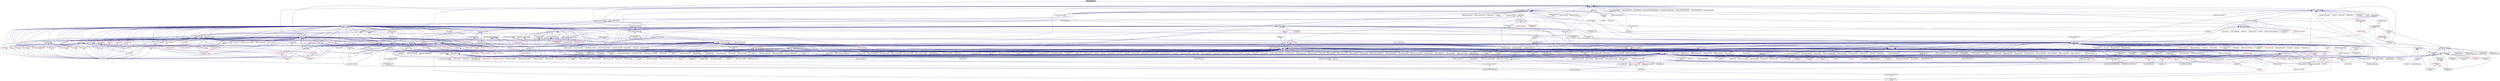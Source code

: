 digraph "async_continue.hpp"
{
  edge [fontname="Helvetica",fontsize="10",labelfontname="Helvetica",labelfontsize="10"];
  node [fontname="Helvetica",fontsize="10",shape=record];
  Node360 [label="async_continue.hpp",height=0.2,width=0.4,color="black", fillcolor="grey75", style="filled", fontcolor="black"];
  Node360 -> Node361 [dir="back",color="midnightblue",fontsize="10",style="solid",fontname="Helvetica"];
  Node361 [label="async.hpp",height=0.2,width=0.4,color="black", fillcolor="white", style="filled",URL="$d5/d2c/async_8hpp.html"];
  Node361 -> Node362 [dir="back",color="midnightblue",fontsize="10",style="solid",fontname="Helvetica"];
  Node362 [label="stencil_iterator.cpp",height=0.2,width=0.4,color="black", fillcolor="white", style="filled",URL="$d6/de1/server_2stencil__iterator_8cpp.html"];
  Node361 -> Node363 [dir="back",color="midnightblue",fontsize="10",style="solid",fontname="Helvetica"];
  Node363 [label="apply.hpp",height=0.2,width=0.4,color="black", fillcolor="white", style="filled",URL="$d7/d4c/apply_8hpp.html"];
  Node363 -> Node364 [dir="back",color="midnightblue",fontsize="10",style="solid",fontname="Helvetica"];
  Node364 [label="widget.cpp",height=0.2,width=0.4,color="black", fillcolor="white", style="filled",URL="$da/d15/widget_8cpp.html"];
  Node363 -> Node365 [dir="back",color="midnightblue",fontsize="10",style="solid",fontname="Helvetica"];
  Node365 [label="ostream.hpp",height=0.2,width=0.4,color="black", fillcolor="white", style="filled",URL="$d1/d38/ostream_8hpp.html"];
  Node365 -> Node366 [dir="back",color="midnightblue",fontsize="10",style="solid",fontname="Helvetica"];
  Node366 [label="standard_streams.hpp",height=0.2,width=0.4,color="black", fillcolor="white", style="filled",URL="$db/d16/standard__streams_8hpp.html"];
  Node366 -> Node367 [dir="back",color="midnightblue",fontsize="10",style="solid",fontname="Helvetica"];
  Node367 [label="iostreams.hpp",height=0.2,width=0.4,color="red", fillcolor="white", style="filled",URL="$de/d22/iostreams_8hpp.html"];
  Node367 -> Node368 [dir="back",color="midnightblue",fontsize="10",style="solid",fontname="Helvetica"];
  Node368 [label="allgather.cpp",height=0.2,width=0.4,color="black", fillcolor="white", style="filled",URL="$d7/d06/allgather_8cpp.html"];
  Node367 -> Node369 [dir="back",color="midnightblue",fontsize="10",style="solid",fontname="Helvetica"];
  Node369 [label="allgather_and_gate.cpp",height=0.2,width=0.4,color="black", fillcolor="white", style="filled",URL="$d1/d56/allgather__and__gate_8cpp.html"];
  Node367 -> Node370 [dir="back",color="midnightblue",fontsize="10",style="solid",fontname="Helvetica"];
  Node370 [label="async_io_action.cpp",height=0.2,width=0.4,color="black", fillcolor="white", style="filled",URL="$d3/df5/async__io__action_8cpp.html"];
  Node367 -> Node371 [dir="back",color="midnightblue",fontsize="10",style="solid",fontname="Helvetica"];
  Node371 [label="async_io_external.cpp",height=0.2,width=0.4,color="black", fillcolor="white", style="filled",URL="$da/d9a/async__io__external_8cpp.html"];
  Node367 -> Node372 [dir="back",color="midnightblue",fontsize="10",style="solid",fontname="Helvetica"];
  Node372 [label="async_io_low_level.cpp",height=0.2,width=0.4,color="black", fillcolor="white", style="filled",URL="$dc/d10/async__io__low__level_8cpp.html"];
  Node367 -> Node373 [dir="back",color="midnightblue",fontsize="10",style="solid",fontname="Helvetica"];
  Node373 [label="async_io_simple.cpp",height=0.2,width=0.4,color="black", fillcolor="white", style="filled",URL="$da/db7/async__io__simple_8cpp.html"];
  Node367 -> Node374 [dir="back",color="midnightblue",fontsize="10",style="solid",fontname="Helvetica"];
  Node374 [label="os_thread_num.cpp",height=0.2,width=0.4,color="black", fillcolor="white", style="filled",URL="$d2/dfb/os__thread__num_8cpp.html"];
  Node367 -> Node375 [dir="back",color="midnightblue",fontsize="10",style="solid",fontname="Helvetica"];
  Node375 [label="rnd_future_reduce.cpp",height=0.2,width=0.4,color="black", fillcolor="white", style="filled",URL="$d1/db5/rnd__future__reduce_8cpp.html"];
  Node367 -> Node376 [dir="back",color="midnightblue",fontsize="10",style="solid",fontname="Helvetica"];
  Node376 [label="heartbeat_console.cpp",height=0.2,width=0.4,color="black", fillcolor="white", style="filled",URL="$da/de8/heartbeat__console_8cpp.html"];
  Node367 -> Node377 [dir="back",color="midnightblue",fontsize="10",style="solid",fontname="Helvetica"];
  Node377 [label="hello_world_component.cpp",height=0.2,width=0.4,color="black", fillcolor="white", style="filled",URL="$d8/daa/hello__world__component_8cpp.html"];
  Node367 -> Node379 [dir="back",color="midnightblue",fontsize="10",style="solid",fontname="Helvetica"];
  Node379 [label="stencil_iterator.hpp",height=0.2,width=0.4,color="red", fillcolor="white", style="filled",URL="$dc/d5c/server_2stencil__iterator_8hpp.html"];
  Node379 -> Node380 [dir="back",color="midnightblue",fontsize="10",style="solid",fontname="Helvetica"];
  Node380 [label="solver.hpp",height=0.2,width=0.4,color="red", fillcolor="white", style="filled",URL="$db/d9a/server_2solver_8hpp.html"];
  Node379 -> Node362 [dir="back",color="midnightblue",fontsize="10",style="solid",fontname="Helvetica"];
  Node367 -> Node386 [dir="back",color="midnightblue",fontsize="10",style="solid",fontname="Helvetica"];
  Node386 [label="1d_wave_equation.cpp",height=0.2,width=0.4,color="black", fillcolor="white", style="filled",URL="$da/dab/1d__wave__equation_8cpp.html"];
  Node367 -> Node389 [dir="back",color="midnightblue",fontsize="10",style="solid",fontname="Helvetica"];
  Node389 [label="component_ctors.cpp",height=0.2,width=0.4,color="black", fillcolor="white", style="filled",URL="$d3/d2a/component__ctors_8cpp.html"];
  Node367 -> Node390 [dir="back",color="midnightblue",fontsize="10",style="solid",fontname="Helvetica"];
  Node390 [label="component_in_executable.cpp",height=0.2,width=0.4,color="black", fillcolor="white", style="filled",URL="$d8/d4b/component__in__executable_8cpp.html"];
  Node367 -> Node391 [dir="back",color="midnightblue",fontsize="10",style="solid",fontname="Helvetica"];
  Node391 [label="component_inheritance.cpp",height=0.2,width=0.4,color="black", fillcolor="white", style="filled",URL="$d8/d55/component__inheritance_8cpp.html"];
  Node367 -> Node392 [dir="back",color="midnightblue",fontsize="10",style="solid",fontname="Helvetica"];
  Node392 [label="component_with_executor.cpp",height=0.2,width=0.4,color="black", fillcolor="white", style="filled",URL="$d4/d20/component__with__executor_8cpp.html"];
  Node367 -> Node394 [dir="back",color="midnightblue",fontsize="10",style="solid",fontname="Helvetica"];
  Node394 [label="enumerate_threads.cpp",height=0.2,width=0.4,color="black", fillcolor="white", style="filled",URL="$d3/dd4/enumerate__threads_8cpp.html"];
  Node367 -> Node397 [dir="back",color="midnightblue",fontsize="10",style="solid",fontname="Helvetica"];
  Node397 [label="fractals.cpp",height=0.2,width=0.4,color="black", fillcolor="white", style="filled",URL="$d8/d58/fractals_8cpp.html"];
  Node367 -> Node398 [dir="back",color="midnightblue",fontsize="10",style="solid",fontname="Helvetica"];
  Node398 [label="fractals_executor.cpp",height=0.2,width=0.4,color="black", fillcolor="white", style="filled",URL="$d9/da9/fractals__executor_8cpp.html"];
  Node367 -> Node399 [dir="back",color="midnightblue",fontsize="10",style="solid",fontname="Helvetica"];
  Node399 [label="hello_world.cpp",height=0.2,width=0.4,color="black", fillcolor="white", style="filled",URL="$d0/d67/hello__world_8cpp.html"];
  Node367 -> Node401 [dir="back",color="midnightblue",fontsize="10",style="solid",fontname="Helvetica"];
  Node401 [label="local_channel.cpp",height=0.2,width=0.4,color="black", fillcolor="white", style="filled",URL="$d0/d3e/local__channel_8cpp.html"];
  Node367 -> Node402 [dir="back",color="midnightblue",fontsize="10",style="solid",fontname="Helvetica"];
  Node402 [label="pingpong.cpp",height=0.2,width=0.4,color="black", fillcolor="white", style="filled",URL="$dd/d4d/pingpong_8cpp.html"];
  Node367 -> Node403 [dir="back",color="midnightblue",fontsize="10",style="solid",fontname="Helvetica"];
  Node403 [label="shared_mutex.cpp",height=0.2,width=0.4,color="black", fillcolor="white", style="filled",URL="$da/d0b/shared__mutex_8cpp.html"];
  Node367 -> Node404 [dir="back",color="midnightblue",fontsize="10",style="solid",fontname="Helvetica"];
  Node404 [label="sierpinski.cpp",height=0.2,width=0.4,color="black", fillcolor="white", style="filled",URL="$d3/d7e/sierpinski_8cpp.html"];
  Node367 -> Node411 [dir="back",color="midnightblue",fontsize="10",style="solid",fontname="Helvetica"];
  Node411 [label="oversubscribing_resource\l_partitioner.cpp",height=0.2,width=0.4,color="black", fillcolor="white", style="filled",URL="$dd/dee/oversubscribing__resource__partitioner_8cpp.html"];
  Node367 -> Node412 [dir="back",color="midnightblue",fontsize="10",style="solid",fontname="Helvetica"];
  Node412 [label="simple_resource_partitioner.cpp",height=0.2,width=0.4,color="black", fillcolor="white", style="filled",URL="$d5/df9/simple__resource__partitioner_8cpp.html"];
  Node367 -> Node414 [dir="back",color="midnightblue",fontsize="10",style="solid",fontname="Helvetica"];
  Node414 [label="simple_central_tuplespace\l_client.cpp",height=0.2,width=0.4,color="black", fillcolor="white", style="filled",URL="$d1/d7b/simple__central__tuplespace__client_8cpp.html"];
  Node367 -> Node416 [dir="back",color="midnightblue",fontsize="10",style="solid",fontname="Helvetica"];
  Node416 [label="future_overhead.cpp",height=0.2,width=0.4,color="black", fillcolor="white", style="filled",URL="$d3/d79/future__overhead_8cpp.html"];
  Node367 -> Node419 [dir="back",color="midnightblue",fontsize="10",style="solid",fontname="Helvetica"];
  Node419 [label="parent_vs_child_stealing.cpp",height=0.2,width=0.4,color="black", fillcolor="white", style="filled",URL="$d2/d07/parent__vs__child__stealing_8cpp.html"];
  Node367 -> Node424 [dir="back",color="midnightblue",fontsize="10",style="solid",fontname="Helvetica"];
  Node424 [label="spinlock_overhead1.cpp",height=0.2,width=0.4,color="black", fillcolor="white", style="filled",URL="$d0/d32/spinlock__overhead1_8cpp.html"];
  Node367 -> Node425 [dir="back",color="midnightblue",fontsize="10",style="solid",fontname="Helvetica"];
  Node425 [label="spinlock_overhead2.cpp",height=0.2,width=0.4,color="black", fillcolor="white", style="filled",URL="$de/d55/spinlock__overhead2_8cpp.html"];
  Node367 -> Node430 [dir="back",color="midnightblue",fontsize="10",style="solid",fontname="Helvetica"];
  Node430 [label="wait_all_timings.cpp",height=0.2,width=0.4,color="black", fillcolor="white", style="filled",URL="$d5/da1/wait__all__timings_8cpp.html"];
  Node367 -> Node431 [dir="back",color="midnightblue",fontsize="10",style="solid",fontname="Helvetica"];
  Node431 [label="minmax_element_performance.cpp",height=0.2,width=0.4,color="black", fillcolor="white", style="filled",URL="$d9/d93/minmax__element__performance_8cpp.html"];
  Node367 -> Node432 [dir="back",color="midnightblue",fontsize="10",style="solid",fontname="Helvetica"];
  Node432 [label="osu_bcast.cpp",height=0.2,width=0.4,color="black", fillcolor="white", style="filled",URL="$d3/dca/osu__bcast_8cpp.html"];
  Node367 -> Node438 [dir="back",color="midnightblue",fontsize="10",style="solid",fontname="Helvetica"];
  Node438 [label="pingpong_performance.cpp",height=0.2,width=0.4,color="black", fillcolor="white", style="filled",URL="$de/d03/pingpong__performance_8cpp.html"];
  Node367 -> Node443 [dir="back",color="midnightblue",fontsize="10",style="solid",fontname="Helvetica"];
  Node443 [label="dataflow_future_swap.cpp",height=0.2,width=0.4,color="black", fillcolor="white", style="filled",URL="$dc/d8c/dataflow__future__swap_8cpp.html"];
  Node367 -> Node444 [dir="back",color="midnightblue",fontsize="10",style="solid",fontname="Helvetica"];
  Node444 [label="dataflow_future_swap2.cpp",height=0.2,width=0.4,color="black", fillcolor="white", style="filled",URL="$d1/db3/dataflow__future__swap2_8cpp.html"];
  Node367 -> Node448 [dir="back",color="midnightblue",fontsize="10",style="solid",fontname="Helvetica"];
  Node448 [label="function_serialization\l_728.cpp",height=0.2,width=0.4,color="black", fillcolor="white", style="filled",URL="$d8/db1/function__serialization__728_8cpp.html"];
  Node367 -> Node451 [dir="back",color="midnightblue",fontsize="10",style="solid",fontname="Helvetica"];
  Node451 [label="credit_exhaustion.cpp",height=0.2,width=0.4,color="black", fillcolor="white", style="filled",URL="$d6/d80/credit__exhaustion_8cpp.html"];
  Node367 -> Node452 [dir="back",color="midnightblue",fontsize="10",style="solid",fontname="Helvetica"];
  Node452 [label="local_address_rebind.cpp",height=0.2,width=0.4,color="black", fillcolor="white", style="filled",URL="$d1/d4f/local__address__rebind_8cpp.html"];
  Node367 -> Node461 [dir="back",color="midnightblue",fontsize="10",style="solid",fontname="Helvetica"];
  Node461 [label="split_credit.cpp",height=0.2,width=0.4,color="black", fillcolor="white", style="filled",URL="$dc/d1c/split__credit_8cpp.html"];
  Node367 -> Node465 [dir="back",color="midnightblue",fontsize="10",style="solid",fontname="Helvetica"];
  Node465 [label="inheritance_2_classes\l_abstract.cpp",height=0.2,width=0.4,color="black", fillcolor="white", style="filled",URL="$dd/d8e/inheritance__2__classes__abstract_8cpp.html"];
  Node367 -> Node466 [dir="back",color="midnightblue",fontsize="10",style="solid",fontname="Helvetica"];
  Node466 [label="inheritance_2_classes\l_concrete.cpp",height=0.2,width=0.4,color="black", fillcolor="white", style="filled",URL="$d8/dc5/inheritance__2__classes__concrete_8cpp.html"];
  Node367 -> Node467 [dir="back",color="midnightblue",fontsize="10",style="solid",fontname="Helvetica"];
  Node467 [label="inheritance_3_classes\l_1_abstract.cpp",height=0.2,width=0.4,color="black", fillcolor="white", style="filled",URL="$dc/dfb/inheritance__3__classes__1__abstract_8cpp.html"];
  Node367 -> Node468 [dir="back",color="midnightblue",fontsize="10",style="solid",fontname="Helvetica"];
  Node468 [label="inheritance_3_classes\l_2_abstract.cpp",height=0.2,width=0.4,color="black", fillcolor="white", style="filled",URL="$dd/d34/inheritance__3__classes__2__abstract_8cpp.html"];
  Node367 -> Node469 [dir="back",color="midnightblue",fontsize="10",style="solid",fontname="Helvetica"];
  Node469 [label="inheritance_3_classes\l_concrete.cpp",height=0.2,width=0.4,color="black", fillcolor="white", style="filled",URL="$de/d09/inheritance__3__classes__concrete_8cpp.html"];
  Node367 -> Node470 [dir="back",color="midnightblue",fontsize="10",style="solid",fontname="Helvetica"];
  Node470 [label="migrate_component.cpp",height=0.2,width=0.4,color="black", fillcolor="white", style="filled",URL="$dc/d78/migrate__component_8cpp.html"];
  Node367 -> Node471 [dir="back",color="midnightblue",fontsize="10",style="solid",fontname="Helvetica"];
  Node471 [label="task_block.cpp",height=0.2,width=0.4,color="black", fillcolor="white", style="filled",URL="$d8/d7d/task__block_8cpp.html"];
  Node367 -> Node472 [dir="back",color="midnightblue",fontsize="10",style="solid",fontname="Helvetica"];
  Node472 [label="task_block_executor.cpp",height=0.2,width=0.4,color="black", fillcolor="white", style="filled",URL="$d7/df6/task__block__executor_8cpp.html"];
  Node367 -> Node473 [dir="back",color="midnightblue",fontsize="10",style="solid",fontname="Helvetica"];
  Node473 [label="task_block_par.cpp",height=0.2,width=0.4,color="black", fillcolor="white", style="filled",URL="$d9/df1/task__block__par_8cpp.html"];
  Node366 -> Node477 [dir="back",color="midnightblue",fontsize="10",style="solid",fontname="Helvetica"];
  Node477 [label="component_module.cpp",height=0.2,width=0.4,color="black", fillcolor="white", style="filled",URL="$da/d41/iostreams_2component__module_8cpp.html"];
  Node366 -> Node478 [dir="back",color="midnightblue",fontsize="10",style="solid",fontname="Helvetica"];
  Node478 [label="standard_streams.cpp",height=0.2,width=0.4,color="black", fillcolor="white", style="filled",URL="$da/d60/standard__streams_8cpp.html"];
  Node366 -> Node479 [dir="back",color="midnightblue",fontsize="10",style="solid",fontname="Helvetica"];
  Node479 [label="network_storage.cpp",height=0.2,width=0.4,color="black", fillcolor="white", style="filled",URL="$db/daa/network__storage_8cpp.html"];
  Node366 -> Node480 [dir="back",color="midnightblue",fontsize="10",style="solid",fontname="Helvetica"];
  Node480 [label="simple_profiler.hpp",height=0.2,width=0.4,color="black", fillcolor="white", style="filled",URL="$d8/d02/simple__profiler_8hpp.html"];
  Node480 -> Node479 [dir="back",color="midnightblue",fontsize="10",style="solid",fontname="Helvetica"];
  Node365 -> Node477 [dir="back",color="midnightblue",fontsize="10",style="solid",fontname="Helvetica"];
  Node365 -> Node478 [dir="back",color="midnightblue",fontsize="10",style="solid",fontname="Helvetica"];
  Node363 -> Node481 [dir="back",color="midnightblue",fontsize="10",style="solid",fontname="Helvetica"];
  Node481 [label="apply.hpp",height=0.2,width=0.4,color="black", fillcolor="white", style="filled",URL="$d6/d2c/include_2apply_8hpp.html"];
  Node481 -> Node401 [dir="back",color="midnightblue",fontsize="10",style="solid",fontname="Helvetica"];
  Node481 -> Node482 [dir="back",color="midnightblue",fontsize="10",style="solid",fontname="Helvetica"];
  Node482 [label="fail_compile_const\l_array_argument.cpp",height=0.2,width=0.4,color="black", fillcolor="white", style="filled",URL="$dc/dba/fail__compile__const__array__argument_8cpp.html"];
  Node481 -> Node483 [dir="back",color="midnightblue",fontsize="10",style="solid",fontname="Helvetica"];
  Node483 [label="succeed_compile_const\l_ref_argument.cpp",height=0.2,width=0.4,color="black", fillcolor="white", style="filled",URL="$d9/dc9/succeed__compile__const__ref__argument_8cpp.html"];
  Node481 -> Node484 [dir="back",color="midnightblue",fontsize="10",style="solid",fontname="Helvetica"];
  Node484 [label="apply_colocated.cpp",height=0.2,width=0.4,color="black", fillcolor="white", style="filled",URL="$d5/dd3/apply__colocated_8cpp.html"];
  Node481 -> Node485 [dir="back",color="midnightblue",fontsize="10",style="solid",fontname="Helvetica"];
  Node485 [label="apply_local.cpp",height=0.2,width=0.4,color="black", fillcolor="white", style="filled",URL="$dd/db5/apply__local_8cpp.html"];
  Node481 -> Node486 [dir="back",color="midnightblue",fontsize="10",style="solid",fontname="Helvetica"];
  Node486 [label="apply_local_executor.cpp",height=0.2,width=0.4,color="black", fillcolor="white", style="filled",URL="$db/d84/apply__local__executor_8cpp.html"];
  Node481 -> Node487 [dir="back",color="midnightblue",fontsize="10",style="solid",fontname="Helvetica"];
  Node487 [label="apply_local_executor\l_v1.cpp",height=0.2,width=0.4,color="black", fillcolor="white", style="filled",URL="$dd/d53/apply__local__executor__v1_8cpp.html"];
  Node481 -> Node488 [dir="back",color="midnightblue",fontsize="10",style="solid",fontname="Helvetica"];
  Node488 [label="apply_remote.cpp",height=0.2,width=0.4,color="black", fillcolor="white", style="filled",URL="$d9/d40/apply__remote_8cpp.html"];
  Node481 -> Node489 [dir="back",color="midnightblue",fontsize="10",style="solid",fontname="Helvetica"];
  Node489 [label="apply_remote_client.cpp",height=0.2,width=0.4,color="black", fillcolor="white", style="filled",URL="$d9/def/apply__remote__client_8cpp.html"];
  Node481 -> Node490 [dir="back",color="midnightblue",fontsize="10",style="solid",fontname="Helvetica"];
  Node490 [label="async_continue.cpp",height=0.2,width=0.4,color="black", fillcolor="white", style="filled",URL="$d4/d19/async__continue_8cpp.html"];
  Node481 -> Node491 [dir="back",color="midnightblue",fontsize="10",style="solid",fontname="Helvetica"];
  Node491 [label="async_continue_cb.cpp",height=0.2,width=0.4,color="black", fillcolor="white", style="filled",URL="$df/d37/async__continue__cb_8cpp.html"];
  Node481 -> Node492 [dir="back",color="midnightblue",fontsize="10",style="solid",fontname="Helvetica"];
  Node492 [label="async_continue_cb_colocated.cpp",height=0.2,width=0.4,color="black", fillcolor="white", style="filled",URL="$dd/dce/async__continue__cb__colocated_8cpp.html"];
  Node481 -> Node493 [dir="back",color="midnightblue",fontsize="10",style="solid",fontname="Helvetica"];
  Node493 [label="async_local.cpp",height=0.2,width=0.4,color="black", fillcolor="white", style="filled",URL="$d3/d4c/async__local_8cpp.html"];
  Node481 -> Node494 [dir="back",color="midnightblue",fontsize="10",style="solid",fontname="Helvetica"];
  Node494 [label="async_local_executor.cpp",height=0.2,width=0.4,color="black", fillcolor="white", style="filled",URL="$d4/dce/async__local__executor_8cpp.html"];
  Node481 -> Node495 [dir="back",color="midnightblue",fontsize="10",style="solid",fontname="Helvetica"];
  Node495 [label="async_local_executor\l_v1.cpp",height=0.2,width=0.4,color="black", fillcolor="white", style="filled",URL="$da/d4a/async__local__executor__v1_8cpp.html"];
  Node481 -> Node496 [dir="back",color="midnightblue",fontsize="10",style="solid",fontname="Helvetica"];
  Node496 [label="channel.cpp",height=0.2,width=0.4,color="black", fillcolor="white", style="filled",URL="$dd/d5f/channel_8cpp.html"];
  Node481 -> Node497 [dir="back",color="midnightblue",fontsize="10",style="solid",fontname="Helvetica"];
  Node497 [label="channel_local.cpp",height=0.2,width=0.4,color="black", fillcolor="white", style="filled",URL="$d6/d3e/channel__local_8cpp.html"];
  Node481 -> Node498 [dir="back",color="midnightblue",fontsize="10",style="solid",fontname="Helvetica"];
  Node498 [label="zero_copy_serialization.cpp",height=0.2,width=0.4,color="black", fillcolor="white", style="filled",URL="$d4/dea/zero__copy__serialization_8cpp.html"];
  Node363 -> Node499 [dir="back",color="midnightblue",fontsize="10",style="solid",fontname="Helvetica"];
  Node499 [label="dataflow.hpp",height=0.2,width=0.4,color="black", fillcolor="white", style="filled",URL="$db/d03/lcos_2dataflow_8hpp.html"];
  Node499 -> Node500 [dir="back",color="midnightblue",fontsize="10",style="solid",fontname="Helvetica"];
  Node500 [label="dataflow.hpp",height=0.2,width=0.4,color="black", fillcolor="white", style="filled",URL="$d6/dd8/dataflow_8hpp.html"];
  Node500 -> Node501 [dir="back",color="midnightblue",fontsize="10",style="solid",fontname="Helvetica"];
  Node501 [label="jacobi_hpx.cpp",height=0.2,width=0.4,color="black", fillcolor="white", style="filled",URL="$d8/d72/jacobi__hpx_8cpp.html"];
  Node500 -> Node502 [dir="back",color="midnightblue",fontsize="10",style="solid",fontname="Helvetica"];
  Node502 [label="interest_calculator.cpp",height=0.2,width=0.4,color="black", fillcolor="white", style="filled",URL="$d2/d86/interest__calculator_8cpp.html"];
  Node500 -> Node503 [dir="back",color="midnightblue",fontsize="10",style="solid",fontname="Helvetica"];
  Node503 [label="target_distribution\l_policy.hpp",height=0.2,width=0.4,color="red", fillcolor="white", style="filled",URL="$d4/d4a/compute_2host_2target__distribution__policy_8hpp.html"];
  Node500 -> Node511 [dir="back",color="midnightblue",fontsize="10",style="solid",fontname="Helvetica"];
  Node511 [label="dataflow.hpp",height=0.2,width=0.4,color="black", fillcolor="white", style="filled",URL="$db/db6/include_2dataflow_8hpp.html"];
  Node511 -> Node512 [dir="back",color="midnightblue",fontsize="10",style="solid",fontname="Helvetica"];
  Node512 [label="lcos.hpp",height=0.2,width=0.4,color="black", fillcolor="white", style="filled",URL="$d5/deb/lcos_8hpp.html"];
  Node512 -> Node369 [dir="back",color="midnightblue",fontsize="10",style="solid",fontname="Helvetica"];
  Node512 -> Node513 [dir="back",color="midnightblue",fontsize="10",style="solid",fontname="Helvetica"];
  Node513 [label="apex_balance.cpp",height=0.2,width=0.4,color="black", fillcolor="white", style="filled",URL="$d4/d8e/apex__balance_8cpp.html"];
  Node512 -> Node514 [dir="back",color="midnightblue",fontsize="10",style="solid",fontname="Helvetica"];
  Node514 [label="apex_policy_engine\l_active_thread_count.cpp",height=0.2,width=0.4,color="black", fillcolor="white", style="filled",URL="$d5/d01/apex__policy__engine__active__thread__count_8cpp.html"];
  Node512 -> Node515 [dir="back",color="midnightblue",fontsize="10",style="solid",fontname="Helvetica"];
  Node515 [label="apex_policy_engine\l_events.cpp",height=0.2,width=0.4,color="black", fillcolor="white", style="filled",URL="$df/d0f/apex__policy__engine__events_8cpp.html"];
  Node512 -> Node516 [dir="back",color="midnightblue",fontsize="10",style="solid",fontname="Helvetica"];
  Node516 [label="apex_policy_engine\l_periodic.cpp",height=0.2,width=0.4,color="black", fillcolor="white", style="filled",URL="$d5/d7b/apex__policy__engine__periodic_8cpp.html"];
  Node512 -> Node517 [dir="back",color="midnightblue",fontsize="10",style="solid",fontname="Helvetica"];
  Node517 [label="heartbeat.cpp",height=0.2,width=0.4,color="black", fillcolor="white", style="filled",URL="$d8/d98/heartbeat_8cpp.html"];
  Node512 -> Node518 [dir="back",color="midnightblue",fontsize="10",style="solid",fontname="Helvetica"];
  Node518 [label="hello_world_component.hpp",height=0.2,width=0.4,color="red", fillcolor="white", style="filled",URL="$df/df0/hello__world__component_8hpp.html"];
  Node518 -> Node377 [dir="back",color="midnightblue",fontsize="10",style="solid",fontname="Helvetica"];
  Node512 -> Node520 [dir="back",color="midnightblue",fontsize="10",style="solid",fontname="Helvetica"];
  Node520 [label="row.hpp",height=0.2,width=0.4,color="red", fillcolor="white", style="filled",URL="$dc/d69/row_8hpp.html"];
  Node520 -> Node379 [dir="back",color="midnightblue",fontsize="10",style="solid",fontname="Helvetica"];
  Node512 -> Node522 [dir="back",color="midnightblue",fontsize="10",style="solid",fontname="Helvetica"];
  Node522 [label="stencil_iterator.hpp",height=0.2,width=0.4,color="red", fillcolor="white", style="filled",URL="$d4/dc8/stencil__iterator_8hpp.html"];
  Node522 -> Node380 [dir="back",color="midnightblue",fontsize="10",style="solid",fontname="Helvetica"];
  Node522 -> Node379 [dir="back",color="midnightblue",fontsize="10",style="solid",fontname="Helvetica"];
  Node512 -> Node379 [dir="back",color="midnightblue",fontsize="10",style="solid",fontname="Helvetica"];
  Node512 -> Node501 [dir="back",color="midnightblue",fontsize="10",style="solid",fontname="Helvetica"];
  Node512 -> Node523 [dir="back",color="midnightblue",fontsize="10",style="solid",fontname="Helvetica"];
  Node523 [label="jacobi_nonuniform_hpx.cpp",height=0.2,width=0.4,color="black", fillcolor="white", style="filled",URL="$de/d56/jacobi__nonuniform__hpx_8cpp.html"];
  Node512 -> Node394 [dir="back",color="midnightblue",fontsize="10",style="solid",fontname="Helvetica"];
  Node512 -> Node524 [dir="back",color="midnightblue",fontsize="10",style="solid",fontname="Helvetica"];
  Node524 [label="fibonacci_await.cpp",height=0.2,width=0.4,color="black", fillcolor="white", style="filled",URL="$dc/d1c/fibonacci__await_8cpp.html"];
  Node512 -> Node525 [dir="back",color="midnightblue",fontsize="10",style="solid",fontname="Helvetica"];
  Node525 [label="fibonacci_dataflow.cpp",height=0.2,width=0.4,color="black", fillcolor="white", style="filled",URL="$df/d3d/fibonacci__dataflow_8cpp.html"];
  Node512 -> Node526 [dir="back",color="midnightblue",fontsize="10",style="solid",fontname="Helvetica"];
  Node526 [label="fibonacci_futures.cpp",height=0.2,width=0.4,color="black", fillcolor="white", style="filled",URL="$d6/de3/fibonacci__futures_8cpp.html"];
  Node512 -> Node527 [dir="back",color="midnightblue",fontsize="10",style="solid",fontname="Helvetica"];
  Node527 [label="fibonacci_futures_distributed.cpp",height=0.2,width=0.4,color="black", fillcolor="white", style="filled",URL="$d1/dc9/fibonacci__futures__distributed_8cpp.html"];
  Node512 -> Node397 [dir="back",color="midnightblue",fontsize="10",style="solid",fontname="Helvetica"];
  Node512 -> Node398 [dir="back",color="midnightblue",fontsize="10",style="solid",fontname="Helvetica"];
  Node512 -> Node528 [dir="back",color="midnightblue",fontsize="10",style="solid",fontname="Helvetica"];
  Node528 [label="fractals_struct.cpp",height=0.2,width=0.4,color="black", fillcolor="white", style="filled",URL="$d8/d2f/fractals__struct_8cpp.html"];
  Node512 -> Node399 [dir="back",color="midnightblue",fontsize="10",style="solid",fontname="Helvetica"];
  Node512 -> Node529 [dir="back",color="midnightblue",fontsize="10",style="solid",fontname="Helvetica"];
  Node529 [label="latch_local.cpp",height=0.2,width=0.4,color="black", fillcolor="white", style="filled",URL="$dd/dd3/latch__local_8cpp.html"];
  Node512 -> Node530 [dir="back",color="midnightblue",fontsize="10",style="solid",fontname="Helvetica"];
  Node530 [label="latch_remote.cpp",height=0.2,width=0.4,color="black", fillcolor="white", style="filled",URL="$df/d59/latch__remote_8cpp.html"];
  Node512 -> Node401 [dir="back",color="midnightblue",fontsize="10",style="solid",fontname="Helvetica"];
  Node512 -> Node402 [dir="back",color="midnightblue",fontsize="10",style="solid",fontname="Helvetica"];
  Node512 -> Node403 [dir="back",color="midnightblue",fontsize="10",style="solid",fontname="Helvetica"];
  Node512 -> Node531 [dir="back",color="midnightblue",fontsize="10",style="solid",fontname="Helvetica"];
  Node531 [label="wait_composition.cpp",height=0.2,width=0.4,color="black", fillcolor="white", style="filled",URL="$d6/d13/wait__composition_8cpp.html"];
  Node512 -> Node532 [dir="back",color="midnightblue",fontsize="10",style="solid",fontname="Helvetica"];
  Node532 [label="sheneos_compare.cpp",height=0.2,width=0.4,color="black", fillcolor="white", style="filled",URL="$dc/d11/sheneos__compare_8cpp.html"];
  Node512 -> Node533 [dir="back",color="midnightblue",fontsize="10",style="solid",fontname="Helvetica"];
  Node533 [label="spell_check_file.cpp",height=0.2,width=0.4,color="black", fillcolor="white", style="filled",URL="$df/df7/spell__check__file_8cpp.html"];
  Node512 -> Node534 [dir="back",color="midnightblue",fontsize="10",style="solid",fontname="Helvetica"];
  Node534 [label="spell_check_simple.cpp",height=0.2,width=0.4,color="black", fillcolor="white", style="filled",URL="$dd/d54/spell__check__simple_8cpp.html"];
  Node512 -> Node414 [dir="back",color="midnightblue",fontsize="10",style="solid",fontname="Helvetica"];
  Node512 -> Node535 [dir="back",color="midnightblue",fontsize="10",style="solid",fontname="Helvetica"];
  Node535 [label="hpx.hpp",height=0.2,width=0.4,color="red", fillcolor="white", style="filled",URL="$d0/daa/hpx_8hpp.html"];
  Node535 -> Node548 [dir="back",color="midnightblue",fontsize="10",style="solid",fontname="Helvetica"];
  Node548 [label="accumulator.hpp",height=0.2,width=0.4,color="red", fillcolor="white", style="filled",URL="$d4/d9d/server_2accumulator_8hpp.html"];
  Node548 -> Node549 [dir="back",color="midnightblue",fontsize="10",style="solid",fontname="Helvetica"];
  Node549 [label="accumulator.hpp",height=0.2,width=0.4,color="red", fillcolor="white", style="filled",URL="$d8/d5e/accumulator_8hpp.html"];
  Node535 -> Node551 [dir="back",color="midnightblue",fontsize="10",style="solid",fontname="Helvetica"];
  Node551 [label="template_function_accumulator.hpp",height=0.2,width=0.4,color="black", fillcolor="white", style="filled",URL="$d7/da6/server_2template__function__accumulator_8hpp.html"];
  Node551 -> Node552 [dir="back",color="midnightblue",fontsize="10",style="solid",fontname="Helvetica"];
  Node552 [label="template_function_accumulator.cpp",height=0.2,width=0.4,color="black", fillcolor="white", style="filled",URL="$d5/d02/template__function__accumulator_8cpp.html"];
  Node551 -> Node553 [dir="back",color="midnightblue",fontsize="10",style="solid",fontname="Helvetica"];
  Node553 [label="template_function_accumulator.hpp",height=0.2,width=0.4,color="red", fillcolor="white", style="filled",URL="$d3/de9/template__function__accumulator_8hpp.html"];
  Node535 -> Node552 [dir="back",color="midnightblue",fontsize="10",style="solid",fontname="Helvetica"];
  Node535 -> Node553 [dir="back",color="midnightblue",fontsize="10",style="solid",fontname="Helvetica"];
  Node535 -> Node556 [dir="back",color="midnightblue",fontsize="10",style="solid",fontname="Helvetica"];
  Node556 [label="allgather_module.cpp",height=0.2,width=0.4,color="black", fillcolor="white", style="filled",URL="$df/de4/allgather__module_8cpp.html"];
  Node535 -> Node368 [dir="back",color="midnightblue",fontsize="10",style="solid",fontname="Helvetica"];
  Node535 -> Node369 [dir="back",color="midnightblue",fontsize="10",style="solid",fontname="Helvetica"];
  Node535 -> Node374 [dir="back",color="midnightblue",fontsize="10",style="solid",fontname="Helvetica"];
  Node535 -> Node559 [dir="back",color="midnightblue",fontsize="10",style="solid",fontname="Helvetica"];
  Node559 [label="cancelable_action.cpp",height=0.2,width=0.4,color="black", fillcolor="white", style="filled",URL="$d5/d0c/cancelable__action_8cpp.html"];
  Node535 -> Node560 [dir="back",color="midnightblue",fontsize="10",style="solid",fontname="Helvetica"];
  Node560 [label="cancelable_action.hpp",height=0.2,width=0.4,color="red", fillcolor="white", style="filled",URL="$d5/d4d/server_2cancelable__action_8hpp.html"];
  Node560 -> Node559 [dir="back",color="midnightblue",fontsize="10",style="solid",fontname="Helvetica"];
  Node535 -> Node518 [dir="back",color="midnightblue",fontsize="10",style="solid",fontname="Helvetica"];
  Node535 -> Node567 [dir="back",color="midnightblue",fontsize="10",style="solid",fontname="Helvetica"];
  Node567 [label="partition.hpp",height=0.2,width=0.4,color="red", fillcolor="white", style="filled",URL="$d0/d7a/examples_2interpolate1d_2interpolate1d_2partition_8hpp.html"];
  Node535 -> Node362 [dir="back",color="midnightblue",fontsize="10",style="solid",fontname="Helvetica"];
  Node535 -> Node501 [dir="back",color="midnightblue",fontsize="10",style="solid",fontname="Helvetica"];
  Node535 -> Node523 [dir="back",color="midnightblue",fontsize="10",style="solid",fontname="Helvetica"];
  Node535 -> Node577 [dir="back",color="midnightblue",fontsize="10",style="solid",fontname="Helvetica"];
  Node577 [label="nqueen.hpp",height=0.2,width=0.4,color="red", fillcolor="white", style="filled",URL="$de/d58/server_2nqueen_8hpp.html"];
  Node577 -> Node578 [dir="back",color="midnightblue",fontsize="10",style="solid",fontname="Helvetica"];
  Node578 [label="nqueen.hpp",height=0.2,width=0.4,color="black", fillcolor="white", style="filled",URL="$da/dfd/stubs_2nqueen_8hpp.html"];
  Node578 -> Node579 [dir="back",color="midnightblue",fontsize="10",style="solid",fontname="Helvetica"];
  Node579 [label="nqueen.hpp",height=0.2,width=0.4,color="red", fillcolor="white", style="filled",URL="$d0/d07/nqueen_8hpp.html"];
  Node535 -> Node581 [dir="back",color="midnightblue",fontsize="10",style="solid",fontname="Helvetica"];
  Node581 [label="sine.cpp",height=0.2,width=0.4,color="black", fillcolor="white", style="filled",URL="$d3/d0d/server_2sine_8cpp.html"];
  Node535 -> Node588 [dir="back",color="midnightblue",fontsize="10",style="solid",fontname="Helvetica"];
  Node588 [label="factorial.cpp",height=0.2,width=0.4,color="black", fillcolor="white", style="filled",URL="$d9/d00/factorial_8cpp.html"];
  Node535 -> Node502 [dir="back",color="midnightblue",fontsize="10",style="solid",fontname="Helvetica"];
  Node535 -> Node592 [dir="back",color="midnightblue",fontsize="10",style="solid",fontname="Helvetica"];
  Node592 [label="partitioned_vector\l_spmd_foreach.cpp",height=0.2,width=0.4,color="black", fillcolor="white", style="filled",URL="$db/d7c/partitioned__vector__spmd__foreach_8cpp.html"];
  Node535 -> Node594 [dir="back",color="midnightblue",fontsize="10",style="solid",fontname="Helvetica"];
  Node594 [label="quicksort.cpp",height=0.2,width=0.4,color="black", fillcolor="white", style="filled",URL="$d3/d1e/quicksort_8cpp.html"];
  Node535 -> Node600 [dir="back",color="midnightblue",fontsize="10",style="solid",fontname="Helvetica"];
  Node600 [label="random_mem_access.hpp",height=0.2,width=0.4,color="red", fillcolor="white", style="filled",URL="$d0/d19/server_2random__mem__access_8hpp.html"];
  Node600 -> Node601 [dir="back",color="midnightblue",fontsize="10",style="solid",fontname="Helvetica"];
  Node601 [label="random_mem_access.hpp",height=0.2,width=0.4,color="black", fillcolor="white", style="filled",URL="$d3/d32/stubs_2random__mem__access_8hpp.html"];
  Node601 -> Node602 [dir="back",color="midnightblue",fontsize="10",style="solid",fontname="Helvetica"];
  Node602 [label="random_mem_access.hpp",height=0.2,width=0.4,color="red", fillcolor="white", style="filled",URL="$db/de8/random__mem__access_8hpp.html"];
  Node535 -> Node411 [dir="back",color="midnightblue",fontsize="10",style="solid",fontname="Helvetica"];
  Node535 -> Node412 [dir="back",color="midnightblue",fontsize="10",style="solid",fontname="Helvetica"];
  Node535 -> Node607 [dir="back",color="midnightblue",fontsize="10",style="solid",fontname="Helvetica"];
  Node607 [label="interpolator.cpp",height=0.2,width=0.4,color="black", fillcolor="white", style="filled",URL="$d5/d02/interpolator_8cpp.html"];
  Node535 -> Node611 [dir="back",color="midnightblue",fontsize="10",style="solid",fontname="Helvetica"];
  Node611 [label="partition3d.hpp",height=0.2,width=0.4,color="red", fillcolor="white", style="filled",URL="$d1/d50/partition3d_8hpp.html"];
  Node611 -> Node607 [dir="back",color="midnightblue",fontsize="10",style="solid",fontname="Helvetica"];
  Node535 -> Node621 [dir="back",color="midnightblue",fontsize="10",style="solid",fontname="Helvetica"];
  Node621 [label="throttle.hpp",height=0.2,width=0.4,color="red", fillcolor="white", style="filled",URL="$db/dc9/server_2throttle_8hpp.html"];
  Node535 -> Node623 [dir="back",color="midnightblue",fontsize="10",style="solid",fontname="Helvetica"];
  Node623 [label="throttle.hpp",height=0.2,width=0.4,color="red", fillcolor="white", style="filled",URL="$d2/d2e/throttle_8hpp.html"];
  Node623 -> Node625 [dir="back",color="midnightblue",fontsize="10",style="solid",fontname="Helvetica"];
  Node625 [label="throttle_client.cpp",height=0.2,width=0.4,color="black", fillcolor="white", style="filled",URL="$d0/db7/throttle__client_8cpp.html"];
  Node535 -> Node631 [dir="back",color="midnightblue",fontsize="10",style="solid",fontname="Helvetica"];
  Node631 [label="transpose_serial_vector.cpp",height=0.2,width=0.4,color="black", fillcolor="white", style="filled",URL="$d4/d04/transpose__serial__vector_8cpp.html"];
  Node535 -> Node634 [dir="back",color="midnightblue",fontsize="10",style="solid",fontname="Helvetica"];
  Node634 [label="simple_central_tuplespace.hpp",height=0.2,width=0.4,color="red", fillcolor="white", style="filled",URL="$db/d69/server_2simple__central__tuplespace_8hpp.html"];
  Node634 -> Node636 [dir="back",color="midnightblue",fontsize="10",style="solid",fontname="Helvetica"];
  Node636 [label="simple_central_tuplespace.hpp",height=0.2,width=0.4,color="black", fillcolor="white", style="filled",URL="$d0/d4b/stubs_2simple__central__tuplespace_8hpp.html"];
  Node636 -> Node637 [dir="back",color="midnightblue",fontsize="10",style="solid",fontname="Helvetica"];
  Node637 [label="simple_central_tuplespace.hpp",height=0.2,width=0.4,color="black", fillcolor="white", style="filled",URL="$d5/ddd/simple__central__tuplespace_8hpp.html"];
  Node637 -> Node414 [dir="back",color="midnightblue",fontsize="10",style="solid",fontname="Helvetica"];
  Node535 -> Node638 [dir="back",color="midnightblue",fontsize="10",style="solid",fontname="Helvetica"];
  Node638 [label="tuples_warehouse.hpp",height=0.2,width=0.4,color="black", fillcolor="white", style="filled",URL="$da/de6/tuples__warehouse_8hpp.html"];
  Node638 -> Node634 [dir="back",color="midnightblue",fontsize="10",style="solid",fontname="Helvetica"];
  Node535 -> Node431 [dir="back",color="midnightblue",fontsize="10",style="solid",fontname="Helvetica"];
  Node535 -> Node479 [dir="back",color="midnightblue",fontsize="10",style="solid",fontname="Helvetica"];
  Node535 -> Node480 [dir="back",color="midnightblue",fontsize="10",style="solid",fontname="Helvetica"];
  Node535 -> Node432 [dir="back",color="midnightblue",fontsize="10",style="solid",fontname="Helvetica"];
  Node535 -> Node438 [dir="back",color="midnightblue",fontsize="10",style="solid",fontname="Helvetica"];
  Node535 -> Node647 [dir="back",color="midnightblue",fontsize="10",style="solid",fontname="Helvetica"];
  Node647 [label="benchmark_is_heap.cpp",height=0.2,width=0.4,color="black", fillcolor="white", style="filled",URL="$da/d4f/benchmark__is__heap_8cpp.html"];
  Node535 -> Node648 [dir="back",color="midnightblue",fontsize="10",style="solid",fontname="Helvetica"];
  Node648 [label="benchmark_is_heap_until.cpp",height=0.2,width=0.4,color="black", fillcolor="white", style="filled",URL="$dc/df5/benchmark__is__heap__until_8cpp.html"];
  Node535 -> Node650 [dir="back",color="midnightblue",fontsize="10",style="solid",fontname="Helvetica"];
  Node650 [label="benchmark_partition.cpp",height=0.2,width=0.4,color="black", fillcolor="white", style="filled",URL="$d9/d88/benchmark__partition_8cpp.html"];
  Node535 -> Node651 [dir="back",color="midnightblue",fontsize="10",style="solid",fontname="Helvetica"];
  Node651 [label="benchmark_partition\l_copy.cpp",height=0.2,width=0.4,color="black", fillcolor="white", style="filled",URL="$d3/d0e/benchmark__partition__copy_8cpp.html"];
  Node535 -> Node653 [dir="back",color="midnightblue",fontsize="10",style="solid",fontname="Helvetica"];
  Node653 [label="action_move_semantics.cpp",height=0.2,width=0.4,color="black", fillcolor="white", style="filled",URL="$d4/db3/action__move__semantics_8cpp.html"];
  Node535 -> Node655 [dir="back",color="midnightblue",fontsize="10",style="solid",fontname="Helvetica"];
  Node655 [label="duplicate_id_registration\l_1596.cpp",height=0.2,width=0.4,color="black", fillcolor="white", style="filled",URL="$db/d8d/duplicate__id__registration__1596_8cpp.html"];
  Node535 -> Node658 [dir="back",color="midnightblue",fontsize="10",style="solid",fontname="Helvetica"];
  Node658 [label="send_gid_keep_component\l_1624.cpp",height=0.2,width=0.4,color="black", fillcolor="white", style="filled",URL="$d9/d49/send__gid__keep__component__1624_8cpp.html"];
  Node535 -> Node659 [dir="back",color="midnightblue",fontsize="10",style="solid",fontname="Helvetica"];
  Node659 [label="algorithms.cc",height=0.2,width=0.4,color="black", fillcolor="white", style="filled",URL="$d5/d1b/algorithms_8cc.html"];
  Node535 -> Node660 [dir="back",color="midnightblue",fontsize="10",style="solid",fontname="Helvetica"];
  Node660 [label="matrix_hpx.hh",height=0.2,width=0.4,color="red", fillcolor="white", style="filled",URL="$d5/d89/matrix__hpx_8hh.html"];
  Node660 -> Node659 [dir="back",color="midnightblue",fontsize="10",style="solid",fontname="Helvetica"];
  Node535 -> Node665 [dir="back",color="midnightblue",fontsize="10",style="solid",fontname="Helvetica"];
  Node665 [label="block_matrix.cc",height=0.2,width=0.4,color="black", fillcolor="white", style="filled",URL="$de/d88/block__matrix_8cc.html"];
  Node535 -> Node670 [dir="back",color="midnightblue",fontsize="10",style="solid",fontname="Helvetica"];
  Node670 [label="partitioned_vector\l_2201.cpp",height=0.2,width=0.4,color="black", fillcolor="white", style="filled",URL="$dc/d39/partitioned__vector__2201_8cpp.html"];
  Node535 -> Node672 [dir="back",color="midnightblue",fontsize="10",style="solid",fontname="Helvetica"];
  Node672 [label="id_type_ref_counting\l_1032.cpp",height=0.2,width=0.4,color="black", fillcolor="white", style="filled",URL="$d8/dfd/id__type__ref__counting__1032_8cpp.html"];
  Node535 -> Node674 [dir="back",color="midnightblue",fontsize="10",style="solid",fontname="Helvetica"];
  Node674 [label="async_callback_with\l_bound_callback.cpp",height=0.2,width=0.4,color="black", fillcolor="white", style="filled",URL="$d2/dae/async__callback__with__bound__callback_8cpp.html"];
  Node535 -> Node675 [dir="back",color="midnightblue",fontsize="10",style="solid",fontname="Helvetica"];
  Node675 [label="async_unwrap_1037.cpp",height=0.2,width=0.4,color="black", fillcolor="white", style="filled",URL="$d4/d13/async__unwrap__1037_8cpp.html"];
  Node535 -> Node676 [dir="back",color="midnightblue",fontsize="10",style="solid",fontname="Helvetica"];
  Node676 [label="barrier_hang.cpp",height=0.2,width=0.4,color="black", fillcolor="white", style="filled",URL="$dd/d8b/barrier__hang_8cpp.html"];
  Node535 -> Node680 [dir="back",color="midnightblue",fontsize="10",style="solid",fontname="Helvetica"];
  Node680 [label="dataflow_const_functor\l_773.cpp",height=0.2,width=0.4,color="black", fillcolor="white", style="filled",URL="$d3/df2/dataflow__const__functor__773_8cpp.html"];
  Node535 -> Node443 [dir="back",color="midnightblue",fontsize="10",style="solid",fontname="Helvetica"];
  Node535 -> Node444 [dir="back",color="midnightblue",fontsize="10",style="solid",fontname="Helvetica"];
  Node535 -> Node681 [dir="back",color="midnightblue",fontsize="10",style="solid",fontname="Helvetica"];
  Node681 [label="dataflow_launch_775.cpp",height=0.2,width=0.4,color="black", fillcolor="white", style="filled",URL="$d7/d0d/dataflow__launch__775_8cpp.html"];
  Node535 -> Node683 [dir="back",color="midnightblue",fontsize="10",style="solid",fontname="Helvetica"];
  Node683 [label="dataflow_using_774.cpp",height=0.2,width=0.4,color="black", fillcolor="white", style="filled",URL="$d7/dfa/dataflow__using__774_8cpp.html"];
  Node535 -> Node697 [dir="back",color="midnightblue",fontsize="10",style="solid",fontname="Helvetica"];
  Node697 [label="set_hpx_limit_798.cpp",height=0.2,width=0.4,color="black", fillcolor="white", style="filled",URL="$d2/dfb/set__hpx__limit__798_8cpp.html"];
  Node535 -> Node699 [dir="back",color="midnightblue",fontsize="10",style="solid",fontname="Helvetica"];
  Node699 [label="shared_stated_leaked\l_1211.cpp",height=0.2,width=0.4,color="black", fillcolor="white", style="filled",URL="$dc/dce/shared__stated__leaked__1211_8cpp.html"];
  Node535 -> Node722 [dir="back",color="midnightblue",fontsize="10",style="solid",fontname="Helvetica"];
  Node722 [label="thread_pool_executor\l_1114.cpp",height=0.2,width=0.4,color="black", fillcolor="white", style="filled",URL="$d8/d63/thread__pool__executor__1114_8cpp.html"];
  Node535 -> Node731 [dir="back",color="midnightblue",fontsize="10",style="solid",fontname="Helvetica"];
  Node731 [label="managed_refcnt_checker.cpp",height=0.2,width=0.4,color="black", fillcolor="white", style="filled",URL="$d3/d8d/managed__refcnt__checker_8cpp.html"];
  Node535 -> Node732 [dir="back",color="midnightblue",fontsize="10",style="solid",fontname="Helvetica"];
  Node732 [label="managed_refcnt_checker.hpp",height=0.2,width=0.4,color="red", fillcolor="white", style="filled",URL="$db/dd0/managed__refcnt__checker_8hpp.html"];
  Node732 -> Node451 [dir="back",color="midnightblue",fontsize="10",style="solid",fontname="Helvetica"];
  Node732 -> Node461 [dir="back",color="midnightblue",fontsize="10",style="solid",fontname="Helvetica"];
  Node535 -> Node739 [dir="back",color="midnightblue",fontsize="10",style="solid",fontname="Helvetica"];
  Node739 [label="simple_mobile_object.cpp",height=0.2,width=0.4,color="black", fillcolor="white", style="filled",URL="$d2/da7/simple__mobile__object_8cpp.html"];
  Node535 -> Node736 [dir="back",color="midnightblue",fontsize="10",style="solid",fontname="Helvetica"];
  Node736 [label="simple_refcnt_checker.cpp",height=0.2,width=0.4,color="black", fillcolor="white", style="filled",URL="$df/d16/simple__refcnt__checker_8cpp.html"];
  Node535 -> Node738 [dir="back",color="midnightblue",fontsize="10",style="solid",fontname="Helvetica"];
  Node738 [label="simple_refcnt_checker.hpp",height=0.2,width=0.4,color="red", fillcolor="white", style="filled",URL="$dd/d4e/simple__refcnt__checker_8hpp.html"];
  Node738 -> Node451 [dir="back",color="midnightblue",fontsize="10",style="solid",fontname="Helvetica"];
  Node738 -> Node461 [dir="back",color="midnightblue",fontsize="10",style="solid",fontname="Helvetica"];
  Node535 -> Node734 [dir="back",color="midnightblue",fontsize="10",style="solid",fontname="Helvetica"];
  Node734 [label="managed_refcnt_checker.hpp",height=0.2,width=0.4,color="black", fillcolor="white", style="filled",URL="$d3/d77/stubs_2managed__refcnt__checker_8hpp.html"];
  Node734 -> Node732 [dir="back",color="midnightblue",fontsize="10",style="solid",fontname="Helvetica"];
  Node535 -> Node737 [dir="back",color="midnightblue",fontsize="10",style="solid",fontname="Helvetica"];
  Node737 [label="simple_refcnt_checker.hpp",height=0.2,width=0.4,color="black", fillcolor="white", style="filled",URL="$da/d8e/stubs_2simple__refcnt__checker_8hpp.html"];
  Node737 -> Node738 [dir="back",color="midnightblue",fontsize="10",style="solid",fontname="Helvetica"];
  Node535 -> Node745 [dir="back",color="midnightblue",fontsize="10",style="solid",fontname="Helvetica"];
  Node745 [label="await.cpp",height=0.2,width=0.4,color="black", fillcolor="white", style="filled",URL="$d6/d41/await_8cpp.html"];
  Node535 -> Node746 [dir="back",color="midnightblue",fontsize="10",style="solid",fontname="Helvetica"];
  Node746 [label="barrier.cpp",height=0.2,width=0.4,color="black", fillcolor="white", style="filled",URL="$df/d63/tests_2unit_2lcos_2barrier_8cpp.html"];
  Node535 -> Node758 [dir="back",color="midnightblue",fontsize="10",style="solid",fontname="Helvetica"];
  Node758 [label="local_event.cpp",height=0.2,width=0.4,color="black", fillcolor="white", style="filled",URL="$df/d9a/local__event_8cpp.html"];
  Node535 -> Node896 [dir="back",color="midnightblue",fontsize="10",style="solid",fontname="Helvetica"];
  Node896 [label="is_heap_range.cpp",height=0.2,width=0.4,color="black", fillcolor="white", style="filled",URL="$d3/df7/is__heap__range_8cpp.html"];
  Node535 -> Node897 [dir="back",color="midnightblue",fontsize="10",style="solid",fontname="Helvetica"];
  Node897 [label="is_heap_until_range.cpp",height=0.2,width=0.4,color="black", fillcolor="white", style="filled",URL="$d8/d9a/is__heap__until__range_8cpp.html"];
  Node535 -> Node902 [dir="back",color="midnightblue",fontsize="10",style="solid",fontname="Helvetica"];
  Node902 [label="partition_copy_range.cpp",height=0.2,width=0.4,color="black", fillcolor="white", style="filled",URL="$d6/df9/partition__copy__range_8cpp.html"];
  Node535 -> Node903 [dir="back",color="midnightblue",fontsize="10",style="solid",fontname="Helvetica"];
  Node903 [label="partition_range.cpp",height=0.2,width=0.4,color="black", fillcolor="white", style="filled",URL="$da/d9a/partition__range_8cpp.html"];
  Node535 -> Node950 [dir="back",color="midnightblue",fontsize="10",style="solid",fontname="Helvetica"];
  Node950 [label="service_executors.cpp",height=0.2,width=0.4,color="black", fillcolor="white", style="filled",URL="$d2/d42/service__executors_8cpp.html"];
  Node535 -> Node953 [dir="back",color="midnightblue",fontsize="10",style="solid",fontname="Helvetica"];
  Node953 [label="this_thread_executors.cpp",height=0.2,width=0.4,color="black", fillcolor="white", style="filled",URL="$d5/da8/tests_2unit_2parallel_2executors_2this__thread__executors_8cpp.html"];
  Node535 -> Node954 [dir="back",color="midnightblue",fontsize="10",style="solid",fontname="Helvetica"];
  Node954 [label="this_thread_executors\l_v1.cpp",height=0.2,width=0.4,color="black", fillcolor="white", style="filled",URL="$d1/d20/this__thread__executors__v1_8cpp.html"];
  Node535 -> Node955 [dir="back",color="midnightblue",fontsize="10",style="solid",fontname="Helvetica"];
  Node955 [label="thread_pool_attached\l_executors.cpp",height=0.2,width=0.4,color="black", fillcolor="white", style="filled",URL="$d9/dfb/tests_2unit_2parallel_2executors_2thread__pool__attached__executors_8cpp.html"];
  Node535 -> Node956 [dir="back",color="midnightblue",fontsize="10",style="solid",fontname="Helvetica"];
  Node956 [label="thread_pool_attached\l_executors_v1.cpp",height=0.2,width=0.4,color="black", fillcolor="white", style="filled",URL="$d2/d5d/thread__pool__attached__executors__v1_8cpp.html"];
  Node535 -> Node957 [dir="back",color="midnightblue",fontsize="10",style="solid",fontname="Helvetica"];
  Node957 [label="thread_pool_executors.cpp",height=0.2,width=0.4,color="black", fillcolor="white", style="filled",URL="$d4/d70/tests_2unit_2parallel_2executors_2thread__pool__executors_8cpp.html"];
  Node535 -> Node958 [dir="back",color="midnightblue",fontsize="10",style="solid",fontname="Helvetica"];
  Node958 [label="thread_pool_executors\l_v1.cpp",height=0.2,width=0.4,color="black", fillcolor="white", style="filled",URL="$d6/d67/thread__pool__executors__v1_8cpp.html"];
  Node535 -> Node959 [dir="back",color="midnightblue",fontsize="10",style="solid",fontname="Helvetica"];
  Node959 [label="thread_pool_os_executors.cpp",height=0.2,width=0.4,color="black", fillcolor="white", style="filled",URL="$da/d9a/tests_2unit_2parallel_2executors_2thread__pool__os__executors_8cpp.html"];
  Node535 -> Node960 [dir="back",color="midnightblue",fontsize="10",style="solid",fontname="Helvetica"];
  Node960 [label="thread_pool_os_executors\l_v1.cpp",height=0.2,width=0.4,color="black", fillcolor="white", style="filled",URL="$d7/d15/thread__pool__os__executors__v1_8cpp.html"];
  Node535 -> Node967 [dir="back",color="midnightblue",fontsize="10",style="solid",fontname="Helvetica"];
  Node967 [label="spmd_block.cpp",height=0.2,width=0.4,color="black", fillcolor="white", style="filled",URL="$d7/dbf/spmd__block_8cpp.html"];
  Node535 -> Node471 [dir="back",color="midnightblue",fontsize="10",style="solid",fontname="Helvetica"];
  Node535 -> Node472 [dir="back",color="midnightblue",fontsize="10",style="solid",fontname="Helvetica"];
  Node535 -> Node473 [dir="back",color="midnightblue",fontsize="10",style="solid",fontname="Helvetica"];
  Node535 -> Node969 [dir="back",color="midnightblue",fontsize="10",style="solid",fontname="Helvetica"];
  Node969 [label="serialize_buffer.cpp",height=0.2,width=0.4,color="black", fillcolor="white", style="filled",URL="$d1/d00/serialize__buffer_8cpp.html"];
  Node512 -> Node419 [dir="back",color="midnightblue",fontsize="10",style="solid",fontname="Helvetica"];
  Node512 -> Node430 [dir="back",color="midnightblue",fontsize="10",style="solid",fontname="Helvetica"];
  Node512 -> Node977 [dir="back",color="midnightblue",fontsize="10",style="solid",fontname="Helvetica"];
  Node977 [label="return_future_2847.cpp",height=0.2,width=0.4,color="black", fillcolor="white", style="filled",URL="$d3/dfe/return__future__2847_8cpp.html"];
  Node512 -> Node978 [dir="back",color="midnightblue",fontsize="10",style="solid",fontname="Helvetica"];
  Node978 [label="return_non_default\l_constructible_2847.cpp",height=0.2,width=0.4,color="black", fillcolor="white", style="filled",URL="$dc/d11/return__non__default__constructible__2847_8cpp.html"];
  Node512 -> Node655 [dir="back",color="midnightblue",fontsize="10",style="solid",fontname="Helvetica"];
  Node512 -> Node658 [dir="back",color="midnightblue",fontsize="10",style="solid",fontname="Helvetica"];
  Node512 -> Node979 [dir="back",color="midnightblue",fontsize="10",style="solid",fontname="Helvetica"];
  Node979 [label="async_action_1813.cpp",height=0.2,width=0.4,color="black", fillcolor="white", style="filled",URL="$db/de6/async__action__1813_8cpp.html"];
  Node512 -> Node980 [dir="back",color="midnightblue",fontsize="10",style="solid",fontname="Helvetica"];
  Node980 [label="async_callback_non\l_deduced_context.cpp",height=0.2,width=0.4,color="black", fillcolor="white", style="filled",URL="$dc/dbb/async__callback__non__deduced__context_8cpp.html"];
  Node512 -> Node981 [dir="back",color="midnightblue",fontsize="10",style="solid",fontname="Helvetica"];
  Node981 [label="broadcast_unwrap_future\l_2885.cpp",height=0.2,width=0.4,color="black", fillcolor="white", style="filled",URL="$da/df6/broadcast__unwrap__future__2885_8cpp.html"];
  Node512 -> Node982 [dir="back",color="midnightblue",fontsize="10",style="solid",fontname="Helvetica"];
  Node982 [label="broadcast_wait_for\l_2822.cpp",height=0.2,width=0.4,color="black", fillcolor="white", style="filled",URL="$dd/de7/broadcast__wait__for__2822_8cpp.html"];
  Node512 -> Node983 [dir="back",color="midnightblue",fontsize="10",style="solid",fontname="Helvetica"];
  Node983 [label="dataflow_791.cpp",height=0.2,width=0.4,color="black", fillcolor="white", style="filled",URL="$d6/da1/dataflow__791_8cpp.html"];
  Node512 -> Node984 [dir="back",color="midnightblue",fontsize="10",style="solid",fontname="Helvetica"];
  Node984 [label="future_range_ambiguity\l_2032.cpp",height=0.2,width=0.4,color="black", fillcolor="white", style="filled",URL="$dc/d4e/future__range__ambiguity__2032_8cpp.html"];
  Node512 -> Node985 [dir="back",color="midnightblue",fontsize="10",style="solid",fontname="Helvetica"];
  Node985 [label="future_timed_wait_1025.cpp",height=0.2,width=0.4,color="black", fillcolor="white", style="filled",URL="$de/d7d/future__timed__wait__1025_8cpp.html"];
  Node512 -> Node986 [dir="back",color="midnightblue",fontsize="10",style="solid",fontname="Helvetica"];
  Node986 [label="shared_future_continuation\l_order.cpp",height=0.2,width=0.4,color="black", fillcolor="white", style="filled",URL="$dd/d1f/shared__future__continuation__order_8cpp.html"];
  Node512 -> Node987 [dir="back",color="midnightblue",fontsize="10",style="solid",fontname="Helvetica"];
  Node987 [label="shared_future_then\l_2166.cpp",height=0.2,width=0.4,color="black", fillcolor="white", style="filled",URL="$d8/dc4/shared__future__then__2166_8cpp.html"];
  Node512 -> Node699 [dir="back",color="midnightblue",fontsize="10",style="solid",fontname="Helvetica"];
  Node512 -> Node988 [dir="back",color="midnightblue",fontsize="10",style="solid",fontname="Helvetica"];
  Node988 [label="sliding_semaphore_2338.cpp",height=0.2,width=0.4,color="black", fillcolor="white", style="filled",URL="$da/da6/sliding__semaphore__2338_8cpp.html"];
  Node512 -> Node989 [dir="back",color="midnightblue",fontsize="10",style="solid",fontname="Helvetica"];
  Node989 [label="wait_for_action_2796.cpp",height=0.2,width=0.4,color="black", fillcolor="white", style="filled",URL="$dc/db9/wait__for__action__2796_8cpp.html"];
  Node512 -> Node722 [dir="back",color="midnightblue",fontsize="10",style="solid",fontname="Helvetica"];
  Node512 -> Node448 [dir="back",color="midnightblue",fontsize="10",style="solid",fontname="Helvetica"];
  Node512 -> Node990 [dir="back",color="midnightblue",fontsize="10",style="solid",fontname="Helvetica"];
  Node990 [label="protect_with_nullary\l_pfo.cpp",height=0.2,width=0.4,color="black", fillcolor="white", style="filled",URL="$df/db5/protect__with__nullary__pfo_8cpp.html"];
  Node512 -> Node991 [dir="back",color="midnightblue",fontsize="10",style="solid",fontname="Helvetica"];
  Node991 [label="tuple_serialization\l_803.cpp",height=0.2,width=0.4,color="black", fillcolor="white", style="filled",URL="$de/d61/tuple__serialization__803_8cpp.html"];
  Node512 -> Node992 [dir="back",color="midnightblue",fontsize="10",style="solid",fontname="Helvetica"];
  Node992 [label="zero_copy_parcels_1001.cpp",height=0.2,width=0.4,color="black", fillcolor="white", style="filled",URL="$da/dfd/zero__copy__parcels__1001_8cpp.html"];
  Node512 -> Node993 [dir="back",color="midnightblue",fontsize="10",style="solid",fontname="Helvetica"];
  Node993 [label="return_future.cpp",height=0.2,width=0.4,color="black", fillcolor="white", style="filled",URL="$d4/dbe/return__future_8cpp.html"];
  Node512 -> Node994 [dir="back",color="midnightblue",fontsize="10",style="solid",fontname="Helvetica"];
  Node994 [label="find_clients_from_prefix.cpp",height=0.2,width=0.4,color="black", fillcolor="white", style="filled",URL="$dc/d15/find__clients__from__prefix_8cpp.html"];
  Node512 -> Node995 [dir="back",color="midnightblue",fontsize="10",style="solid",fontname="Helvetica"];
  Node995 [label="find_ids_from_prefix.cpp",height=0.2,width=0.4,color="black", fillcolor="white", style="filled",URL="$dc/df3/find__ids__from__prefix_8cpp.html"];
  Node512 -> Node996 [dir="back",color="midnightblue",fontsize="10",style="solid",fontname="Helvetica"];
  Node996 [label="get_colocation_id.cpp",height=0.2,width=0.4,color="black", fillcolor="white", style="filled",URL="$dd/d0d/get__colocation__id_8cpp.html"];
  Node512 -> Node461 [dir="back",color="midnightblue",fontsize="10",style="solid",fontname="Helvetica"];
  Node512 -> Node997 [dir="back",color="midnightblue",fontsize="10",style="solid",fontname="Helvetica"];
  Node997 [label="apex_action_count.cpp",height=0.2,width=0.4,color="black", fillcolor="white", style="filled",URL="$d8/de5/apex__action__count_8cpp.html"];
  Node512 -> Node998 [dir="back",color="midnightblue",fontsize="10",style="solid",fontname="Helvetica"];
  Node998 [label="action_invoke_no_more\l_than.cpp",height=0.2,width=0.4,color="black", fillcolor="white", style="filled",URL="$db/d8a/action__invoke__no__more__than_8cpp.html"];
  Node512 -> Node470 [dir="back",color="midnightblue",fontsize="10",style="solid",fontname="Helvetica"];
  Node512 -> Node484 [dir="back",color="midnightblue",fontsize="10",style="solid",fontname="Helvetica"];
  Node512 -> Node485 [dir="back",color="midnightblue",fontsize="10",style="solid",fontname="Helvetica"];
  Node512 -> Node486 [dir="back",color="midnightblue",fontsize="10",style="solid",fontname="Helvetica"];
  Node512 -> Node487 [dir="back",color="midnightblue",fontsize="10",style="solid",fontname="Helvetica"];
  Node512 -> Node488 [dir="back",color="midnightblue",fontsize="10",style="solid",fontname="Helvetica"];
  Node512 -> Node489 [dir="back",color="midnightblue",fontsize="10",style="solid",fontname="Helvetica"];
  Node512 -> Node999 [dir="back",color="midnightblue",fontsize="10",style="solid",fontname="Helvetica"];
  Node999 [label="async_cb_colocated.cpp",height=0.2,width=0.4,color="black", fillcolor="white", style="filled",URL="$d7/d7f/async__cb__colocated_8cpp.html"];
  Node512 -> Node1000 [dir="back",color="midnightblue",fontsize="10",style="solid",fontname="Helvetica"];
  Node1000 [label="async_cb_remote.cpp",height=0.2,width=0.4,color="black", fillcolor="white", style="filled",URL="$da/d88/async__cb__remote_8cpp.html"];
  Node512 -> Node1001 [dir="back",color="midnightblue",fontsize="10",style="solid",fontname="Helvetica"];
  Node1001 [label="async_cb_remote_client.cpp",height=0.2,width=0.4,color="black", fillcolor="white", style="filled",URL="$d2/d31/async__cb__remote__client_8cpp.html"];
  Node512 -> Node490 [dir="back",color="midnightblue",fontsize="10",style="solid",fontname="Helvetica"];
  Node512 -> Node491 [dir="back",color="midnightblue",fontsize="10",style="solid",fontname="Helvetica"];
  Node512 -> Node492 [dir="back",color="midnightblue",fontsize="10",style="solid",fontname="Helvetica"];
  Node512 -> Node493 [dir="back",color="midnightblue",fontsize="10",style="solid",fontname="Helvetica"];
  Node512 -> Node494 [dir="back",color="midnightblue",fontsize="10",style="solid",fontname="Helvetica"];
  Node512 -> Node495 [dir="back",color="midnightblue",fontsize="10",style="solid",fontname="Helvetica"];
  Node512 -> Node1002 [dir="back",color="midnightblue",fontsize="10",style="solid",fontname="Helvetica"];
  Node1002 [label="async_remote.cpp",height=0.2,width=0.4,color="black", fillcolor="white", style="filled",URL="$dd/dd8/async__remote_8cpp.html"];
  Node512 -> Node1003 [dir="back",color="midnightblue",fontsize="10",style="solid",fontname="Helvetica"];
  Node1003 [label="async_remote_client.cpp",height=0.2,width=0.4,color="black", fillcolor="white", style="filled",URL="$d6/d49/async__remote__client_8cpp.html"];
  Node512 -> Node746 [dir="back",color="midnightblue",fontsize="10",style="solid",fontname="Helvetica"];
  Node512 -> Node1004 [dir="back",color="midnightblue",fontsize="10",style="solid",fontname="Helvetica"];
  Node1004 [label="broadcast.cpp",height=0.2,width=0.4,color="black", fillcolor="white", style="filled",URL="$d8/d8b/broadcast_8cpp.html"];
  Node512 -> Node1005 [dir="back",color="midnightblue",fontsize="10",style="solid",fontname="Helvetica"];
  Node1005 [label="broadcast_apply.cpp",height=0.2,width=0.4,color="black", fillcolor="white", style="filled",URL="$dd/de8/broadcast__apply_8cpp.html"];
  Node512 -> Node496 [dir="back",color="midnightblue",fontsize="10",style="solid",fontname="Helvetica"];
  Node512 -> Node497 [dir="back",color="midnightblue",fontsize="10",style="solid",fontname="Helvetica"];
  Node512 -> Node1006 [dir="back",color="midnightblue",fontsize="10",style="solid",fontname="Helvetica"];
  Node1006 [label="client_then.cpp",height=0.2,width=0.4,color="black", fillcolor="white", style="filled",URL="$d1/d5a/client__then_8cpp.html"];
  Node512 -> Node1007 [dir="back",color="midnightblue",fontsize="10",style="solid",fontname="Helvetica"];
  Node1007 [label="counting_semaphore.cpp",height=0.2,width=0.4,color="black", fillcolor="white", style="filled",URL="$df/de9/counting__semaphore_8cpp.html"];
  Node512 -> Node1008 [dir="back",color="midnightblue",fontsize="10",style="solid",fontname="Helvetica"];
  Node1008 [label="fold.cpp",height=0.2,width=0.4,color="black", fillcolor="white", style="filled",URL="$d8/dd8/fold_8cpp.html"];
  Node512 -> Node1009 [dir="back",color="midnightblue",fontsize="10",style="solid",fontname="Helvetica"];
  Node1009 [label="future.cpp",height=0.2,width=0.4,color="black", fillcolor="white", style="filled",URL="$d6/d4d/future_8cpp.html"];
  Node512 -> Node1010 [dir="back",color="midnightblue",fontsize="10",style="solid",fontname="Helvetica"];
  Node1010 [label="future_then.cpp",height=0.2,width=0.4,color="black", fillcolor="white", style="filled",URL="$df/da5/future__then_8cpp.html"];
  Node512 -> Node1011 [dir="back",color="midnightblue",fontsize="10",style="solid",fontname="Helvetica"];
  Node1011 [label="future_then_executor.cpp",height=0.2,width=0.4,color="black", fillcolor="white", style="filled",URL="$df/dbe/future__then__executor_8cpp.html"];
  Node512 -> Node1012 [dir="back",color="midnightblue",fontsize="10",style="solid",fontname="Helvetica"];
  Node1012 [label="future_then_executor\l_v1.cpp",height=0.2,width=0.4,color="black", fillcolor="white", style="filled",URL="$de/dc5/future__then__executor__v1_8cpp.html"];
  Node512 -> Node758 [dir="back",color="midnightblue",fontsize="10",style="solid",fontname="Helvetica"];
  Node512 -> Node1013 [dir="back",color="midnightblue",fontsize="10",style="solid",fontname="Helvetica"];
  Node1013 [label="local_latch.cpp",height=0.2,width=0.4,color="black", fillcolor="white", style="filled",URL="$d4/db4/local__latch_8cpp.html"];
  Node512 -> Node1014 [dir="back",color="midnightblue",fontsize="10",style="solid",fontname="Helvetica"];
  Node1014 [label="local_promise_allocator.cpp",height=0.2,width=0.4,color="black", fillcolor="white", style="filled",URL="$db/df1/local__promise__allocator_8cpp.html"];
  Node512 -> Node1015 [dir="back",color="midnightblue",fontsize="10",style="solid",fontname="Helvetica"];
  Node1015 [label="test_allocator.hpp",height=0.2,width=0.4,color="black", fillcolor="white", style="filled",URL="$d2/dce/test__allocator_8hpp.html"];
  Node1015 -> Node1014 [dir="back",color="midnightblue",fontsize="10",style="solid",fontname="Helvetica"];
  Node1015 -> Node1016 [dir="back",color="midnightblue",fontsize="10",style="solid",fontname="Helvetica"];
  Node1016 [label="promise_allocator.cpp",height=0.2,width=0.4,color="black", fillcolor="white", style="filled",URL="$de/d66/promise__allocator_8cpp.html"];
  Node1015 -> Node1017 [dir="back",color="midnightblue",fontsize="10",style="solid",fontname="Helvetica"];
  Node1017 [label="use_allocator.cpp",height=0.2,width=0.4,color="black", fillcolor="white", style="filled",URL="$d6/d1d/use__allocator_8cpp.html"];
  Node512 -> Node1018 [dir="back",color="midnightblue",fontsize="10",style="solid",fontname="Helvetica"];
  Node1018 [label="packaged_action.cpp",height=0.2,width=0.4,color="black", fillcolor="white", style="filled",URL="$d3/d63/packaged__action_8cpp.html"];
  Node512 -> Node1019 [dir="back",color="midnightblue",fontsize="10",style="solid",fontname="Helvetica"];
  Node1019 [label="promise.cpp",height=0.2,width=0.4,color="black", fillcolor="white", style="filled",URL="$d1/d4f/tests_2unit_2lcos_2promise_8cpp.html"];
  Node512 -> Node1016 [dir="back",color="midnightblue",fontsize="10",style="solid",fontname="Helvetica"];
  Node512 -> Node1020 [dir="back",color="midnightblue",fontsize="10",style="solid",fontname="Helvetica"];
  Node1020 [label="reduce.cpp",height=0.2,width=0.4,color="black", fillcolor="white", style="filled",URL="$d5/d6d/reduce_8cpp.html"];
  Node512 -> Node1021 [dir="back",color="midnightblue",fontsize="10",style="solid",fontname="Helvetica"];
  Node1021 [label="remote_latch.cpp",height=0.2,width=0.4,color="black", fillcolor="white", style="filled",URL="$dd/d5d/remote__latch_8cpp.html"];
  Node512 -> Node1022 [dir="back",color="midnightblue",fontsize="10",style="solid",fontname="Helvetica"];
  Node1022 [label="shared_future.cpp",height=0.2,width=0.4,color="black", fillcolor="white", style="filled",URL="$d3/d69/shared__future_8cpp.html"];
  Node512 -> Node1023 [dir="back",color="midnightblue",fontsize="10",style="solid",fontname="Helvetica"];
  Node1023 [label="shared_mutex1.cpp",height=0.2,width=0.4,color="black", fillcolor="white", style="filled",URL="$d8/d57/shared__mutex1_8cpp.html"];
  Node512 -> Node1024 [dir="back",color="midnightblue",fontsize="10",style="solid",fontname="Helvetica"];
  Node1024 [label="shared_mutex2.cpp",height=0.2,width=0.4,color="black", fillcolor="white", style="filled",URL="$d1/d40/shared__mutex2_8cpp.html"];
  Node512 -> Node1025 [dir="back",color="midnightblue",fontsize="10",style="solid",fontname="Helvetica"];
  Node1025 [label="sliding_semaphore.cpp",height=0.2,width=0.4,color="black", fillcolor="white", style="filled",URL="$d2/d38/sliding__semaphore_8cpp.html"];
  Node512 -> Node1026 [dir="back",color="midnightblue",fontsize="10",style="solid",fontname="Helvetica"];
  Node1026 [label="split_future.cpp",height=0.2,width=0.4,color="black", fillcolor="white", style="filled",URL="$d0/d69/split__future_8cpp.html"];
  Node512 -> Node1027 [dir="back",color="midnightblue",fontsize="10",style="solid",fontname="Helvetica"];
  Node1027 [label="split_shared_future.cpp",height=0.2,width=0.4,color="black", fillcolor="white", style="filled",URL="$d2/d00/split__shared__future_8cpp.html"];
  Node512 -> Node1017 [dir="back",color="midnightblue",fontsize="10",style="solid",fontname="Helvetica"];
  Node512 -> Node1028 [dir="back",color="midnightblue",fontsize="10",style="solid",fontname="Helvetica"];
  Node1028 [label="when_all.cpp",height=0.2,width=0.4,color="black", fillcolor="white", style="filled",URL="$da/d18/when__all_8cpp.html"];
  Node512 -> Node1029 [dir="back",color="midnightblue",fontsize="10",style="solid",fontname="Helvetica"];
  Node1029 [label="when_all_std_array.cpp",height=0.2,width=0.4,color="black", fillcolor="white", style="filled",URL="$d0/dfc/when__all__std__array_8cpp.html"];
  Node512 -> Node1030 [dir="back",color="midnightblue",fontsize="10",style="solid",fontname="Helvetica"];
  Node1030 [label="when_any.cpp",height=0.2,width=0.4,color="black", fillcolor="white", style="filled",URL="$d7/d30/when__any_8cpp.html"];
  Node512 -> Node1031 [dir="back",color="midnightblue",fontsize="10",style="solid",fontname="Helvetica"];
  Node1031 [label="when_any_std_array.cpp",height=0.2,width=0.4,color="black", fillcolor="white", style="filled",URL="$d3/d3d/when__any__std__array_8cpp.html"];
  Node512 -> Node1032 [dir="back",color="midnightblue",fontsize="10",style="solid",fontname="Helvetica"];
  Node1032 [label="when_each.cpp",height=0.2,width=0.4,color="black", fillcolor="white", style="filled",URL="$d0/d95/when__each_8cpp.html"];
  Node512 -> Node1033 [dir="back",color="midnightblue",fontsize="10",style="solid",fontname="Helvetica"];
  Node1033 [label="when_some.cpp",height=0.2,width=0.4,color="black", fillcolor="white", style="filled",URL="$dc/d48/when__some_8cpp.html"];
  Node512 -> Node1034 [dir="back",color="midnightblue",fontsize="10",style="solid",fontname="Helvetica"];
  Node1034 [label="when_some_std_array.cpp",height=0.2,width=0.4,color="black", fillcolor="white", style="filled",URL="$df/d4d/when__some__std__array_8cpp.html"];
  Node512 -> Node969 [dir="back",color="midnightblue",fontsize="10",style="solid",fontname="Helvetica"];
  Node512 -> Node1035 [dir="back",color="midnightblue",fontsize="10",style="solid",fontname="Helvetica"];
  Node1035 [label="thread.cpp",height=0.2,width=0.4,color="black", fillcolor="white", style="filled",URL="$d0/d4e/tests_2unit_2threads_2thread_8cpp.html"];
  Node512 -> Node1036 [dir="back",color="midnightblue",fontsize="10",style="solid",fontname="Helvetica"];
  Node1036 [label="thread_affinity.cpp",height=0.2,width=0.4,color="black", fillcolor="white", style="filled",URL="$da/dce/thread__affinity_8cpp.html"];
  Node512 -> Node1037 [dir="back",color="midnightblue",fontsize="10",style="solid",fontname="Helvetica"];
  Node1037 [label="thread_id.cpp",height=0.2,width=0.4,color="black", fillcolor="white", style="filled",URL="$df/d88/thread__id_8cpp.html"];
  Node512 -> Node1038 [dir="back",color="midnightblue",fontsize="10",style="solid",fontname="Helvetica"];
  Node1038 [label="thread_suspension_executor.cpp",height=0.2,width=0.4,color="black", fillcolor="white", style="filled",URL="$de/d9f/thread__suspension__executor_8cpp.html"];
  Node512 -> Node1039 [dir="back",color="midnightblue",fontsize="10",style="solid",fontname="Helvetica"];
  Node1039 [label="thread_yield.cpp",height=0.2,width=0.4,color="black", fillcolor="white", style="filled",URL="$dc/d23/thread__yield_8cpp.html"];
  Node512 -> Node1040 [dir="back",color="midnightblue",fontsize="10",style="solid",fontname="Helvetica"];
  Node1040 [label="tss.cpp",height=0.2,width=0.4,color="black", fillcolor="white", style="filled",URL="$dc/d69/tests_2unit_2threads_2tss_8cpp.html"];
  Node512 -> Node1041 [dir="back",color="midnightblue",fontsize="10",style="solid",fontname="Helvetica"];
  Node1041 [label="bind_action.cpp",height=0.2,width=0.4,color="black", fillcolor="white", style="filled",URL="$d7/d85/bind__action_8cpp.html"];
  Node500 -> Node1042 [dir="back",color="midnightblue",fontsize="10",style="solid",fontname="Helvetica"];
  Node1042 [label="local_lcos.hpp",height=0.2,width=0.4,color="red", fillcolor="white", style="filled",URL="$db/d67/local__lcos_8hpp.html"];
  Node1042 -> Node551 [dir="back",color="midnightblue",fontsize="10",style="solid",fontname="Helvetica"];
  Node1042 -> Node1043 [dir="back",color="midnightblue",fontsize="10",style="solid",fontname="Helvetica"];
  Node1043 [label="allgather_and_gate.hpp",height=0.2,width=0.4,color="red", fillcolor="white", style="filled",URL="$d9/dbb/allgather__and__gate_8hpp.html"];
  Node1043 -> Node556 [dir="back",color="midnightblue",fontsize="10",style="solid",fontname="Helvetica"];
  Node1043 -> Node369 [dir="back",color="midnightblue",fontsize="10",style="solid",fontname="Helvetica"];
  Node1042 -> Node634 [dir="back",color="midnightblue",fontsize="10",style="solid",fontname="Helvetica"];
  Node1042 -> Node512 [dir="back",color="midnightblue",fontsize="10",style="solid",fontname="Helvetica"];
  Node1042 -> Node745 [dir="back",color="midnightblue",fontsize="10",style="solid",fontname="Helvetica"];
  Node1042 -> Node1013 [dir="back",color="midnightblue",fontsize="10",style="solid",fontname="Helvetica"];
  Node500 -> Node1044 [dir="back",color="midnightblue",fontsize="10",style="solid",fontname="Helvetica"];
  Node1044 [label="gather.hpp",height=0.2,width=0.4,color="red", fillcolor="white", style="filled",URL="$d8/d2b/gather_8hpp.html"];
  Node1044 -> Node512 [dir="back",color="midnightblue",fontsize="10",style="solid",fontname="Helvetica"];
  Node500 -> Node1045 [dir="back",color="midnightblue",fontsize="10",style="solid",fontname="Helvetica"];
  Node1045 [label="rotate.hpp",height=0.2,width=0.4,color="red", fillcolor="white", style="filled",URL="$da/df0/algorithms_2rotate_8hpp.html"];
  Node1045 -> Node1047 [dir="back",color="midnightblue",fontsize="10",style="solid",fontname="Helvetica"];
  Node1047 [label="algorithm.hpp",height=0.2,width=0.4,color="red", fillcolor="white", style="filled",URL="$de/d55/algorithm_8hpp.html"];
  Node1047 -> Node1056 [dir="back",color="midnightblue",fontsize="10",style="solid",fontname="Helvetica"];
  Node1056 [label="container_algorithms.hpp",height=0.2,width=0.4,color="red", fillcolor="white", style="filled",URL="$de/da1/container__algorithms_8hpp.html"];
  Node500 -> Node1059 [dir="back",color="midnightblue",fontsize="10",style="solid",fontname="Helvetica"];
  Node1059 [label="sort.hpp",height=0.2,width=0.4,color="black", fillcolor="white", style="filled",URL="$d3/d10/algorithms_2sort_8hpp.html"];
  Node1059 -> Node1060 [dir="back",color="midnightblue",fontsize="10",style="solid",fontname="Helvetica"];
  Node1060 [label="parallel_sort.hpp",height=0.2,width=0.4,color="red", fillcolor="white", style="filled",URL="$d4/ddf/parallel__sort_8hpp.html"];
  Node1059 -> Node1047 [dir="back",color="midnightblue",fontsize="10",style="solid",fontname="Helvetica"];
  Node1059 -> Node1061 [dir="back",color="midnightblue",fontsize="10",style="solid",fontname="Helvetica"];
  Node1061 [label="reduce_by_key.hpp",height=0.2,width=0.4,color="red", fillcolor="white", style="filled",URL="$d9/d4a/reduce__by__key_8hpp.html"];
  Node1059 -> Node1064 [dir="back",color="midnightblue",fontsize="10",style="solid",fontname="Helvetica"];
  Node1064 [label="sort_by_key.hpp",height=0.2,width=0.4,color="red", fillcolor="white", style="filled",URL="$d2/da1/sort__by__key_8hpp.html"];
  Node1064 -> Node1060 [dir="back",color="midnightblue",fontsize="10",style="solid",fontname="Helvetica"];
  Node1059 -> Node1065 [dir="back",color="midnightblue",fontsize="10",style="solid",fontname="Helvetica"];
  Node1065 [label="sort.hpp",height=0.2,width=0.4,color="black", fillcolor="white", style="filled",URL="$d0/db2/container__algorithms_2sort_8hpp.html"];
  Node1065 -> Node1060 [dir="back",color="midnightblue",fontsize="10",style="solid",fontname="Helvetica"];
  Node1065 -> Node1056 [dir="back",color="midnightblue",fontsize="10",style="solid",fontname="Helvetica"];
  Node500 -> Node1066 [dir="back",color="midnightblue",fontsize="10",style="solid",fontname="Helvetica"];
  Node1066 [label="task_block.hpp",height=0.2,width=0.4,color="black", fillcolor="white", style="filled",URL="$de/db7/task__block_8hpp.html"];
  Node1066 -> Node1067 [dir="back",color="midnightblue",fontsize="10",style="solid",fontname="Helvetica"];
  Node1067 [label="parallel_task_block.hpp",height=0.2,width=0.4,color="black", fillcolor="white", style="filled",URL="$d4/d99/parallel__task__block_8hpp.html"];
  Node1067 -> Node471 [dir="back",color="midnightblue",fontsize="10",style="solid",fontname="Helvetica"];
  Node1067 -> Node472 [dir="back",color="midnightblue",fontsize="10",style="solid",fontname="Helvetica"];
  Node1067 -> Node473 [dir="back",color="midnightblue",fontsize="10",style="solid",fontname="Helvetica"];
  Node500 -> Node1068 [dir="back",color="midnightblue",fontsize="10",style="solid",fontname="Helvetica"];
  Node1068 [label="foreach_partitioner.hpp",height=0.2,width=0.4,color="black", fillcolor="white", style="filled",URL="$de/deb/foreach__partitioner_8hpp.html"];
  Node1068 -> Node1069 [dir="back",color="midnightblue",fontsize="10",style="solid",fontname="Helvetica"];
  Node1069 [label="copy.hpp",height=0.2,width=0.4,color="red", fillcolor="white", style="filled",URL="$d3/d90/algorithms_2copy_8hpp.html"];
  Node1069 -> Node1047 [dir="back",color="midnightblue",fontsize="10",style="solid",fontname="Helvetica"];
  Node1069 -> Node1061 [dir="back",color="midnightblue",fontsize="10",style="solid",fontname="Helvetica"];
  Node1069 -> Node1072 [dir="back",color="midnightblue",fontsize="10",style="solid",fontname="Helvetica"];
  Node1072 [label="remove_copy.hpp",height=0.2,width=0.4,color="red", fillcolor="white", style="filled",URL="$d6/db8/algorithms_2remove__copy_8hpp.html"];
  Node1072 -> Node1047 [dir="back",color="midnightblue",fontsize="10",style="solid",fontname="Helvetica"];
  Node1069 -> Node1075 [dir="back",color="midnightblue",fontsize="10",style="solid",fontname="Helvetica"];
  Node1075 [label="reverse.hpp",height=0.2,width=0.4,color="red", fillcolor="white", style="filled",URL="$d2/df8/algorithms_2reverse_8hpp.html"];
  Node1075 -> Node1047 [dir="back",color="midnightblue",fontsize="10",style="solid",fontname="Helvetica"];
  Node1075 -> Node1045 [dir="back",color="midnightblue",fontsize="10",style="solid",fontname="Helvetica"];
  Node1069 -> Node1045 [dir="back",color="midnightblue",fontsize="10",style="solid",fontname="Helvetica"];
  Node1069 -> Node1078 [dir="back",color="midnightblue",fontsize="10",style="solid",fontname="Helvetica"];
  Node1078 [label="set_difference.hpp",height=0.2,width=0.4,color="red", fillcolor="white", style="filled",URL="$d9/d20/set__difference_8hpp.html"];
  Node1078 -> Node1047 [dir="back",color="midnightblue",fontsize="10",style="solid",fontname="Helvetica"];
  Node1069 -> Node1080 [dir="back",color="midnightblue",fontsize="10",style="solid",fontname="Helvetica"];
  Node1080 [label="set_intersection.hpp",height=0.2,width=0.4,color="red", fillcolor="white", style="filled",URL="$d1/dd5/set__intersection_8hpp.html"];
  Node1080 -> Node1047 [dir="back",color="midnightblue",fontsize="10",style="solid",fontname="Helvetica"];
  Node1069 -> Node1081 [dir="back",color="midnightblue",fontsize="10",style="solid",fontname="Helvetica"];
  Node1081 [label="set_symmetric_difference.hpp",height=0.2,width=0.4,color="red", fillcolor="white", style="filled",URL="$de/da4/set__symmetric__difference_8hpp.html"];
  Node1081 -> Node1047 [dir="back",color="midnightblue",fontsize="10",style="solid",fontname="Helvetica"];
  Node1069 -> Node1082 [dir="back",color="midnightblue",fontsize="10",style="solid",fontname="Helvetica"];
  Node1082 [label="set_union.hpp",height=0.2,width=0.4,color="red", fillcolor="white", style="filled",URL="$d9/d1a/set__union_8hpp.html"];
  Node1082 -> Node1047 [dir="back",color="midnightblue",fontsize="10",style="solid",fontname="Helvetica"];
  Node1068 -> Node1084 [dir="back",color="midnightblue",fontsize="10",style="solid",fontname="Helvetica"];
  Node1084 [label="destroy.hpp",height=0.2,width=0.4,color="red", fillcolor="white", style="filled",URL="$df/dd5/destroy_8hpp.html"];
  Node1068 -> Node1088 [dir="back",color="midnightblue",fontsize="10",style="solid",fontname="Helvetica"];
  Node1088 [label="set_operation.hpp",height=0.2,width=0.4,color="black", fillcolor="white", style="filled",URL="$dc/d52/set__operation_8hpp.html"];
  Node1088 -> Node1078 [dir="back",color="midnightblue",fontsize="10",style="solid",fontname="Helvetica"];
  Node1088 -> Node1080 [dir="back",color="midnightblue",fontsize="10",style="solid",fontname="Helvetica"];
  Node1088 -> Node1081 [dir="back",color="midnightblue",fontsize="10",style="solid",fontname="Helvetica"];
  Node1088 -> Node1082 [dir="back",color="midnightblue",fontsize="10",style="solid",fontname="Helvetica"];
  Node1068 -> Node1089 [dir="back",color="midnightblue",fontsize="10",style="solid",fontname="Helvetica"];
  Node1089 [label="for_each.hpp",height=0.2,width=0.4,color="red", fillcolor="white", style="filled",URL="$d8/d62/algorithms_2for__each_8hpp.html"];
  Node1089 -> Node1090 [dir="back",color="midnightblue",fontsize="10",style="solid",fontname="Helvetica"];
  Node1090 [label="block_allocator.hpp",height=0.2,width=0.4,color="red", fillcolor="white", style="filled",URL="$d9/d7a/block__allocator_8hpp.html"];
  Node1089 -> Node1047 [dir="back",color="midnightblue",fontsize="10",style="solid",fontname="Helvetica"];
  Node1089 -> Node1100 [dir="back",color="midnightblue",fontsize="10",style="solid",fontname="Helvetica"];
  Node1100 [label="fill.hpp",height=0.2,width=0.4,color="red", fillcolor="white", style="filled",URL="$d2/d63/algorithms_2fill_8hpp.html"];
  Node1100 -> Node1047 [dir="back",color="midnightblue",fontsize="10",style="solid",fontname="Helvetica"];
  Node1089 -> Node1104 [dir="back",color="midnightblue",fontsize="10",style="solid",fontname="Helvetica"];
  Node1104 [label="generate.hpp",height=0.2,width=0.4,color="red", fillcolor="white", style="filled",URL="$d5/da9/algorithms_2generate_8hpp.html"];
  Node1104 -> Node1047 [dir="back",color="midnightblue",fontsize="10",style="solid",fontname="Helvetica"];
  Node1104 -> Node1107 [dir="back",color="midnightblue",fontsize="10",style="solid",fontname="Helvetica"];
  Node1107 [label="generate.hpp",height=0.2,width=0.4,color="red", fillcolor="white", style="filled",URL="$d2/d5d/segmented__algorithms_2generate_8hpp.html"];
  Node1089 -> Node1108 [dir="back",color="midnightblue",fontsize="10",style="solid",fontname="Helvetica"];
  Node1108 [label="lexicographical_compare.hpp",height=0.2,width=0.4,color="red", fillcolor="white", style="filled",URL="$d5/ddd/lexicographical__compare_8hpp.html"];
  Node1108 -> Node1047 [dir="back",color="midnightblue",fontsize="10",style="solid",fontname="Helvetica"];
  Node1089 -> Node1061 [dir="back",color="midnightblue",fontsize="10",style="solid",fontname="Helvetica"];
  Node1089 -> Node1110 [dir="back",color="midnightblue",fontsize="10",style="solid",fontname="Helvetica"];
  Node1110 [label="replace.hpp",height=0.2,width=0.4,color="red", fillcolor="white", style="filled",URL="$d6/db6/algorithms_2replace_8hpp.html"];
  Node1110 -> Node1047 [dir="back",color="midnightblue",fontsize="10",style="solid",fontname="Helvetica"];
  Node1089 -> Node1075 [dir="back",color="midnightblue",fontsize="10",style="solid",fontname="Helvetica"];
  Node1089 -> Node1113 [dir="back",color="midnightblue",fontsize="10",style="solid",fontname="Helvetica"];
  Node1113 [label="search.hpp",height=0.2,width=0.4,color="red", fillcolor="white", style="filled",URL="$d7/d6f/search_8hpp.html"];
  Node1113 -> Node1047 [dir="back",color="midnightblue",fontsize="10",style="solid",fontname="Helvetica"];
  Node1089 -> Node1115 [dir="back",color="midnightblue",fontsize="10",style="solid",fontname="Helvetica"];
  Node1115 [label="swap_ranges.hpp",height=0.2,width=0.4,color="red", fillcolor="white", style="filled",URL="$df/d24/swap__ranges_8hpp.html"];
  Node1115 -> Node1047 [dir="back",color="midnightblue",fontsize="10",style="solid",fontname="Helvetica"];
  Node1089 -> Node1118 [dir="back",color="midnightblue",fontsize="10",style="solid",fontname="Helvetica"];
  Node1118 [label="for_each.hpp",height=0.2,width=0.4,color="red", fillcolor="white", style="filled",URL="$de/daa/segmented__algorithms_2for__each_8hpp.html"];
  Node1118 -> Node1119 [dir="back",color="midnightblue",fontsize="10",style="solid",fontname="Helvetica"];
  Node1119 [label="fill.hpp",height=0.2,width=0.4,color="red", fillcolor="white", style="filled",URL="$de/d82/segmented__algorithms_2fill_8hpp.html"];
  Node1089 -> Node1120 [dir="back",color="midnightblue",fontsize="10",style="solid",fontname="Helvetica"];
  Node1120 [label="numa_allocator.hpp",height=0.2,width=0.4,color="red", fillcolor="white", style="filled",URL="$d7/df0/numa__allocator_8hpp.html"];
  Node1068 -> Node1121 [dir="back",color="midnightblue",fontsize="10",style="solid",fontname="Helvetica"];
  Node1121 [label="move.hpp",height=0.2,width=0.4,color="red", fillcolor="white", style="filled",URL="$d4/d71/move_8hpp.html"];
  Node1121 -> Node1047 [dir="back",color="midnightblue",fontsize="10",style="solid",fontname="Helvetica"];
  Node1068 -> Node1123 [dir="back",color="midnightblue",fontsize="10",style="solid",fontname="Helvetica"];
  Node1123 [label="transform.hpp",height=0.2,width=0.4,color="red", fillcolor="white", style="filled",URL="$d4/d47/algorithms_2transform_8hpp.html"];
  Node1123 -> Node1131 [dir="back",color="midnightblue",fontsize="10",style="solid",fontname="Helvetica"];
  Node1131 [label="transform.hpp",height=0.2,width=0.4,color="red", fillcolor="white", style="filled",URL="$d8/d80/segmented__algorithms_2transform_8hpp.html"];
  Node1068 -> Node1132 [dir="back",color="midnightblue",fontsize="10",style="solid",fontname="Helvetica"];
  Node1132 [label="unique.hpp",height=0.2,width=0.4,color="red", fillcolor="white", style="filled",URL="$d8/d56/algorithms_2unique_8hpp.html"];
  Node500 -> Node1136 [dir="back",color="midnightblue",fontsize="10",style="solid",fontname="Helvetica"];
  Node1136 [label="partitioner.hpp",height=0.2,width=0.4,color="black", fillcolor="white", style="filled",URL="$d6/d03/parallel_2util_2partitioner_8hpp.html"];
  Node1136 -> Node1137 [dir="back",color="midnightblue",fontsize="10",style="solid",fontname="Helvetica"];
  Node1137 [label="adjacent_difference.hpp",height=0.2,width=0.4,color="red", fillcolor="white", style="filled",URL="$d1/d17/adjacent__difference_8hpp.html"];
  Node1136 -> Node1141 [dir="back",color="midnightblue",fontsize="10",style="solid",fontname="Helvetica"];
  Node1141 [label="adjacent_find.hpp",height=0.2,width=0.4,color="red", fillcolor="white", style="filled",URL="$d6/d68/adjacent__find_8hpp.html"];
  Node1141 -> Node1047 [dir="back",color="midnightblue",fontsize="10",style="solid",fontname="Helvetica"];
  Node1136 -> Node1143 [dir="back",color="midnightblue",fontsize="10",style="solid",fontname="Helvetica"];
  Node1143 [label="all_any_none.hpp",height=0.2,width=0.4,color="red", fillcolor="white", style="filled",URL="$d8/ddd/all__any__none_8hpp.html"];
  Node1143 -> Node1047 [dir="back",color="midnightblue",fontsize="10",style="solid",fontname="Helvetica"];
  Node1136 -> Node1145 [dir="back",color="midnightblue",fontsize="10",style="solid",fontname="Helvetica"];
  Node1145 [label="count.hpp",height=0.2,width=0.4,color="red", fillcolor="white", style="filled",URL="$d7/d8f/algorithms_2count_8hpp.html"];
  Node1145 -> Node1047 [dir="back",color="midnightblue",fontsize="10",style="solid",fontname="Helvetica"];
  Node1145 -> Node1149 [dir="back",color="midnightblue",fontsize="10",style="solid",fontname="Helvetica"];
  Node1149 [label="count.hpp",height=0.2,width=0.4,color="red", fillcolor="white", style="filled",URL="$d9/dd7/segmented__algorithms_2count_8hpp.html"];
  Node1136 -> Node1088 [dir="back",color="midnightblue",fontsize="10",style="solid",fontname="Helvetica"];
  Node1136 -> Node1150 [dir="back",color="midnightblue",fontsize="10",style="solid",fontname="Helvetica"];
  Node1150 [label="equal.hpp",height=0.2,width=0.4,color="red", fillcolor="white", style="filled",URL="$dc/d0a/equal_8hpp.html"];
  Node1150 -> Node1047 [dir="back",color="midnightblue",fontsize="10",style="solid",fontname="Helvetica"];
  Node1136 -> Node1152 [dir="back",color="midnightblue",fontsize="10",style="solid",fontname="Helvetica"];
  Node1152 [label="exclusive_scan.hpp",height=0.2,width=0.4,color="red", fillcolor="white", style="filled",URL="$d8/d31/algorithms_2exclusive__scan_8hpp.html"];
  Node1152 -> Node1157 [dir="back",color="midnightblue",fontsize="10",style="solid",fontname="Helvetica"];
  Node1157 [label="exclusive_scan.hpp",height=0.2,width=0.4,color="red", fillcolor="white", style="filled",URL="$d0/d53/segmented__algorithms_2exclusive__scan_8hpp.html"];
  Node1157 -> Node1158 [dir="back",color="midnightblue",fontsize="10",style="solid",fontname="Helvetica"];
  Node1158 [label="transform_exclusive\l_scan.hpp",height=0.2,width=0.4,color="red", fillcolor="white", style="filled",URL="$d2/dda/segmented__algorithms_2transform__exclusive__scan_8hpp.html"];
  Node1136 -> Node1161 [dir="back",color="midnightblue",fontsize="10",style="solid",fontname="Helvetica"];
  Node1161 [label="find.hpp",height=0.2,width=0.4,color="red", fillcolor="white", style="filled",URL="$d5/dc1/algorithms_2find_8hpp.html"];
  Node1161 -> Node1047 [dir="back",color="midnightblue",fontsize="10",style="solid",fontname="Helvetica"];
  Node1161 -> Node1163 [dir="back",color="midnightblue",fontsize="10",style="solid",fontname="Helvetica"];
  Node1163 [label="find.hpp",height=0.2,width=0.4,color="red", fillcolor="white", style="filled",URL="$d4/d1f/segmented__algorithms_2find_8hpp.html"];
  Node1136 -> Node1164 [dir="back",color="midnightblue",fontsize="10",style="solid",fontname="Helvetica"];
  Node1164 [label="for_loop.hpp",height=0.2,width=0.4,color="red", fillcolor="white", style="filled",URL="$de/dee/for__loop_8hpp.html"];
  Node1164 -> Node411 [dir="back",color="midnightblue",fontsize="10",style="solid",fontname="Helvetica"];
  Node1164 -> Node412 [dir="back",color="midnightblue",fontsize="10",style="solid",fontname="Helvetica"];
  Node1164 -> Node1047 [dir="back",color="midnightblue",fontsize="10",style="solid",fontname="Helvetica"];
  Node1136 -> Node1166 [dir="back",color="midnightblue",fontsize="10",style="solid",fontname="Helvetica"];
  Node1166 [label="includes.hpp",height=0.2,width=0.4,color="red", fillcolor="white", style="filled",URL="$d5/d6e/includes_8hpp.html"];
  Node1166 -> Node1047 [dir="back",color="midnightblue",fontsize="10",style="solid",fontname="Helvetica"];
  Node1136 -> Node1167 [dir="back",color="midnightblue",fontsize="10",style="solid",fontname="Helvetica"];
  Node1167 [label="inclusive_scan.hpp",height=0.2,width=0.4,color="red", fillcolor="white", style="filled",URL="$da/dbf/algorithms_2inclusive__scan_8hpp.html"];
  Node1167 -> Node1152 [dir="back",color="midnightblue",fontsize="10",style="solid",fontname="Helvetica"];
  Node1167 -> Node1061 [dir="back",color="midnightblue",fontsize="10",style="solid",fontname="Helvetica"];
  Node1167 -> Node1168 [dir="back",color="midnightblue",fontsize="10",style="solid",fontname="Helvetica"];
  Node1168 [label="transform_inclusive\l_scan.hpp",height=0.2,width=0.4,color="red", fillcolor="white", style="filled",URL="$d2/dc9/algorithms_2transform__inclusive__scan_8hpp.html"];
  Node1168 -> Node1169 [dir="back",color="midnightblue",fontsize="10",style="solid",fontname="Helvetica"];
  Node1169 [label="transform_exclusive\l_scan.hpp",height=0.2,width=0.4,color="red", fillcolor="white", style="filled",URL="$d6/d4e/algorithms_2transform__exclusive__scan_8hpp.html"];
  Node1169 -> Node1158 [dir="back",color="midnightblue",fontsize="10",style="solid",fontname="Helvetica"];
  Node1168 -> Node1170 [dir="back",color="midnightblue",fontsize="10",style="solid",fontname="Helvetica"];
  Node1170 [label="transform_inclusive\l_scan.hpp",height=0.2,width=0.4,color="red", fillcolor="white", style="filled",URL="$d7/d20/segmented__algorithms_2transform__inclusive__scan_8hpp.html"];
  Node1167 -> Node1171 [dir="back",color="midnightblue",fontsize="10",style="solid",fontname="Helvetica"];
  Node1171 [label="inclusive_scan.hpp",height=0.2,width=0.4,color="red", fillcolor="white", style="filled",URL="$d8/de5/segmented__algorithms_2inclusive__scan_8hpp.html"];
  Node1171 -> Node1170 [dir="back",color="midnightblue",fontsize="10",style="solid",fontname="Helvetica"];
  Node1136 -> Node1172 [dir="back",color="midnightblue",fontsize="10",style="solid",fontname="Helvetica"];
  Node1172 [label="is_heap.hpp",height=0.2,width=0.4,color="black", fillcolor="white", style="filled",URL="$df/d5d/algorithms_2is__heap_8hpp.html"];
  Node1172 -> Node1173 [dir="back",color="midnightblue",fontsize="10",style="solid",fontname="Helvetica"];
  Node1173 [label="parallel_is_heap.hpp",height=0.2,width=0.4,color="black", fillcolor="white", style="filled",URL="$da/df8/parallel__is__heap_8hpp.html"];
  Node1173 -> Node647 [dir="back",color="midnightblue",fontsize="10",style="solid",fontname="Helvetica"];
  Node1173 -> Node648 [dir="back",color="midnightblue",fontsize="10",style="solid",fontname="Helvetica"];
  Node1173 -> Node1174 [dir="back",color="midnightblue",fontsize="10",style="solid",fontname="Helvetica"];
  Node1174 [label="is_heap_tests.hpp",height=0.2,width=0.4,color="red", fillcolor="white", style="filled",URL="$d7/ddd/is__heap__tests_8hpp.html"];
  Node1173 -> Node896 [dir="back",color="midnightblue",fontsize="10",style="solid",fontname="Helvetica"];
  Node1173 -> Node897 [dir="back",color="midnightblue",fontsize="10",style="solid",fontname="Helvetica"];
  Node1172 -> Node1175 [dir="back",color="midnightblue",fontsize="10",style="solid",fontname="Helvetica"];
  Node1175 [label="is_heap.hpp",height=0.2,width=0.4,color="black", fillcolor="white", style="filled",URL="$d1/d17/container__algorithms_2is__heap_8hpp.html"];
  Node1175 -> Node1173 [dir="back",color="midnightblue",fontsize="10",style="solid",fontname="Helvetica"];
  Node1175 -> Node1056 [dir="back",color="midnightblue",fontsize="10",style="solid",fontname="Helvetica"];
  Node1136 -> Node1176 [dir="back",color="midnightblue",fontsize="10",style="solid",fontname="Helvetica"];
  Node1176 [label="is_partitioned.hpp",height=0.2,width=0.4,color="red", fillcolor="white", style="filled",URL="$d8/dcf/is__partitioned_8hpp.html"];
  Node1176 -> Node1047 [dir="back",color="midnightblue",fontsize="10",style="solid",fontname="Helvetica"];
  Node1136 -> Node1178 [dir="back",color="midnightblue",fontsize="10",style="solid",fontname="Helvetica"];
  Node1178 [label="is_sorted.hpp",height=0.2,width=0.4,color="red", fillcolor="white", style="filled",URL="$d7/d12/is__sorted_8hpp.html"];
  Node1178 -> Node1047 [dir="back",color="midnightblue",fontsize="10",style="solid",fontname="Helvetica"];
  Node1136 -> Node1108 [dir="back",color="midnightblue",fontsize="10",style="solid",fontname="Helvetica"];
  Node1136 -> Node1180 [dir="back",color="midnightblue",fontsize="10",style="solid",fontname="Helvetica"];
  Node1180 [label="minmax.hpp",height=0.2,width=0.4,color="red", fillcolor="white", style="filled",URL="$d0/d81/algorithms_2minmax_8hpp.html"];
  Node1180 -> Node1047 [dir="back",color="midnightblue",fontsize="10",style="solid",fontname="Helvetica"];
  Node1180 -> Node1183 [dir="back",color="midnightblue",fontsize="10",style="solid",fontname="Helvetica"];
  Node1183 [label="minmax.hpp",height=0.2,width=0.4,color="red", fillcolor="white", style="filled",URL="$db/d7e/segmented__algorithms_2minmax_8hpp.html"];
  Node1136 -> Node1184 [dir="back",color="midnightblue",fontsize="10",style="solid",fontname="Helvetica"];
  Node1184 [label="mismatch.hpp",height=0.2,width=0.4,color="red", fillcolor="white", style="filled",URL="$d8/d5c/mismatch_8hpp.html"];
  Node1184 -> Node1047 [dir="back",color="midnightblue",fontsize="10",style="solid",fontname="Helvetica"];
  Node1184 -> Node1108 [dir="back",color="midnightblue",fontsize="10",style="solid",fontname="Helvetica"];
  Node1136 -> Node1186 [dir="back",color="midnightblue",fontsize="10",style="solid",fontname="Helvetica"];
  Node1186 [label="reduce.hpp",height=0.2,width=0.4,color="red", fillcolor="white", style="filled",URL="$d1/da8/parallel_2algorithms_2reduce_8hpp.html"];
  Node1186 -> Node1187 [dir="back",color="midnightblue",fontsize="10",style="solid",fontname="Helvetica"];
  Node1187 [label="reduce.hpp",height=0.2,width=0.4,color="red", fillcolor="white", style="filled",URL="$d8/d1a/parallel_2segmented__algorithms_2reduce_8hpp.html"];
  Node1136 -> Node1113 [dir="back",color="midnightblue",fontsize="10",style="solid",fontname="Helvetica"];
  Node1136 -> Node1169 [dir="back",color="midnightblue",fontsize="10",style="solid",fontname="Helvetica"];
  Node1136 -> Node1168 [dir="back",color="midnightblue",fontsize="10",style="solid",fontname="Helvetica"];
  Node1136 -> Node1188 [dir="back",color="midnightblue",fontsize="10",style="solid",fontname="Helvetica"];
  Node1188 [label="transform_reduce.hpp",height=0.2,width=0.4,color="red", fillcolor="white", style="filled",URL="$d1/da3/algorithms_2transform__reduce_8hpp.html"];
  Node1188 -> Node1191 [dir="back",color="midnightblue",fontsize="10",style="solid",fontname="Helvetica"];
  Node1191 [label="transform_reduce.hpp",height=0.2,width=0.4,color="red", fillcolor="white", style="filled",URL="$d5/da7/segmented__algorithms_2transform__reduce_8hpp.html"];
  Node1136 -> Node1192 [dir="back",color="midnightblue",fontsize="10",style="solid",fontname="Helvetica"];
  Node1192 [label="transform_reduce_binary.hpp",height=0.2,width=0.4,color="red", fillcolor="white", style="filled",URL="$d9/d0f/transform__reduce__binary_8hpp.html"];
  Node500 -> Node1193 [dir="back",color="midnightblue",fontsize="10",style="solid",fontname="Helvetica"];
  Node1193 [label="partitioner_with_cleanup.hpp",height=0.2,width=0.4,color="black", fillcolor="white", style="filled",URL="$d5/ded/partitioner__with__cleanup_8hpp.html"];
  Node1193 -> Node1090 [dir="back",color="midnightblue",fontsize="10",style="solid",fontname="Helvetica"];
  Node1193 -> Node1194 [dir="back",color="midnightblue",fontsize="10",style="solid",fontname="Helvetica"];
  Node1194 [label="uninitialized_copy.hpp",height=0.2,width=0.4,color="red", fillcolor="white", style="filled",URL="$dd/d85/uninitialized__copy_8hpp.html"];
  Node1193 -> Node1196 [dir="back",color="midnightblue",fontsize="10",style="solid",fontname="Helvetica"];
  Node1196 [label="uninitialized_default\l_construct.hpp",height=0.2,width=0.4,color="red", fillcolor="white", style="filled",URL="$db/d72/uninitialized__default__construct_8hpp.html"];
  Node1193 -> Node1198 [dir="back",color="midnightblue",fontsize="10",style="solid",fontname="Helvetica"];
  Node1198 [label="uninitialized_fill.hpp",height=0.2,width=0.4,color="red", fillcolor="white", style="filled",URL="$dc/d5a/uninitialized__fill_8hpp.html"];
  Node1193 -> Node1200 [dir="back",color="midnightblue",fontsize="10",style="solid",fontname="Helvetica"];
  Node1200 [label="uninitialized_move.hpp",height=0.2,width=0.4,color="red", fillcolor="white", style="filled",URL="$d5/d93/uninitialized__move_8hpp.html"];
  Node1193 -> Node1202 [dir="back",color="midnightblue",fontsize="10",style="solid",fontname="Helvetica"];
  Node1202 [label="uninitialized_value\l_construct.hpp",height=0.2,width=0.4,color="red", fillcolor="white", style="filled",URL="$d5/dcf/uninitialized__value__construct_8hpp.html"];
  Node500 -> Node1204 [dir="back",color="midnightblue",fontsize="10",style="solid",fontname="Helvetica"];
  Node1204 [label="scan_partitioner.hpp",height=0.2,width=0.4,color="black", fillcolor="white", style="filled",URL="$dd/d59/scan__partitioner_8hpp.html"];
  Node1204 -> Node1069 [dir="back",color="midnightblue",fontsize="10",style="solid",fontname="Helvetica"];
  Node1204 -> Node1152 [dir="back",color="midnightblue",fontsize="10",style="solid",fontname="Helvetica"];
  Node1204 -> Node1167 [dir="back",color="midnightblue",fontsize="10",style="solid",fontname="Helvetica"];
  Node1204 -> Node1205 [dir="back",color="midnightblue",fontsize="10",style="solid",fontname="Helvetica"];
  Node1205 [label="partition.hpp",height=0.2,width=0.4,color="black", fillcolor="white", style="filled",URL="$db/d01/hpx_2parallel_2algorithms_2partition_8hpp.html"];
  Node1205 -> Node1206 [dir="back",color="midnightblue",fontsize="10",style="solid",fontname="Helvetica"];
  Node1206 [label="parallel_partition.hpp",height=0.2,width=0.4,color="black", fillcolor="white", style="filled",URL="$d5/d82/parallel__partition_8hpp.html"];
  Node1206 -> Node650 [dir="back",color="midnightblue",fontsize="10",style="solid",fontname="Helvetica"];
  Node1206 -> Node651 [dir="back",color="midnightblue",fontsize="10",style="solid",fontname="Helvetica"];
  Node1206 -> Node1207 [dir="back",color="midnightblue",fontsize="10",style="solid",fontname="Helvetica"];
  Node1207 [label="partition_tests.hpp",height=0.2,width=0.4,color="red", fillcolor="white", style="filled",URL="$df/dd8/partition__tests_8hpp.html"];
  Node1206 -> Node1208 [dir="back",color="midnightblue",fontsize="10",style="solid",fontname="Helvetica"];
  Node1208 [label="partition_copy_tests.hpp",height=0.2,width=0.4,color="red", fillcolor="white", style="filled",URL="$d9/dfa/partition__copy__tests_8hpp.html"];
  Node1206 -> Node1209 [dir="back",color="midnightblue",fontsize="10",style="solid",fontname="Helvetica"];
  Node1209 [label="stable_partition_tests.hpp",height=0.2,width=0.4,color="red", fillcolor="white", style="filled",URL="$d0/d99/stable__partition__tests_8hpp.html"];
  Node1206 -> Node902 [dir="back",color="midnightblue",fontsize="10",style="solid",fontname="Helvetica"];
  Node1206 -> Node903 [dir="back",color="midnightblue",fontsize="10",style="solid",fontname="Helvetica"];
  Node1205 -> Node1210 [dir="back",color="midnightblue",fontsize="10",style="solid",fontname="Helvetica"];
  Node1210 [label="partition.hpp",height=0.2,width=0.4,color="black", fillcolor="white", style="filled",URL="$d2/d20/hpx_2parallel_2container__algorithms_2partition_8hpp.html"];
  Node1210 -> Node1206 [dir="back",color="midnightblue",fontsize="10",style="solid",fontname="Helvetica"];
  Node1210 -> Node1056 [dir="back",color="midnightblue",fontsize="10",style="solid",fontname="Helvetica"];
  Node1204 -> Node1169 [dir="back",color="midnightblue",fontsize="10",style="solid",fontname="Helvetica"];
  Node1204 -> Node1168 [dir="back",color="midnightblue",fontsize="10",style="solid",fontname="Helvetica"];
  Node1204 -> Node1132 [dir="back",color="midnightblue",fontsize="10",style="solid",fontname="Helvetica"];
  Node500 -> Node1211 [dir="back",color="midnightblue",fontsize="10",style="solid",fontname="Helvetica"];
  Node1211 [label="binpacking_distribution\l_policy.hpp",height=0.2,width=0.4,color="black", fillcolor="white", style="filled",URL="$d8/d02/binpacking__distribution__policy_8hpp.html"];
  Node1211 -> Node1212 [dir="back",color="midnightblue",fontsize="10",style="solid",fontname="Helvetica"];
  Node1212 [label="components.hpp",height=0.2,width=0.4,color="black", fillcolor="white", style="filled",URL="$d2/d8d/components_8hpp.html"];
  Node1212 -> Node548 [dir="back",color="midnightblue",fontsize="10",style="solid",fontname="Helvetica"];
  Node1212 -> Node549 [dir="back",color="midnightblue",fontsize="10",style="solid",fontname="Helvetica"];
  Node1212 -> Node1213 [dir="back",color="midnightblue",fontsize="10",style="solid",fontname="Helvetica"];
  Node1213 [label="template_accumulator.hpp",height=0.2,width=0.4,color="black", fillcolor="white", style="filled",URL="$d0/d3f/server_2template__accumulator_8hpp.html"];
  Node1213 -> Node1214 [dir="back",color="midnightblue",fontsize="10",style="solid",fontname="Helvetica"];
  Node1214 [label="template_accumulator.hpp",height=0.2,width=0.4,color="red", fillcolor="white", style="filled",URL="$dd/da9/template__accumulator_8hpp.html"];
  Node1212 -> Node551 [dir="back",color="midnightblue",fontsize="10",style="solid",fontname="Helvetica"];
  Node1212 -> Node1214 [dir="back",color="midnightblue",fontsize="10",style="solid",fontname="Helvetica"];
  Node1212 -> Node552 [dir="back",color="midnightblue",fontsize="10",style="solid",fontname="Helvetica"];
  Node1212 -> Node553 [dir="back",color="midnightblue",fontsize="10",style="solid",fontname="Helvetica"];
  Node1212 -> Node556 [dir="back",color="midnightblue",fontsize="10",style="solid",fontname="Helvetica"];
  Node1212 -> Node1216 [dir="back",color="midnightblue",fontsize="10",style="solid",fontname="Helvetica"];
  Node1216 [label="allgather.hpp",height=0.2,width=0.4,color="red", fillcolor="white", style="filled",URL="$d4/d4a/allgather_8hpp.html"];
  Node1216 -> Node556 [dir="back",color="midnightblue",fontsize="10",style="solid",fontname="Helvetica"];
  Node1216 -> Node368 [dir="back",color="midnightblue",fontsize="10",style="solid",fontname="Helvetica"];
  Node1212 -> Node1043 [dir="back",color="midnightblue",fontsize="10",style="solid",fontname="Helvetica"];
  Node1212 -> Node559 [dir="back",color="midnightblue",fontsize="10",style="solid",fontname="Helvetica"];
  Node1212 -> Node560 [dir="back",color="midnightblue",fontsize="10",style="solid",fontname="Helvetica"];
  Node1212 -> Node562 [dir="back",color="midnightblue",fontsize="10",style="solid",fontname="Helvetica"];
  Node562 [label="cancelable_action.hpp",height=0.2,width=0.4,color="red", fillcolor="white", style="filled",URL="$d6/d28/cancelable__action_8hpp.html"];
  Node1212 -> Node518 [dir="back",color="midnightblue",fontsize="10",style="solid",fontname="Helvetica"];
  Node1212 -> Node1217 [dir="back",color="midnightblue",fontsize="10",style="solid",fontname="Helvetica"];
  Node1217 [label="row.hpp",height=0.2,width=0.4,color="red", fillcolor="white", style="filled",URL="$de/d74/server_2row_8hpp.html"];
  Node1217 -> Node520 [dir="back",color="midnightblue",fontsize="10",style="solid",fontname="Helvetica"];
  Node1212 -> Node379 [dir="back",color="midnightblue",fontsize="10",style="solid",fontname="Helvetica"];
  Node1212 -> Node380 [dir="back",color="midnightblue",fontsize="10",style="solid",fontname="Helvetica"];
  Node1212 -> Node1218 [dir="back",color="midnightblue",fontsize="10",style="solid",fontname="Helvetica"];
  Node1218 [label="jacobi_component.cpp",height=0.2,width=0.4,color="black", fillcolor="white", style="filled",URL="$d1/d25/jacobi__component_8cpp.html"];
  Node1212 -> Node577 [dir="back",color="midnightblue",fontsize="10",style="solid",fontname="Helvetica"];
  Node1212 -> Node581 [dir="back",color="midnightblue",fontsize="10",style="solid",fontname="Helvetica"];
  Node1212 -> Node389 [dir="back",color="midnightblue",fontsize="10",style="solid",fontname="Helvetica"];
  Node1212 -> Node390 [dir="back",color="midnightblue",fontsize="10",style="solid",fontname="Helvetica"];
  Node1212 -> Node391 [dir="back",color="midnightblue",fontsize="10",style="solid",fontname="Helvetica"];
  Node1212 -> Node392 [dir="back",color="midnightblue",fontsize="10",style="solid",fontname="Helvetica"];
  Node1212 -> Node588 [dir="back",color="midnightblue",fontsize="10",style="solid",fontname="Helvetica"];
  Node1212 -> Node399 [dir="back",color="midnightblue",fontsize="10",style="solid",fontname="Helvetica"];
  Node1212 -> Node529 [dir="back",color="midnightblue",fontsize="10",style="solid",fontname="Helvetica"];
  Node1212 -> Node530 [dir="back",color="midnightblue",fontsize="10",style="solid",fontname="Helvetica"];
  Node1212 -> Node402 [dir="back",color="midnightblue",fontsize="10",style="solid",fontname="Helvetica"];
  Node1212 -> Node600 [dir="back",color="midnightblue",fontsize="10",style="solid",fontname="Helvetica"];
  Node1212 -> Node532 [dir="back",color="midnightblue",fontsize="10",style="solid",fontname="Helvetica"];
  Node1212 -> Node621 [dir="back",color="midnightblue",fontsize="10",style="solid",fontname="Helvetica"];
  Node1212 -> Node625 [dir="back",color="midnightblue",fontsize="10",style="solid",fontname="Helvetica"];
  Node1212 -> Node634 [dir="back",color="midnightblue",fontsize="10",style="solid",fontname="Helvetica"];
  Node1212 -> Node638 [dir="back",color="midnightblue",fontsize="10",style="solid",fontname="Helvetica"];
  Node1212 -> Node637 [dir="back",color="midnightblue",fontsize="10",style="solid",fontname="Helvetica"];
  Node1212 -> Node367 [dir="back",color="midnightblue",fontsize="10",style="solid",fontname="Helvetica"];
  Node1212 -> Node1219 [dir="back",color="midnightblue",fontsize="10",style="solid",fontname="Helvetica"];
  Node1219 [label="runtime.hpp",height=0.2,width=0.4,color="red", fillcolor="white", style="filled",URL="$d5/d15/include_2runtime_8hpp.html"];
  Node1219 -> Node370 [dir="back",color="midnightblue",fontsize="10",style="solid",fontname="Helvetica"];
  Node1219 -> Node371 [dir="back",color="midnightblue",fontsize="10",style="solid",fontname="Helvetica"];
  Node1219 -> Node372 [dir="back",color="midnightblue",fontsize="10",style="solid",fontname="Helvetica"];
  Node1219 -> Node373 [dir="back",color="midnightblue",fontsize="10",style="solid",fontname="Helvetica"];
  Node1219 -> Node375 [dir="back",color="midnightblue",fontsize="10",style="solid",fontname="Helvetica"];
  Node1219 -> Node411 [dir="back",color="midnightblue",fontsize="10",style="solid",fontname="Helvetica"];
  Node1219 -> Node412 [dir="back",color="midnightblue",fontsize="10",style="solid",fontname="Helvetica"];
  Node1219 -> Node535 [dir="back",color="midnightblue",fontsize="10",style="solid",fontname="Helvetica"];
  Node1219 -> Node1222 [dir="back",color="midnightblue",fontsize="10",style="solid",fontname="Helvetica"];
  Node1222 [label="plain_action_move_semantics.cpp",height=0.2,width=0.4,color="black", fillcolor="white", style="filled",URL="$db/d0f/plain__action__move__semantics_8cpp.html"];
  Node1219 -> Node1223 [dir="back",color="midnightblue",fontsize="10",style="solid",fontname="Helvetica"];
  Node1223 [label="future_hang_on_get\l_629.cpp",height=0.2,width=0.4,color="black", fillcolor="white", style="filled",URL="$d6/dfd/future__hang__on__get__629_8cpp.html"];
  Node1219 -> Node1224 [dir="back",color="midnightblue",fontsize="10",style="solid",fontname="Helvetica"];
  Node1224 [label="future_hang_on_then\l_629.cpp",height=0.2,width=0.4,color="black", fillcolor="white", style="filled",URL="$d1/ddc/future__hang__on__then__629_8cpp.html"];
  Node1219 -> Node1225 [dir="back",color="midnightblue",fontsize="10",style="solid",fontname="Helvetica"];
  Node1225 [label="future_hang_on_wait\l_with_callback_629.cpp",height=0.2,width=0.4,color="black", fillcolor="white", style="filled",URL="$d0/d0e/future__hang__on__wait__with__callback__629_8cpp.html"];
  Node1219 -> Node1036 [dir="back",color="midnightblue",fontsize="10",style="solid",fontname="Helvetica"];
  Node1212 -> Node1230 [dir="back",color="midnightblue",fontsize="10",style="solid",fontname="Helvetica"];
  Node1230 [label="valarray.hpp",height=0.2,width=0.4,color="red", fillcolor="white", style="filled",URL="$dc/d69/valarray_8hpp.html"];
  Node1212 -> Node432 [dir="back",color="midnightblue",fontsize="10",style="solid",fontname="Helvetica"];
  Node1212 -> Node653 [dir="back",color="midnightblue",fontsize="10",style="solid",fontname="Helvetica"];
  Node1212 -> Node1238 [dir="back",color="midnightblue",fontsize="10",style="solid",fontname="Helvetica"];
  Node1238 [label="action_move_semantics.hpp",height=0.2,width=0.4,color="black", fillcolor="white", style="filled",URL="$dc/d37/action__move__semantics_8hpp.html"];
  Node1238 -> Node1239 [dir="back",color="midnightblue",fontsize="10",style="solid",fontname="Helvetica"];
  Node1239 [label="component_action_move\l_semantics.cpp",height=0.2,width=0.4,color="black", fillcolor="white", style="filled",URL="$d4/d20/component__action__move__semantics_8cpp.html"];
  Node1212 -> Node1240 [dir="back",color="midnightblue",fontsize="10",style="solid",fontname="Helvetica"];
  Node1240 [label="action_move_semantics.hpp",height=0.2,width=0.4,color="black", fillcolor="white", style="filled",URL="$dc/d9e/server_2action__move__semantics_8hpp.html"];
  Node1240 -> Node653 [dir="back",color="midnightblue",fontsize="10",style="solid",fontname="Helvetica"];
  Node1240 -> Node1241 [dir="back",color="midnightblue",fontsize="10",style="solid",fontname="Helvetica"];
  Node1241 [label="action_move_semantics.hpp",height=0.2,width=0.4,color="black", fillcolor="white", style="filled",URL="$d1/da8/stubs_2action__move__semantics_8hpp.html"];
  Node1241 -> Node1238 [dir="back",color="midnightblue",fontsize="10",style="solid",fontname="Helvetica"];
  Node1212 -> Node1241 [dir="back",color="midnightblue",fontsize="10",style="solid",fontname="Helvetica"];
  Node1212 -> Node977 [dir="back",color="midnightblue",fontsize="10",style="solid",fontname="Helvetica"];
  Node1212 -> Node978 [dir="back",color="midnightblue",fontsize="10",style="solid",fontname="Helvetica"];
  Node1212 -> Node655 [dir="back",color="midnightblue",fontsize="10",style="solid",fontname="Helvetica"];
  Node1212 -> Node658 [dir="back",color="midnightblue",fontsize="10",style="solid",fontname="Helvetica"];
  Node1212 -> Node660 [dir="back",color="midnightblue",fontsize="10",style="solid",fontname="Helvetica"];
  Node1212 -> Node659 [dir="back",color="midnightblue",fontsize="10",style="solid",fontname="Helvetica"];
  Node1212 -> Node665 [dir="back",color="midnightblue",fontsize="10",style="solid",fontname="Helvetica"];
  Node1212 -> Node1242 [dir="back",color="midnightblue",fontsize="10",style="solid",fontname="Helvetica"];
  Node1242 [label="server_1950.hpp",height=0.2,width=0.4,color="red", fillcolor="white", style="filled",URL="$df/d5f/server__1950_8hpp.html"];
  Node1212 -> Node1244 [dir="back",color="midnightblue",fontsize="10",style="solid",fontname="Helvetica"];
  Node1244 [label="create_n_components\l_2323.cpp",height=0.2,width=0.4,color="black", fillcolor="white", style="filled",URL="$d9/d8c/create__n__components__2323_8cpp.html"];
  Node1212 -> Node1245 [dir="back",color="midnightblue",fontsize="10",style="solid",fontname="Helvetica"];
  Node1245 [label="create_remote_component\l_2334.cpp",height=0.2,width=0.4,color="black", fillcolor="white", style="filled",URL="$de/d8c/create__remote__component__2334_8cpp.html"];
  Node1212 -> Node1246 [dir="back",color="midnightblue",fontsize="10",style="solid",fontname="Helvetica"];
  Node1246 [label="new_2848.cpp",height=0.2,width=0.4,color="black", fillcolor="white", style="filled",URL="$d1/d12/new__2848_8cpp.html"];
  Node1212 -> Node1247 [dir="back",color="midnightblue",fontsize="10",style="solid",fontname="Helvetica"];
  Node1247 [label="returned_client_2150.cpp",height=0.2,width=0.4,color="black", fillcolor="white", style="filled",URL="$d6/d08/returned__client__2150_8cpp.html"];
  Node1212 -> Node672 [dir="back",color="midnightblue",fontsize="10",style="solid",fontname="Helvetica"];
  Node1212 -> Node979 [dir="back",color="midnightblue",fontsize="10",style="solid",fontname="Helvetica"];
  Node1212 -> Node1248 [dir="back",color="midnightblue",fontsize="10",style="solid",fontname="Helvetica"];
  Node1248 [label="future_serialization\l_1898.cpp",height=0.2,width=0.4,color="black", fillcolor="white", style="filled",URL="$da/dde/future__serialization__1898_8cpp.html"];
  Node1212 -> Node699 [dir="back",color="midnightblue",fontsize="10",style="solid",fontname="Helvetica"];
  Node1212 -> Node993 [dir="back",color="midnightblue",fontsize="10",style="solid",fontname="Helvetica"];
  Node1212 -> Node731 [dir="back",color="midnightblue",fontsize="10",style="solid",fontname="Helvetica"];
  Node1212 -> Node739 [dir="back",color="midnightblue",fontsize="10",style="solid",fontname="Helvetica"];
  Node1212 -> Node736 [dir="back",color="midnightblue",fontsize="10",style="solid",fontname="Helvetica"];
  Node1212 -> Node994 [dir="back",color="midnightblue",fontsize="10",style="solid",fontname="Helvetica"];
  Node1212 -> Node995 [dir="back",color="midnightblue",fontsize="10",style="solid",fontname="Helvetica"];
  Node1212 -> Node996 [dir="back",color="midnightblue",fontsize="10",style="solid",fontname="Helvetica"];
  Node1212 -> Node1249 [dir="back",color="midnightblue",fontsize="10",style="solid",fontname="Helvetica"];
  Node1249 [label="test_component.hpp",height=0.2,width=0.4,color="red", fillcolor="white", style="filled",URL="$dc/daa/test__component_8hpp.html"];
  Node1212 -> Node998 [dir="back",color="midnightblue",fontsize="10",style="solid",fontname="Helvetica"];
  Node1212 -> Node1251 [dir="back",color="midnightblue",fontsize="10",style="solid",fontname="Helvetica"];
  Node1251 [label="launch_process_test\l_server.cpp",height=0.2,width=0.4,color="black", fillcolor="white", style="filled",URL="$d8/daf/launch__process__test__server_8cpp.html"];
  Node1212 -> Node1252 [dir="back",color="midnightblue",fontsize="10",style="solid",fontname="Helvetica"];
  Node1252 [label="launch_process_test\l_server.hpp",height=0.2,width=0.4,color="red", fillcolor="white", style="filled",URL="$d1/d83/launch__process__test__server_8hpp.html"];
  Node1252 -> Node1251 [dir="back",color="midnightblue",fontsize="10",style="solid",fontname="Helvetica"];
  Node1212 -> Node1234 [dir="back",color="midnightblue",fontsize="10",style="solid",fontname="Helvetica"];
  Node1234 [label="copy_component.cpp",height=0.2,width=0.4,color="black", fillcolor="white", style="filled",URL="$d5/d8d/copy__component_8cpp.html"];
  Node1212 -> Node1253 [dir="back",color="midnightblue",fontsize="10",style="solid",fontname="Helvetica"];
  Node1253 [label="distribution_policy\l_executor.cpp",height=0.2,width=0.4,color="black", fillcolor="white", style="filled",URL="$da/d92/distribution__policy__executor_8cpp.html"];
  Node1212 -> Node1254 [dir="back",color="midnightblue",fontsize="10",style="solid",fontname="Helvetica"];
  Node1254 [label="distribution_policy\l_executor_v1.cpp",height=0.2,width=0.4,color="black", fillcolor="white", style="filled",URL="$dd/d43/distribution__policy__executor__v1_8cpp.html"];
  Node1212 -> Node1235 [dir="back",color="midnightblue",fontsize="10",style="solid",fontname="Helvetica"];
  Node1235 [label="get_gid.cpp",height=0.2,width=0.4,color="black", fillcolor="white", style="filled",URL="$dc/dc1/get__gid_8cpp.html"];
  Node1212 -> Node1255 [dir="back",color="midnightblue",fontsize="10",style="solid",fontname="Helvetica"];
  Node1255 [label="get_ptr.cpp",height=0.2,width=0.4,color="black", fillcolor="white", style="filled",URL="$d8/dfd/get__ptr_8cpp.html"];
  Node1212 -> Node465 [dir="back",color="midnightblue",fontsize="10",style="solid",fontname="Helvetica"];
  Node1212 -> Node466 [dir="back",color="midnightblue",fontsize="10",style="solid",fontname="Helvetica"];
  Node1212 -> Node467 [dir="back",color="midnightblue",fontsize="10",style="solid",fontname="Helvetica"];
  Node1212 -> Node468 [dir="back",color="midnightblue",fontsize="10",style="solid",fontname="Helvetica"];
  Node1212 -> Node469 [dir="back",color="midnightblue",fontsize="10",style="solid",fontname="Helvetica"];
  Node1212 -> Node1256 [dir="back",color="midnightblue",fontsize="10",style="solid",fontname="Helvetica"];
  Node1256 [label="local_new.cpp",height=0.2,width=0.4,color="black", fillcolor="white", style="filled",URL="$d4/dbd/local__new_8cpp.html"];
  Node1212 -> Node470 [dir="back",color="midnightblue",fontsize="10",style="solid",fontname="Helvetica"];
  Node1212 -> Node1236 [dir="back",color="midnightblue",fontsize="10",style="solid",fontname="Helvetica"];
  Node1236 [label="migrate_component_to\l_storage.cpp",height=0.2,width=0.4,color="black", fillcolor="white", style="filled",URL="$dd/d02/migrate__component__to__storage_8cpp.html"];
  Node1212 -> Node1257 [dir="back",color="midnightblue",fontsize="10",style="solid",fontname="Helvetica"];
  Node1257 [label="new_.cpp",height=0.2,width=0.4,color="black", fillcolor="white", style="filled",URL="$d9/d8b/new___8cpp.html"];
  Node1212 -> Node1258 [dir="back",color="midnightblue",fontsize="10",style="solid",fontname="Helvetica"];
  Node1258 [label="new_binpacking.cpp",height=0.2,width=0.4,color="black", fillcolor="white", style="filled",URL="$d6/d82/new__binpacking_8cpp.html"];
  Node1212 -> Node1259 [dir="back",color="midnightblue",fontsize="10",style="solid",fontname="Helvetica"];
  Node1259 [label="new_colocated.cpp",height=0.2,width=0.4,color="black", fillcolor="white", style="filled",URL="$d3/d18/new__colocated_8cpp.html"];
  Node1212 -> Node484 [dir="back",color="midnightblue",fontsize="10",style="solid",fontname="Helvetica"];
  Node1212 -> Node488 [dir="back",color="midnightblue",fontsize="10",style="solid",fontname="Helvetica"];
  Node1212 -> Node489 [dir="back",color="midnightblue",fontsize="10",style="solid",fontname="Helvetica"];
  Node1212 -> Node999 [dir="back",color="midnightblue",fontsize="10",style="solid",fontname="Helvetica"];
  Node1212 -> Node1000 [dir="back",color="midnightblue",fontsize="10",style="solid",fontname="Helvetica"];
  Node1212 -> Node1001 [dir="back",color="midnightblue",fontsize="10",style="solid",fontname="Helvetica"];
  Node1212 -> Node492 [dir="back",color="midnightblue",fontsize="10",style="solid",fontname="Helvetica"];
  Node1212 -> Node1002 [dir="back",color="midnightblue",fontsize="10",style="solid",fontname="Helvetica"];
  Node1212 -> Node1003 [dir="back",color="midnightblue",fontsize="10",style="solid",fontname="Helvetica"];
  Node1212 -> Node496 [dir="back",color="midnightblue",fontsize="10",style="solid",fontname="Helvetica"];
  Node1212 -> Node1006 [dir="back",color="midnightblue",fontsize="10",style="solid",fontname="Helvetica"];
  Node1212 -> Node1018 [dir="back",color="midnightblue",fontsize="10",style="solid",fontname="Helvetica"];
  Node1212 -> Node1036 [dir="back",color="midnightblue",fontsize="10",style="solid",fontname="Helvetica"];
  Node500 -> Node1260 [dir="back",color="midnightblue",fontsize="10",style="solid",fontname="Helvetica"];
  Node1260 [label="default_distribution\l_policy.hpp",height=0.2,width=0.4,color="red", fillcolor="white", style="filled",URL="$dd/d99/default__distribution__policy_8hpp.html"];
  Node1260 -> Node1212 [dir="back",color="midnightblue",fontsize="10",style="solid",fontname="Helvetica"];
  Node500 -> Node1310 [dir="back",color="midnightblue",fontsize="10",style="solid",fontname="Helvetica"];
  Node1310 [label="target_distribution\l_policy.hpp",height=0.2,width=0.4,color="black", fillcolor="white", style="filled",URL="$d3/dec/runtime_2components_2target__distribution__policy_8hpp.html"];
  Node1310 -> Node1311 [dir="back",color="midnightblue",fontsize="10",style="solid",fontname="Helvetica"];
  Node1311 [label="migrate_component.hpp",height=0.2,width=0.4,color="black", fillcolor="white", style="filled",URL="$d2/dd9/migrate__component_8hpp.html"];
  Node1311 -> Node1212 [dir="back",color="midnightblue",fontsize="10",style="solid",fontname="Helvetica"];
  Node500 -> Node983 [dir="back",color="midnightblue",fontsize="10",style="solid",fontname="Helvetica"];
  Node500 -> Node680 [dir="back",color="midnightblue",fontsize="10",style="solid",fontname="Helvetica"];
  Node500 -> Node443 [dir="back",color="midnightblue",fontsize="10",style="solid",fontname="Helvetica"];
  Node500 -> Node444 [dir="back",color="midnightblue",fontsize="10",style="solid",fontname="Helvetica"];
  Node500 -> Node681 [dir="back",color="midnightblue",fontsize="10",style="solid",fontname="Helvetica"];
  Node500 -> Node683 [dir="back",color="midnightblue",fontsize="10",style="solid",fontname="Helvetica"];
  Node500 -> Node697 [dir="back",color="midnightblue",fontsize="10",style="solid",fontname="Helvetica"];
  Node499 -> Node1312 [dir="back",color="midnightblue",fontsize="10",style="solid",fontname="Helvetica"];
  Node1312 [label="dataflow.hpp",height=0.2,width=0.4,color="black", fillcolor="white", style="filled",URL="$d8/de2/lcos_2local_2dataflow_8hpp.html"];
  Node1312 -> Node500 [dir="back",color="midnightblue",fontsize="10",style="solid",fontname="Helvetica"];
  Node1312 -> Node1313 [dir="back",color="midnightblue",fontsize="10",style="solid",fontname="Helvetica"];
  Node1313 [label="scan.hpp",height=0.2,width=0.4,color="black", fillcolor="white", style="filled",URL="$de/dc0/scan_8hpp.html"];
  Node1313 -> Node1157 [dir="back",color="midnightblue",fontsize="10",style="solid",fontname="Helvetica"];
  Node1313 -> Node1171 [dir="back",color="midnightblue",fontsize="10",style="solid",fontname="Helvetica"];
  Node1313 -> Node1158 [dir="back",color="midnightblue",fontsize="10",style="solid",fontname="Helvetica"];
  Node1313 -> Node1170 [dir="back",color="midnightblue",fontsize="10",style="solid",fontname="Helvetica"];
  Node1312 -> Node1314 [dir="back",color="midnightblue",fontsize="10",style="solid",fontname="Helvetica"];
  Node1314 [label="transfer.hpp",height=0.2,width=0.4,color="red", fillcolor="white", style="filled",URL="$da/d37/parallel_2segmented__algorithms_2detail_2transfer_8hpp.html"];
  Node499 -> Node1205 [dir="back",color="midnightblue",fontsize="10",style="solid",fontname="Helvetica"];
  Node499 -> Node1320 [dir="back",color="midnightblue",fontsize="10",style="solid",fontname="Helvetica"];
  Node1320 [label="performance_counter\l_set.hpp",height=0.2,width=0.4,color="black", fillcolor="white", style="filled",URL="$db/d5c/performance__counter__set_8hpp.html"];
  Node1320 -> Node1321 [dir="back",color="midnightblue",fontsize="10",style="solid",fontname="Helvetica"];
  Node1321 [label="performance_counters.hpp",height=0.2,width=0.4,color="red", fillcolor="white", style="filled",URL="$d6/dac/performance__counters_8hpp.html"];
  Node1321 -> Node514 [dir="back",color="midnightblue",fontsize="10",style="solid",fontname="Helvetica"];
  Node1321 -> Node517 [dir="back",color="midnightblue",fontsize="10",style="solid",fontname="Helvetica"];
  Node1321 -> Node535 [dir="back",color="midnightblue",fontsize="10",style="solid",fontname="Helvetica"];
  Node1320 -> Node1325 [dir="back",color="midnightblue",fontsize="10",style="solid",fontname="Helvetica"];
  Node1325 [label="arithmetics_counter.hpp",height=0.2,width=0.4,color="red", fillcolor="white", style="filled",URL="$d1/d64/arithmetics__counter_8hpp.html"];
  Node1320 -> Node1328 [dir="back",color="midnightblue",fontsize="10",style="solid",fontname="Helvetica"];
  Node1328 [label="arithmetics_counter\l_extended.hpp",height=0.2,width=0.4,color="red", fillcolor="white", style="filled",URL="$d1/d32/arithmetics__counter__extended_8hpp.html"];
  Node1320 -> Node1330 [dir="back",color="midnightblue",fontsize="10",style="solid",fontname="Helvetica"];
  Node1330 [label="query_counters.hpp",height=0.2,width=0.4,color="red", fillcolor="white", style="filled",URL="$d2/dc4/query__counters_8hpp.html"];
  Node1330 -> Node1331 [dir="back",color="midnightblue",fontsize="10",style="solid",fontname="Helvetica"];
  Node1331 [label="hpx_init.cpp",height=0.2,width=0.4,color="black", fillcolor="white", style="filled",URL="$d6/dfa/hpx__init_8cpp.html"];
  Node1330 -> Node1332 [dir="back",color="midnightblue",fontsize="10",style="solid",fontname="Helvetica"];
  Node1332 [label="runtime.cpp",height=0.2,width=0.4,color="black", fillcolor="white", style="filled",URL="$d3/dc3/runtime_8cpp.html"];
  Node1320 -> Node1334 [dir="back",color="midnightblue",fontsize="10",style="solid",fontname="Helvetica"];
  Node1334 [label="performance_counter\l_set.cpp",height=0.2,width=0.4,color="black", fillcolor="white", style="filled",URL="$dd/dcb/performance__counter__set_8cpp.html"];
  Node363 -> Node1335 [dir="back",color="midnightblue",fontsize="10",style="solid",fontname="Helvetica"];
  Node1335 [label="parallel_executor.hpp",height=0.2,width=0.4,color="black", fillcolor="white", style="filled",URL="$d8/d39/parallel__executor_8hpp.html"];
  Node1335 -> Node1336 [dir="back",color="midnightblue",fontsize="10",style="solid",fontname="Helvetica"];
  Node1336 [label="execution_policy.hpp",height=0.2,width=0.4,color="black", fillcolor="white", style="filled",URL="$d4/d36/execution__policy_8hpp.html"];
  Node1336 -> Node1090 [dir="back",color="midnightblue",fontsize="10",style="solid",fontname="Helvetica"];
  Node1336 -> Node1337 [dir="back",color="midnightblue",fontsize="10",style="solid",fontname="Helvetica"];
  Node1337 [label="parallel_execution\l_policy.hpp",height=0.2,width=0.4,color="red", fillcolor="white", style="filled",URL="$d5/ddf/parallel__execution__policy_8hpp.html"];
  Node1336 -> Node1341 [dir="back",color="midnightblue",fontsize="10",style="solid",fontname="Helvetica"];
  Node1341 [label="spmd_block.hpp",height=0.2,width=0.4,color="black", fillcolor="white", style="filled",URL="$d7/d72/lcos_2local_2spmd__block_8hpp.html"];
  Node1341 -> Node1342 [dir="back",color="midnightblue",fontsize="10",style="solid",fontname="Helvetica"];
  Node1342 [label="spmd_block.hpp",height=0.2,width=0.4,color="black", fillcolor="white", style="filled",URL="$d0/d37/parallel_2spmd__block_8hpp.html"];
  Node1342 -> Node967 [dir="back",color="midnightblue",fontsize="10",style="solid",fontname="Helvetica"];
  Node1336 -> Node1343 [dir="back",color="midnightblue",fontsize="10",style="solid",fontname="Helvetica"];
  Node1343 [label="spmd_block.hpp",height=0.2,width=0.4,color="red", fillcolor="white", style="filled",URL="$d3/d34/lcos_2spmd__block_8hpp.html"];
  Node1343 -> Node1264 [dir="back",color="midnightblue",fontsize="10",style="solid",fontname="Helvetica"];
  Node1264 [label="coarray.hpp",height=0.2,width=0.4,color="black", fillcolor="white", style="filled",URL="$d0/da7/coarray_8hpp.html"];
  Node1264 -> Node1265 [dir="back",color="midnightblue",fontsize="10",style="solid",fontname="Helvetica"];
  Node1265 [label="coarray.cpp",height=0.2,width=0.4,color="black", fillcolor="white", style="filled",URL="$d8/d2c/coarray_8cpp.html"];
  Node1264 -> Node1266 [dir="back",color="midnightblue",fontsize="10",style="solid",fontname="Helvetica"];
  Node1266 [label="coarray_all_reduce.cpp",height=0.2,width=0.4,color="black", fillcolor="white", style="filled",URL="$da/ddb/coarray__all__reduce_8cpp.html"];
  Node1343 -> Node1267 [dir="back",color="midnightblue",fontsize="10",style="solid",fontname="Helvetica"];
  Node1267 [label="partitioned_vector\l_view.hpp",height=0.2,width=0.4,color="black", fillcolor="white", style="filled",URL="$da/dc2/components_2containers_2partitioned__vector_2partitioned__vector__view_8hpp.html"];
  Node1267 -> Node1264 [dir="back",color="midnightblue",fontsize="10",style="solid",fontname="Helvetica"];
  Node1267 -> Node1268 [dir="back",color="midnightblue",fontsize="10",style="solid",fontname="Helvetica"];
  Node1268 [label="partitioned_vector\l_local_view.hpp",height=0.2,width=0.4,color="black", fillcolor="white", style="filled",URL="$d3/de6/partitioned__vector__local__view_8hpp.html"];
  Node1268 -> Node1269 [dir="back",color="midnightblue",fontsize="10",style="solid",fontname="Helvetica"];
  Node1269 [label="partitioned_vector\l_view.hpp",height=0.2,width=0.4,color="red", fillcolor="white", style="filled",URL="$d9/db2/include_2partitioned__vector__view_8hpp.html"];
  Node1269 -> Node1270 [dir="back",color="midnightblue",fontsize="10",style="solid",fontname="Helvetica"];
  Node1270 [label="partitioned_vector\l_subview.cpp",height=0.2,width=0.4,color="black", fillcolor="white", style="filled",URL="$dc/d09/partitioned__vector__subview_8cpp.html"];
  Node1269 -> Node1271 [dir="back",color="midnightblue",fontsize="10",style="solid",fontname="Helvetica"];
  Node1271 [label="partitioned_vector\l_view.cpp",height=0.2,width=0.4,color="black", fillcolor="white", style="filled",URL="$d9/dcf/partitioned__vector__view_8cpp.html"];
  Node1268 -> Node1270 [dir="back",color="midnightblue",fontsize="10",style="solid",fontname="Helvetica"];
  Node1268 -> Node1271 [dir="back",color="midnightblue",fontsize="10",style="solid",fontname="Helvetica"];
  Node1267 -> Node1269 [dir="back",color="midnightblue",fontsize="10",style="solid",fontname="Helvetica"];
  Node1267 -> Node1270 [dir="back",color="midnightblue",fontsize="10",style="solid",fontname="Helvetica"];
  Node1267 -> Node1271 [dir="back",color="midnightblue",fontsize="10",style="solid",fontname="Helvetica"];
  Node1343 -> Node1265 [dir="back",color="midnightblue",fontsize="10",style="solid",fontname="Helvetica"];
  Node1343 -> Node1266 [dir="back",color="midnightblue",fontsize="10",style="solid",fontname="Helvetica"];
  Node1343 -> Node1270 [dir="back",color="midnightblue",fontsize="10",style="solid",fontname="Helvetica"];
  Node1343 -> Node1271 [dir="back",color="midnightblue",fontsize="10",style="solid",fontname="Helvetica"];
  Node1336 -> Node1137 [dir="back",color="midnightblue",fontsize="10",style="solid",fontname="Helvetica"];
  Node1336 -> Node1141 [dir="back",color="midnightblue",fontsize="10",style="solid",fontname="Helvetica"];
  Node1336 -> Node1143 [dir="back",color="midnightblue",fontsize="10",style="solid",fontname="Helvetica"];
  Node1336 -> Node1069 [dir="back",color="midnightblue",fontsize="10",style="solid",fontname="Helvetica"];
  Node1336 -> Node1145 [dir="back",color="midnightblue",fontsize="10",style="solid",fontname="Helvetica"];
  Node1336 -> Node1084 [dir="back",color="midnightblue",fontsize="10",style="solid",fontname="Helvetica"];
  Node1336 -> Node1347 [dir="back",color="midnightblue",fontsize="10",style="solid",fontname="Helvetica"];
  Node1347 [label="dispatch.hpp",height=0.2,width=0.4,color="black", fillcolor="white", style="filled",URL="$dd/dd9/algorithms_2detail_2dispatch_8hpp.html"];
  Node1347 -> Node1137 [dir="back",color="midnightblue",fontsize="10",style="solid",fontname="Helvetica"];
  Node1347 -> Node1141 [dir="back",color="midnightblue",fontsize="10",style="solid",fontname="Helvetica"];
  Node1347 -> Node1143 [dir="back",color="midnightblue",fontsize="10",style="solid",fontname="Helvetica"];
  Node1347 -> Node1069 [dir="back",color="midnightblue",fontsize="10",style="solid",fontname="Helvetica"];
  Node1347 -> Node1145 [dir="back",color="midnightblue",fontsize="10",style="solid",fontname="Helvetica"];
  Node1347 -> Node1084 [dir="back",color="midnightblue",fontsize="10",style="solid",fontname="Helvetica"];
  Node1347 -> Node1150 [dir="back",color="midnightblue",fontsize="10",style="solid",fontname="Helvetica"];
  Node1347 -> Node1152 [dir="back",color="midnightblue",fontsize="10",style="solid",fontname="Helvetica"];
  Node1347 -> Node1100 [dir="back",color="midnightblue",fontsize="10",style="solid",fontname="Helvetica"];
  Node1347 -> Node1161 [dir="back",color="midnightblue",fontsize="10",style="solid",fontname="Helvetica"];
  Node1347 -> Node1089 [dir="back",color="midnightblue",fontsize="10",style="solid",fontname="Helvetica"];
  Node1347 -> Node1164 [dir="back",color="midnightblue",fontsize="10",style="solid",fontname="Helvetica"];
  Node1347 -> Node1104 [dir="back",color="midnightblue",fontsize="10",style="solid",fontname="Helvetica"];
  Node1347 -> Node1166 [dir="back",color="midnightblue",fontsize="10",style="solid",fontname="Helvetica"];
  Node1347 -> Node1167 [dir="back",color="midnightblue",fontsize="10",style="solid",fontname="Helvetica"];
  Node1347 -> Node1172 [dir="back",color="midnightblue",fontsize="10",style="solid",fontname="Helvetica"];
  Node1347 -> Node1176 [dir="back",color="midnightblue",fontsize="10",style="solid",fontname="Helvetica"];
  Node1347 -> Node1178 [dir="back",color="midnightblue",fontsize="10",style="solid",fontname="Helvetica"];
  Node1347 -> Node1108 [dir="back",color="midnightblue",fontsize="10",style="solid",fontname="Helvetica"];
  Node1347 -> Node1316 [dir="back",color="midnightblue",fontsize="10",style="solid",fontname="Helvetica"];
  Node1316 [label="merge.hpp",height=0.2,width=0.4,color="black", fillcolor="white", style="filled",URL="$d6/dc7/algorithms_2merge_8hpp.html"];
  Node1316 -> Node1317 [dir="back",color="midnightblue",fontsize="10",style="solid",fontname="Helvetica"];
  Node1317 [label="parallel_merge.hpp",height=0.2,width=0.4,color="red", fillcolor="white", style="filled",URL="$da/d52/parallel__merge_8hpp.html"];
  Node1316 -> Node1319 [dir="back",color="midnightblue",fontsize="10",style="solid",fontname="Helvetica"];
  Node1319 [label="merge.hpp",height=0.2,width=0.4,color="black", fillcolor="white", style="filled",URL="$d1/d93/container__algorithms_2merge_8hpp.html"];
  Node1319 -> Node1317 [dir="back",color="midnightblue",fontsize="10",style="solid",fontname="Helvetica"];
  Node1347 -> Node1180 [dir="back",color="midnightblue",fontsize="10",style="solid",fontname="Helvetica"];
  Node1347 -> Node1184 [dir="back",color="midnightblue",fontsize="10",style="solid",fontname="Helvetica"];
  Node1347 -> Node1121 [dir="back",color="midnightblue",fontsize="10",style="solid",fontname="Helvetica"];
  Node1347 -> Node1205 [dir="back",color="midnightblue",fontsize="10",style="solid",fontname="Helvetica"];
  Node1347 -> Node1186 [dir="back",color="midnightblue",fontsize="10",style="solid",fontname="Helvetica"];
  Node1347 -> Node1072 [dir="back",color="midnightblue",fontsize="10",style="solid",fontname="Helvetica"];
  Node1347 -> Node1110 [dir="back",color="midnightblue",fontsize="10",style="solid",fontname="Helvetica"];
  Node1347 -> Node1075 [dir="back",color="midnightblue",fontsize="10",style="solid",fontname="Helvetica"];
  Node1347 -> Node1045 [dir="back",color="midnightblue",fontsize="10",style="solid",fontname="Helvetica"];
  Node1347 -> Node1113 [dir="back",color="midnightblue",fontsize="10",style="solid",fontname="Helvetica"];
  Node1347 -> Node1078 [dir="back",color="midnightblue",fontsize="10",style="solid",fontname="Helvetica"];
  Node1347 -> Node1080 [dir="back",color="midnightblue",fontsize="10",style="solid",fontname="Helvetica"];
  Node1347 -> Node1081 [dir="back",color="midnightblue",fontsize="10",style="solid",fontname="Helvetica"];
  Node1347 -> Node1082 [dir="back",color="midnightblue",fontsize="10",style="solid",fontname="Helvetica"];
  Node1347 -> Node1059 [dir="back",color="midnightblue",fontsize="10",style="solid",fontname="Helvetica"];
  Node1347 -> Node1115 [dir="back",color="midnightblue",fontsize="10",style="solid",fontname="Helvetica"];
  Node1347 -> Node1123 [dir="back",color="midnightblue",fontsize="10",style="solid",fontname="Helvetica"];
  Node1347 -> Node1169 [dir="back",color="midnightblue",fontsize="10",style="solid",fontname="Helvetica"];
  Node1347 -> Node1168 [dir="back",color="midnightblue",fontsize="10",style="solid",fontname="Helvetica"];
  Node1347 -> Node1188 [dir="back",color="midnightblue",fontsize="10",style="solid",fontname="Helvetica"];
  Node1347 -> Node1192 [dir="back",color="midnightblue",fontsize="10",style="solid",fontname="Helvetica"];
  Node1347 -> Node1194 [dir="back",color="midnightblue",fontsize="10",style="solid",fontname="Helvetica"];
  Node1347 -> Node1196 [dir="back",color="midnightblue",fontsize="10",style="solid",fontname="Helvetica"];
  Node1347 -> Node1198 [dir="back",color="midnightblue",fontsize="10",style="solid",fontname="Helvetica"];
  Node1347 -> Node1200 [dir="back",color="midnightblue",fontsize="10",style="solid",fontname="Helvetica"];
  Node1347 -> Node1202 [dir="back",color="midnightblue",fontsize="10",style="solid",fontname="Helvetica"];
  Node1347 -> Node1132 [dir="back",color="midnightblue",fontsize="10",style="solid",fontname="Helvetica"];
  Node1347 -> Node1149 [dir="back",color="midnightblue",fontsize="10",style="solid",fontname="Helvetica"];
  Node1347 -> Node1348 [dir="back",color="midnightblue",fontsize="10",style="solid",fontname="Helvetica"];
  Node1348 [label="dispatch.hpp",height=0.2,width=0.4,color="black", fillcolor="white", style="filled",URL="$d6/dc5/segmented__algorithms_2detail_2dispatch_8hpp.html"];
  Node1348 -> Node1149 [dir="back",color="midnightblue",fontsize="10",style="solid",fontname="Helvetica"];
  Node1348 -> Node1349 [dir="back",color="midnightblue",fontsize="10",style="solid",fontname="Helvetica"];
  Node1349 [label="reduce.hpp",height=0.2,width=0.4,color="black", fillcolor="white", style="filled",URL="$d9/d26/parallel_2segmented__algorithms_2detail_2reduce_8hpp.html"];
  Node1349 -> Node1187 [dir="back",color="midnightblue",fontsize="10",style="solid",fontname="Helvetica"];
  Node1349 -> Node1191 [dir="back",color="midnightblue",fontsize="10",style="solid",fontname="Helvetica"];
  Node1348 -> Node1313 [dir="back",color="midnightblue",fontsize="10",style="solid",fontname="Helvetica"];
  Node1348 -> Node1314 [dir="back",color="midnightblue",fontsize="10",style="solid",fontname="Helvetica"];
  Node1348 -> Node1157 [dir="back",color="midnightblue",fontsize="10",style="solid",fontname="Helvetica"];
  Node1348 -> Node1163 [dir="back",color="midnightblue",fontsize="10",style="solid",fontname="Helvetica"];
  Node1348 -> Node1118 [dir="back",color="midnightblue",fontsize="10",style="solid",fontname="Helvetica"];
  Node1348 -> Node1107 [dir="back",color="midnightblue",fontsize="10",style="solid",fontname="Helvetica"];
  Node1348 -> Node1171 [dir="back",color="midnightblue",fontsize="10",style="solid",fontname="Helvetica"];
  Node1348 -> Node1183 [dir="back",color="midnightblue",fontsize="10",style="solid",fontname="Helvetica"];
  Node1348 -> Node1187 [dir="back",color="midnightblue",fontsize="10",style="solid",fontname="Helvetica"];
  Node1348 -> Node1131 [dir="back",color="midnightblue",fontsize="10",style="solid",fontname="Helvetica"];
  Node1348 -> Node1158 [dir="back",color="midnightblue",fontsize="10",style="solid",fontname="Helvetica"];
  Node1348 -> Node1170 [dir="back",color="midnightblue",fontsize="10",style="solid",fontname="Helvetica"];
  Node1348 -> Node1191 [dir="back",color="midnightblue",fontsize="10",style="solid",fontname="Helvetica"];
  Node1347 -> Node1349 [dir="back",color="midnightblue",fontsize="10",style="solid",fontname="Helvetica"];
  Node1347 -> Node1313 [dir="back",color="midnightblue",fontsize="10",style="solid",fontname="Helvetica"];
  Node1347 -> Node1314 [dir="back",color="midnightblue",fontsize="10",style="solid",fontname="Helvetica"];
  Node1347 -> Node1157 [dir="back",color="midnightblue",fontsize="10",style="solid",fontname="Helvetica"];
  Node1347 -> Node1119 [dir="back",color="midnightblue",fontsize="10",style="solid",fontname="Helvetica"];
  Node1347 -> Node1163 [dir="back",color="midnightblue",fontsize="10",style="solid",fontname="Helvetica"];
  Node1347 -> Node1118 [dir="back",color="midnightblue",fontsize="10",style="solid",fontname="Helvetica"];
  Node1347 -> Node1107 [dir="back",color="midnightblue",fontsize="10",style="solid",fontname="Helvetica"];
  Node1347 -> Node1171 [dir="back",color="midnightblue",fontsize="10",style="solid",fontname="Helvetica"];
  Node1347 -> Node1183 [dir="back",color="midnightblue",fontsize="10",style="solid",fontname="Helvetica"];
  Node1347 -> Node1187 [dir="back",color="midnightblue",fontsize="10",style="solid",fontname="Helvetica"];
  Node1347 -> Node1131 [dir="back",color="midnightblue",fontsize="10",style="solid",fontname="Helvetica"];
  Node1347 -> Node1158 [dir="back",color="midnightblue",fontsize="10",style="solid",fontname="Helvetica"];
  Node1347 -> Node1170 [dir="back",color="midnightblue",fontsize="10",style="solid",fontname="Helvetica"];
  Node1347 -> Node1191 [dir="back",color="midnightblue",fontsize="10",style="solid",fontname="Helvetica"];
  Node1336 -> Node1088 [dir="back",color="midnightblue",fontsize="10",style="solid",fontname="Helvetica"];
  Node1336 -> Node1150 [dir="back",color="midnightblue",fontsize="10",style="solid",fontname="Helvetica"];
  Node1336 -> Node1152 [dir="back",color="midnightblue",fontsize="10",style="solid",fontname="Helvetica"];
  Node1336 -> Node1100 [dir="back",color="midnightblue",fontsize="10",style="solid",fontname="Helvetica"];
  Node1336 -> Node1161 [dir="back",color="midnightblue",fontsize="10",style="solid",fontname="Helvetica"];
  Node1336 -> Node1089 [dir="back",color="midnightblue",fontsize="10",style="solid",fontname="Helvetica"];
  Node1336 -> Node1164 [dir="back",color="midnightblue",fontsize="10",style="solid",fontname="Helvetica"];
  Node1336 -> Node1104 [dir="back",color="midnightblue",fontsize="10",style="solid",fontname="Helvetica"];
  Node1336 -> Node1166 [dir="back",color="midnightblue",fontsize="10",style="solid",fontname="Helvetica"];
  Node1336 -> Node1167 [dir="back",color="midnightblue",fontsize="10",style="solid",fontname="Helvetica"];
  Node1336 -> Node1172 [dir="back",color="midnightblue",fontsize="10",style="solid",fontname="Helvetica"];
  Node1336 -> Node1176 [dir="back",color="midnightblue",fontsize="10",style="solid",fontname="Helvetica"];
  Node1336 -> Node1178 [dir="back",color="midnightblue",fontsize="10",style="solid",fontname="Helvetica"];
  Node1336 -> Node1108 [dir="back",color="midnightblue",fontsize="10",style="solid",fontname="Helvetica"];
  Node1336 -> Node1316 [dir="back",color="midnightblue",fontsize="10",style="solid",fontname="Helvetica"];
  Node1336 -> Node1180 [dir="back",color="midnightblue",fontsize="10",style="solid",fontname="Helvetica"];
  Node1336 -> Node1184 [dir="back",color="midnightblue",fontsize="10",style="solid",fontname="Helvetica"];
  Node1336 -> Node1121 [dir="back",color="midnightblue",fontsize="10",style="solid",fontname="Helvetica"];
  Node1336 -> Node1205 [dir="back",color="midnightblue",fontsize="10",style="solid",fontname="Helvetica"];
  Node1336 -> Node1186 [dir="back",color="midnightblue",fontsize="10",style="solid",fontname="Helvetica"];
  Node1336 -> Node1072 [dir="back",color="midnightblue",fontsize="10",style="solid",fontname="Helvetica"];
  Node1336 -> Node1110 [dir="back",color="midnightblue",fontsize="10",style="solid",fontname="Helvetica"];
  Node1336 -> Node1075 [dir="back",color="midnightblue",fontsize="10",style="solid",fontname="Helvetica"];
  Node1336 -> Node1045 [dir="back",color="midnightblue",fontsize="10",style="solid",fontname="Helvetica"];
  Node1336 -> Node1113 [dir="back",color="midnightblue",fontsize="10",style="solid",fontname="Helvetica"];
  Node1336 -> Node1078 [dir="back",color="midnightblue",fontsize="10",style="solid",fontname="Helvetica"];
  Node1336 -> Node1080 [dir="back",color="midnightblue",fontsize="10",style="solid",fontname="Helvetica"];
  Node1336 -> Node1081 [dir="back",color="midnightblue",fontsize="10",style="solid",fontname="Helvetica"];
  Node1336 -> Node1082 [dir="back",color="midnightblue",fontsize="10",style="solid",fontname="Helvetica"];
  Node1336 -> Node1059 [dir="back",color="midnightblue",fontsize="10",style="solid",fontname="Helvetica"];
  Node1336 -> Node1115 [dir="back",color="midnightblue",fontsize="10",style="solid",fontname="Helvetica"];
  Node1336 -> Node1123 [dir="back",color="midnightblue",fontsize="10",style="solid",fontname="Helvetica"];
  Node1336 -> Node1169 [dir="back",color="midnightblue",fontsize="10",style="solid",fontname="Helvetica"];
  Node1336 -> Node1168 [dir="back",color="midnightblue",fontsize="10",style="solid",fontname="Helvetica"];
  Node1336 -> Node1188 [dir="back",color="midnightblue",fontsize="10",style="solid",fontname="Helvetica"];
  Node1336 -> Node1192 [dir="back",color="midnightblue",fontsize="10",style="solid",fontname="Helvetica"];
  Node1336 -> Node1194 [dir="back",color="midnightblue",fontsize="10",style="solid",fontname="Helvetica"];
  Node1336 -> Node1196 [dir="back",color="midnightblue",fontsize="10",style="solid",fontname="Helvetica"];
  Node1336 -> Node1198 [dir="back",color="midnightblue",fontsize="10",style="solid",fontname="Helvetica"];
  Node1336 -> Node1200 [dir="back",color="midnightblue",fontsize="10",style="solid",fontname="Helvetica"];
  Node1336 -> Node1202 [dir="back",color="midnightblue",fontsize="10",style="solid",fontname="Helvetica"];
  Node1336 -> Node1132 [dir="back",color="midnightblue",fontsize="10",style="solid",fontname="Helvetica"];
  Node1336 -> Node1350 [dir="back",color="midnightblue",fontsize="10",style="solid",fontname="Helvetica"];
  Node1350 [label="timed_executors.hpp",height=0.2,width=0.4,color="black", fillcolor="white", style="filled",URL="$da/d91/timed__executors_8hpp.html"];
  Node1350 -> Node1351 [dir="back",color="midnightblue",fontsize="10",style="solid",fontname="Helvetica"];
  Node1351 [label="timed_execution.hpp",height=0.2,width=0.4,color="red", fillcolor="white", style="filled",URL="$da/dc1/timed__execution_8hpp.html"];
  Node1351 -> Node1352 [dir="back",color="midnightblue",fontsize="10",style="solid",fontname="Helvetica"];
  Node1352 [label="execution.hpp",height=0.2,width=0.4,color="black", fillcolor="white", style="filled",URL="$d7/d7f/execution_8hpp.html"];
  Node1352 -> Node1353 [dir="back",color="midnightblue",fontsize="10",style="solid",fontname="Helvetica"];
  Node1353 [label="parallel_execution.hpp",height=0.2,width=0.4,color="red", fillcolor="white", style="filled",URL="$dd/d31/parallel__execution_8hpp.html"];
  Node1352 -> Node676 [dir="back",color="midnightblue",fontsize="10",style="solid",fontname="Helvetica"];
  Node1351 -> Node1350 [dir="back",color="midnightblue",fontsize="10",style="solid",fontname="Helvetica"];
  Node1350 -> Node1364 [dir="back",color="midnightblue",fontsize="10",style="solid",fontname="Helvetica"];
  Node1364 [label="timed_execution_fwd.hpp",height=0.2,width=0.4,color="black", fillcolor="white", style="filled",URL="$df/d4e/timed__execution__fwd_8hpp.html"];
  Node1364 -> Node1351 [dir="back",color="midnightblue",fontsize="10",style="solid",fontname="Helvetica"];
  Node1350 -> Node1357 [dir="back",color="midnightblue",fontsize="10",style="solid",fontname="Helvetica"];
  Node1357 [label="executors.hpp",height=0.2,width=0.4,color="black", fillcolor="white", style="filled",URL="$d6/d4e/parallel_2executors_8hpp.html"];
  Node1357 -> Node411 [dir="back",color="midnightblue",fontsize="10",style="solid",fontname="Helvetica"];
  Node1357 -> Node412 [dir="back",color="midnightblue",fontsize="10",style="solid",fontname="Helvetica"];
  Node1357 -> Node1358 [dir="back",color="midnightblue",fontsize="10",style="solid",fontname="Helvetica"];
  Node1358 [label="parallel_executors.hpp",height=0.2,width=0.4,color="red", fillcolor="white", style="filled",URL="$d5/d19/parallel__executors_8hpp.html"];
  Node1358 -> Node392 [dir="back",color="midnightblue",fontsize="10",style="solid",fontname="Helvetica"];
  Node1358 -> Node1253 [dir="back",color="midnightblue",fontsize="10",style="solid",fontname="Helvetica"];
  Node1358 -> Node1254 [dir="back",color="midnightblue",fontsize="10",style="solid",fontname="Helvetica"];
  Node1358 -> Node486 [dir="back",color="midnightblue",fontsize="10",style="solid",fontname="Helvetica"];
  Node1358 -> Node487 [dir="back",color="midnightblue",fontsize="10",style="solid",fontname="Helvetica"];
  Node1358 -> Node494 [dir="back",color="midnightblue",fontsize="10",style="solid",fontname="Helvetica"];
  Node1358 -> Node495 [dir="back",color="midnightblue",fontsize="10",style="solid",fontname="Helvetica"];
  Node1358 -> Node1011 [dir="back",color="midnightblue",fontsize="10",style="solid",fontname="Helvetica"];
  Node1358 -> Node1012 [dir="back",color="midnightblue",fontsize="10",style="solid",fontname="Helvetica"];
  Node1357 -> Node1352 [dir="back",color="midnightblue",fontsize="10",style="solid",fontname="Helvetica"];
  Node1336 -> Node1149 [dir="back",color="midnightblue",fontsize="10",style="solid",fontname="Helvetica"];
  Node1336 -> Node1348 [dir="back",color="midnightblue",fontsize="10",style="solid",fontname="Helvetica"];
  Node1336 -> Node1349 [dir="back",color="midnightblue",fontsize="10",style="solid",fontname="Helvetica"];
  Node1336 -> Node1313 [dir="back",color="midnightblue",fontsize="10",style="solid",fontname="Helvetica"];
  Node1336 -> Node1314 [dir="back",color="midnightblue",fontsize="10",style="solid",fontname="Helvetica"];
  Node1336 -> Node1157 [dir="back",color="midnightblue",fontsize="10",style="solid",fontname="Helvetica"];
  Node1336 -> Node1119 [dir="back",color="midnightblue",fontsize="10",style="solid",fontname="Helvetica"];
  Node1336 -> Node1163 [dir="back",color="midnightblue",fontsize="10",style="solid",fontname="Helvetica"];
  Node1336 -> Node1118 [dir="back",color="midnightblue",fontsize="10",style="solid",fontname="Helvetica"];
  Node1336 -> Node1107 [dir="back",color="midnightblue",fontsize="10",style="solid",fontname="Helvetica"];
  Node1336 -> Node1171 [dir="back",color="midnightblue",fontsize="10",style="solid",fontname="Helvetica"];
  Node1336 -> Node1183 [dir="back",color="midnightblue",fontsize="10",style="solid",fontname="Helvetica"];
  Node1336 -> Node1187 [dir="back",color="midnightblue",fontsize="10",style="solid",fontname="Helvetica"];
  Node1336 -> Node1131 [dir="back",color="midnightblue",fontsize="10",style="solid",fontname="Helvetica"];
  Node1336 -> Node1158 [dir="back",color="midnightblue",fontsize="10",style="solid",fontname="Helvetica"];
  Node1336 -> Node1170 [dir="back",color="midnightblue",fontsize="10",style="solid",fontname="Helvetica"];
  Node1336 -> Node1191 [dir="back",color="midnightblue",fontsize="10",style="solid",fontname="Helvetica"];
  Node1336 -> Node1342 [dir="back",color="midnightblue",fontsize="10",style="solid",fontname="Helvetica"];
  Node1336 -> Node1066 [dir="back",color="midnightblue",fontsize="10",style="solid",fontname="Helvetica"];
  Node1336 -> Node1365 [dir="back",color="midnightblue",fontsize="10",style="solid",fontname="Helvetica"];
  Node1365 [label="handle_local_exceptions.hpp",height=0.2,width=0.4,color="black", fillcolor="white", style="filled",URL="$dc/df9/handle__local__exceptions_8hpp.html"];
  Node1365 -> Node1316 [dir="back",color="midnightblue",fontsize="10",style="solid",fontname="Helvetica"];
  Node1365 -> Node1205 [dir="back",color="midnightblue",fontsize="10",style="solid",fontname="Helvetica"];
  Node1365 -> Node1059 [dir="back",color="midnightblue",fontsize="10",style="solid",fontname="Helvetica"];
  Node1365 -> Node1068 [dir="back",color="midnightblue",fontsize="10",style="solid",fontname="Helvetica"];
  Node1365 -> Node1136 [dir="back",color="midnightblue",fontsize="10",style="solid",fontname="Helvetica"];
  Node1365 -> Node1193 [dir="back",color="midnightblue",fontsize="10",style="solid",fontname="Helvetica"];
  Node1365 -> Node1204 [dir="back",color="midnightblue",fontsize="10",style="solid",fontname="Helvetica"];
  Node1336 -> Node1366 [dir="back",color="midnightblue",fontsize="10",style="solid",fontname="Helvetica"];
  Node1366 [label="handle_remote_exceptions.hpp",height=0.2,width=0.4,color="black", fillcolor="white", style="filled",URL="$d2/d13/handle__remote__exceptions_8hpp.html"];
  Node1366 -> Node1149 [dir="back",color="midnightblue",fontsize="10",style="solid",fontname="Helvetica"];
  Node1366 -> Node1348 [dir="back",color="midnightblue",fontsize="10",style="solid",fontname="Helvetica"];
  Node1366 -> Node1314 [dir="back",color="midnightblue",fontsize="10",style="solid",fontname="Helvetica"];
  Node1366 -> Node1163 [dir="back",color="midnightblue",fontsize="10",style="solid",fontname="Helvetica"];
  Node1366 -> Node1118 [dir="back",color="midnightblue",fontsize="10",style="solid",fontname="Helvetica"];
  Node1366 -> Node1107 [dir="back",color="midnightblue",fontsize="10",style="solid",fontname="Helvetica"];
  Node1366 -> Node1183 [dir="back",color="midnightblue",fontsize="10",style="solid",fontname="Helvetica"];
  Node1366 -> Node1187 [dir="back",color="midnightblue",fontsize="10",style="solid",fontname="Helvetica"];
  Node1366 -> Node1131 [dir="back",color="midnightblue",fontsize="10",style="solid",fontname="Helvetica"];
  Node1366 -> Node1191 [dir="back",color="midnightblue",fontsize="10",style="solid",fontname="Helvetica"];
  Node1336 -> Node1068 [dir="back",color="midnightblue",fontsize="10",style="solid",fontname="Helvetica"];
  Node1336 -> Node1120 [dir="back",color="midnightblue",fontsize="10",style="solid",fontname="Helvetica"];
  Node1336 -> Node1136 [dir="back",color="midnightblue",fontsize="10",style="solid",fontname="Helvetica"];
  Node1336 -> Node1193 [dir="back",color="midnightblue",fontsize="10",style="solid",fontname="Helvetica"];
  Node1336 -> Node1204 [dir="back",color="midnightblue",fontsize="10",style="solid",fontname="Helvetica"];
  Node1336 -> Node676 [dir="back",color="midnightblue",fontsize="10",style="solid",fontname="Helvetica"];
  Node1336 -> Node1271 [dir="back",color="midnightblue",fontsize="10",style="solid",fontname="Helvetica"];
  Node1336 -> Node967 [dir="back",color="midnightblue",fontsize="10",style="solid",fontname="Helvetica"];
  Node1335 -> Node1350 [dir="back",color="midnightblue",fontsize="10",style="solid",fontname="Helvetica"];
  Node1335 -> Node1357 [dir="back",color="midnightblue",fontsize="10",style="solid",fontname="Helvetica"];
  Node363 -> Node1367 [dir="back",color="midnightblue",fontsize="10",style="solid",fontname="Helvetica"];
  Node1367 [label="sequenced_executor.hpp",height=0.2,width=0.4,color="black", fillcolor="white", style="filled",URL="$d2/dea/sequenced__executor_8hpp.html"];
  Node1367 -> Node1336 [dir="back",color="midnightblue",fontsize="10",style="solid",fontname="Helvetica"];
  Node1367 -> Node1350 [dir="back",color="midnightblue",fontsize="10",style="solid",fontname="Helvetica"];
  Node1367 -> Node1357 [dir="back",color="midnightblue",fontsize="10",style="solid",fontname="Helvetica"];
  Node363 -> Node1368 [dir="back",color="midnightblue",fontsize="10",style="solid",fontname="Helvetica"];
  Node1368 [label="thread_execution.hpp",height=0.2,width=0.4,color="black", fillcolor="white", style="filled",URL="$da/d8f/thread__execution_8hpp.html"];
  Node1368 -> Node1352 [dir="back",color="midnightblue",fontsize="10",style="solid",fontname="Helvetica"];
  Node1368 -> Node1356 [dir="back",color="midnightblue",fontsize="10",style="solid",fontname="Helvetica"];
  Node1356 [label="default_executor.hpp",height=0.2,width=0.4,color="black", fillcolor="white", style="filled",URL="$dc/df1/parallel_2executors_2default__executor_8hpp.html"];
  Node1356 -> Node1357 [dir="back",color="midnightblue",fontsize="10",style="solid",fontname="Helvetica"];
  Node1368 -> Node1369 [dir="back",color="midnightblue",fontsize="10",style="solid",fontname="Helvetica"];
  Node1369 [label="service_executors.hpp",height=0.2,width=0.4,color="black", fillcolor="white", style="filled",URL="$db/d5e/parallel_2executors_2service__executors_8hpp.html"];
  Node1369 -> Node1357 [dir="back",color="midnightblue",fontsize="10",style="solid",fontname="Helvetica"];
  Node1369 -> Node1370 [dir="back",color="midnightblue",fontsize="10",style="solid",fontname="Helvetica"];
  Node1370 [label="run_as_os_thread.hpp",height=0.2,width=0.4,color="red", fillcolor="white", style="filled",URL="$dc/d43/run__as__os__thread_8hpp.html"];
  Node1370 -> Node1379 [dir="back",color="midnightblue",fontsize="10",style="solid",fontname="Helvetica"];
  Node1379 [label="child_component.cpp",height=0.2,width=0.4,color="black", fillcolor="white", style="filled",URL="$df/dd7/child__component_8cpp.html"];
  Node1369 -> Node950 [dir="back",color="midnightblue",fontsize="10",style="solid",fontname="Helvetica"];
  Node1369 -> Node1380 [dir="back",color="midnightblue",fontsize="10",style="solid",fontname="Helvetica"];
  Node1380 [label="service_executors_v1.cpp",height=0.2,width=0.4,color="black", fillcolor="white", style="filled",URL="$db/d31/service__executors__v1_8cpp.html"];
  Node1368 -> Node1359 [dir="back",color="midnightblue",fontsize="10",style="solid",fontname="Helvetica"];
  Node1359 [label="this_thread_executors.hpp",height=0.2,width=0.4,color="black", fillcolor="white", style="filled",URL="$da/d68/parallel_2executors_2this__thread__executors_8hpp.html"];
  Node1359 -> Node1357 [dir="back",color="midnightblue",fontsize="10",style="solid",fontname="Helvetica"];
  Node1359 -> Node953 [dir="back",color="midnightblue",fontsize="10",style="solid",fontname="Helvetica"];
  Node1359 -> Node954 [dir="back",color="midnightblue",fontsize="10",style="solid",fontname="Helvetica"];
  Node1368 -> Node1360 [dir="back",color="midnightblue",fontsize="10",style="solid",fontname="Helvetica"];
  Node1360 [label="thread_pool_attached\l_executors.hpp",height=0.2,width=0.4,color="black", fillcolor="white", style="filled",URL="$d8/d41/parallel_2executors_2thread__pool__attached__executors_8hpp.html"];
  Node1360 -> Node1361 [dir="back",color="midnightblue",fontsize="10",style="solid",fontname="Helvetica"];
  Node1361 [label="block_executor.hpp",height=0.2,width=0.4,color="red", fillcolor="white", style="filled",URL="$dc/d6f/block__executor_8hpp.html"];
  Node1361 -> Node1090 [dir="back",color="midnightblue",fontsize="10",style="solid",fontname="Helvetica"];
  Node1360 -> Node1357 [dir="back",color="midnightblue",fontsize="10",style="solid",fontname="Helvetica"];
  Node1360 -> Node955 [dir="back",color="midnightblue",fontsize="10",style="solid",fontname="Helvetica"];
  Node1360 -> Node956 [dir="back",color="midnightblue",fontsize="10",style="solid",fontname="Helvetica"];
  Node1368 -> Node1362 [dir="back",color="midnightblue",fontsize="10",style="solid",fontname="Helvetica"];
  Node1362 [label="thread_pool_executors.hpp",height=0.2,width=0.4,color="black", fillcolor="white", style="filled",URL="$d7/dc4/parallel_2executors_2thread__pool__executors_8hpp.html"];
  Node1362 -> Node1357 [dir="back",color="midnightblue",fontsize="10",style="solid",fontname="Helvetica"];
  Node1362 -> Node957 [dir="back",color="midnightblue",fontsize="10",style="solid",fontname="Helvetica"];
  Node1362 -> Node958 [dir="back",color="midnightblue",fontsize="10",style="solid",fontname="Helvetica"];
  Node1368 -> Node1363 [dir="back",color="midnightblue",fontsize="10",style="solid",fontname="Helvetica"];
  Node1363 [label="thread_pool_os_executors.hpp",height=0.2,width=0.4,color="black", fillcolor="white", style="filled",URL="$d7/dab/parallel_2executors_2thread__pool__os__executors_8hpp.html"];
  Node1363 -> Node1357 [dir="back",color="midnightblue",fontsize="10",style="solid",fontname="Helvetica"];
  Node1363 -> Node959 [dir="back",color="midnightblue",fontsize="10",style="solid",fontname="Helvetica"];
  Node1363 -> Node960 [dir="back",color="midnightblue",fontsize="10",style="solid",fontname="Helvetica"];
  Node363 -> Node1331 [dir="back",color="midnightblue",fontsize="10",style="solid",fontname="Helvetica"];
  Node363 -> Node1381 [dir="back",color="midnightblue",fontsize="10",style="solid",fontname="Helvetica"];
  Node1381 [label="composable_guard.cpp",height=0.2,width=0.4,color="black", fillcolor="white", style="filled",URL="$d7/d2d/src_2lcos_2local_2composable__guard_8cpp.html"];
  Node363 -> Node1382 [dir="back",color="midnightblue",fontsize="10",style="solid",fontname="Helvetica"];
  Node1382 [label="performance_counter\l_stub.cpp",height=0.2,width=0.4,color="black", fillcolor="white", style="filled",URL="$df/db0/performance__counter__stub_8cpp.html"];
  Node363 -> Node1383 [dir="back",color="midnightblue",fontsize="10",style="solid",fontname="Helvetica"];
  Node1383 [label="addressing_service.cpp",height=0.2,width=0.4,color="black", fillcolor="white", style="filled",URL="$d7/d38/addressing__service_8cpp.html"];
  Node363 -> Node1384 [dir="back",color="midnightblue",fontsize="10",style="solid",fontname="Helvetica"];
  Node1384 [label="primary_namespace.cpp",height=0.2,width=0.4,color="black", fillcolor="white", style="filled",URL="$d3/dfe/primary__namespace_8cpp.html"];
  Node363 -> Node1385 [dir="back",color="midnightblue",fontsize="10",style="solid",fontname="Helvetica"];
  Node1385 [label="runtime_support_server.cpp",height=0.2,width=0.4,color="black", fillcolor="white", style="filled",URL="$de/d5c/runtime__support__server_8cpp.html"];
  Node363 -> Node1386 [dir="back",color="midnightblue",fontsize="10",style="solid",fontname="Helvetica"];
  Node1386 [label="memory_block_stubs.cpp",height=0.2,width=0.4,color="black", fillcolor="white", style="filled",URL="$d2/df8/memory__block__stubs_8cpp.html"];
  Node363 -> Node1387 [dir="back",color="midnightblue",fontsize="10",style="solid",fontname="Helvetica"];
  Node1387 [label="memory_stub.cpp",height=0.2,width=0.4,color="black", fillcolor="white", style="filled",URL="$de/ddf/memory__stub_8cpp.html"];
  Node363 -> Node1388 [dir="back",color="midnightblue",fontsize="10",style="solid",fontname="Helvetica"];
  Node1388 [label="runtime_support_stubs.cpp",height=0.2,width=0.4,color="black", fillcolor="white", style="filled",URL="$d8/d9f/runtime__support__stubs_8cpp.html"];
  Node363 -> Node1389 [dir="back",color="midnightblue",fontsize="10",style="solid",fontname="Helvetica"];
  Node1389 [label="get_locality_name.cpp",height=0.2,width=0.4,color="black", fillcolor="white", style="filled",URL="$da/d6f/get__locality__name_8cpp.html"];
  Node363 -> Node1390 [dir="back",color="midnightblue",fontsize="10",style="solid",fontname="Helvetica"];
  Node1390 [label="trigger_lco.cpp",height=0.2,width=0.4,color="black", fillcolor="white", style="filled",URL="$d4/dec/trigger__lco_8cpp.html"];
  Node363 -> Node1007 [dir="back",color="midnightblue",fontsize="10",style="solid",fontname="Helvetica"];
  Node363 -> Node1023 [dir="back",color="midnightblue",fontsize="10",style="solid",fontname="Helvetica"];
  Node363 -> Node1024 [dir="back",color="midnightblue",fontsize="10",style="solid",fontname="Helvetica"];
  Node363 -> Node1025 [dir="back",color="midnightblue",fontsize="10",style="solid",fontname="Helvetica"];
  Node361 -> Node1281 [dir="back",color="midnightblue",fontsize="10",style="solid",fontname="Helvetica"];
  Node1281 [label="partitioned_vector\l_impl.hpp",height=0.2,width=0.4,color="black", fillcolor="white", style="filled",URL="$d0/db1/partitioned__vector__impl_8hpp.html"];
  Node1281 -> Node1263 [dir="back",color="midnightblue",fontsize="10",style="solid",fontname="Helvetica"];
  Node1263 [label="partitioned_vector.hpp",height=0.2,width=0.4,color="black", fillcolor="white", style="filled",URL="$dc/d76/components_2containers_2partitioned__vector_2partitioned__vector_8hpp.html"];
  Node1263 -> Node1264 [dir="back",color="midnightblue",fontsize="10",style="solid",fontname="Helvetica"];
  Node1263 -> Node1267 [dir="back",color="midnightblue",fontsize="10",style="solid",fontname="Helvetica"];
  Node1263 -> Node1273 [dir="back",color="midnightblue",fontsize="10",style="solid",fontname="Helvetica"];
  Node1273 [label="partitioned_vector.hpp",height=0.2,width=0.4,color="black", fillcolor="white", style="filled",URL="$d5/d83/include_2partitioned__vector_8hpp.html"];
  Node1273 -> Node592 [dir="back",color="midnightblue",fontsize="10",style="solid",fontname="Helvetica"];
  Node1273 -> Node631 [dir="back",color="midnightblue",fontsize="10",style="solid",fontname="Helvetica"];
  Node1273 -> Node431 [dir="back",color="midnightblue",fontsize="10",style="solid",fontname="Helvetica"];
  Node1273 -> Node670 [dir="back",color="midnightblue",fontsize="10",style="solid",fontname="Helvetica"];
  Node1273 -> Node1274 [dir="back",color="midnightblue",fontsize="10",style="solid",fontname="Helvetica"];
  Node1274 [label="partitioned_vector\l_scan.hpp",height=0.2,width=0.4,color="red", fillcolor="white", style="filled",URL="$d7/dfb/partitioned__vector__scan_8hpp.html"];
  Node1273 -> Node1155 [dir="back",color="midnightblue",fontsize="10",style="solid",fontname="Helvetica"];
  Node1155 [label="partitioned_vector\l_find.cpp",height=0.2,width=0.4,color="black", fillcolor="white", style="filled",URL="$d7/d04/partitioned__vector__find_8cpp.html"];
  Node1273 -> Node510 [dir="back",color="midnightblue",fontsize="10",style="solid",fontname="Helvetica"];
  Node510 [label="partitioned_vector\l_target.cpp",height=0.2,width=0.4,color="black", fillcolor="white", style="filled",URL="$d9/dd1/partitioned__vector__target_8cpp.html"];
  Node1273 -> Node1103 [dir="back",color="midnightblue",fontsize="10",style="solid",fontname="Helvetica"];
  Node1103 [label="serialization_partitioned\l_vector.cpp",height=0.2,width=0.4,color="black", fillcolor="white", style="filled",URL="$dd/dc9/serialization__partitioned__vector_8cpp.html"];
  Node1263 -> Node1275 [dir="back",color="midnightblue",fontsize="10",style="solid",fontname="Helvetica"];
  Node1275 [label="partitioned_vector\l_component.cpp",height=0.2,width=0.4,color="black", fillcolor="white", style="filled",URL="$dc/db9/partitioned__vector__component_8cpp.html"];
  Node1263 -> Node1276 [dir="back",color="midnightblue",fontsize="10",style="solid",fontname="Helvetica"];
  Node1276 [label="partitioned_vector\l_component_double.cpp",height=0.2,width=0.4,color="black", fillcolor="white", style="filled",URL="$d7/d93/partitioned__vector__component__double_8cpp.html"];
  Node1263 -> Node1277 [dir="back",color="midnightblue",fontsize="10",style="solid",fontname="Helvetica"];
  Node1277 [label="partitioned_vector\l_component_int.cpp",height=0.2,width=0.4,color="black", fillcolor="white", style="filled",URL="$d6/d01/partitioned__vector__component__int_8cpp.html"];
  Node1263 -> Node1278 [dir="back",color="midnightblue",fontsize="10",style="solid",fontname="Helvetica"];
  Node1278 [label="partitioned_vector\l_component_std_string.cpp",height=0.2,width=0.4,color="black", fillcolor="white", style="filled",URL="$d8/df2/partitioned__vector__component__std__string_8cpp.html"];
  Node361 -> Node365 [dir="back",color="midnightblue",fontsize="10",style="solid",fontname="Helvetica"];
  Node361 -> Node1391 [dir="back",color="midnightblue",fontsize="10",style="solid",fontname="Helvetica"];
  Node1391 [label="child.hpp",height=0.2,width=0.4,color="black", fillcolor="white", style="filled",URL="$d5/dcf/child_8hpp.html"];
  Node1391 -> Node1301 [dir="back",color="midnightblue",fontsize="10",style="solid",fontname="Helvetica"];
  Node1301 [label="process.hpp",height=0.2,width=0.4,color="black", fillcolor="white", style="filled",URL="$da/dac/components_2process_2process_8hpp.html"];
  Node1301 -> Node1302 [dir="back",color="midnightblue",fontsize="10",style="solid",fontname="Helvetica"];
  Node1302 [label="process.hpp",height=0.2,width=0.4,color="red", fillcolor="white", style="filled",URL="$d0/da9/include_2process_8hpp.html"];
  Node1301 -> Node1303 [dir="back",color="midnightblue",fontsize="10",style="solid",fontname="Helvetica"];
  Node1303 [label="process.cpp",height=0.2,width=0.4,color="black", fillcolor="white", style="filled",URL="$d0/d4c/process_8cpp.html"];
  Node1391 -> Node1379 [dir="back",color="midnightblue",fontsize="10",style="solid",fontname="Helvetica"];
  Node361 -> Node1392 [dir="back",color="midnightblue",fontsize="10",style="solid",fontname="Helvetica"];
  Node1392 [label="async.hpp",height=0.2,width=0.4,color="black", fillcolor="white", style="filled",URL="$d4/d59/include_2async_8hpp.html"];
  Node1392 -> Node368 [dir="back",color="midnightblue",fontsize="10",style="solid",fontname="Helvetica"];
  Node1392 -> Node369 [dir="back",color="midnightblue",fontsize="10",style="solid",fontname="Helvetica"];
  Node1392 -> Node1393 [dir="back",color="midnightblue",fontsize="10",style="solid",fontname="Helvetica"];
  Node1393 [label="apex_fibonacci.cpp",height=0.2,width=0.4,color="black", fillcolor="white", style="filled",URL="$de/de1/apex__fibonacci_8cpp.html"];
  Node1392 -> Node514 [dir="back",color="midnightblue",fontsize="10",style="solid",fontname="Helvetica"];
  Node1392 -> Node515 [dir="back",color="midnightblue",fontsize="10",style="solid",fontname="Helvetica"];
  Node1392 -> Node516 [dir="back",color="midnightblue",fontsize="10",style="solid",fontname="Helvetica"];
  Node1392 -> Node578 [dir="back",color="midnightblue",fontsize="10",style="solid",fontname="Helvetica"];
  Node1392 -> Node386 [dir="back",color="midnightblue",fontsize="10",style="solid",fontname="Helvetica"];
  Node1392 -> Node588 [dir="back",color="midnightblue",fontsize="10",style="solid",fontname="Helvetica"];
  Node1392 -> Node1394 [dir="back",color="midnightblue",fontsize="10",style="solid",fontname="Helvetica"];
  Node1394 [label="fibonacci.cpp",height=0.2,width=0.4,color="black", fillcolor="white", style="filled",URL="$d9/d89/fibonacci_8cpp.html"];
  Node1392 -> Node1395 [dir="back",color="midnightblue",fontsize="10",style="solid",fontname="Helvetica"];
  Node1395 [label="fibonacci_one.cpp",height=0.2,width=0.4,color="black", fillcolor="white", style="filled",URL="$d8/d78/fibonacci__one_8cpp.html"];
  Node1392 -> Node1396 [dir="back",color="midnightblue",fontsize="10",style="solid",fontname="Helvetica"];
  Node1396 [label="print_to_console.cpp",height=0.2,width=0.4,color="black", fillcolor="white", style="filled",URL="$d7/de6/print__to__console_8cpp.html"];
  Node1392 -> Node594 [dir="back",color="midnightblue",fontsize="10",style="solid",fontname="Helvetica"];
  Node1392 -> Node404 [dir="back",color="midnightblue",fontsize="10",style="solid",fontname="Helvetica"];
  Node1392 -> Node601 [dir="back",color="midnightblue",fontsize="10",style="solid",fontname="Helvetica"];
  Node1392 -> Node607 [dir="back",color="midnightblue",fontsize="10",style="solid",fontname="Helvetica"];
  Node1392 -> Node636 [dir="back",color="midnightblue",fontsize="10",style="solid",fontname="Helvetica"];
  Node1392 -> Node512 [dir="back",color="midnightblue",fontsize="10",style="solid",fontname="Helvetica"];
  Node1392 -> Node416 [dir="back",color="midnightblue",fontsize="10",style="solid",fontname="Helvetica"];
  Node1392 -> Node424 [dir="back",color="midnightblue",fontsize="10",style="solid",fontname="Helvetica"];
  Node1392 -> Node425 [dir="back",color="midnightblue",fontsize="10",style="solid",fontname="Helvetica"];
  Node1392 -> Node438 [dir="back",color="midnightblue",fontsize="10",style="solid",fontname="Helvetica"];
  Node1392 -> Node1397 [dir="back",color="midnightblue",fontsize="10",style="solid",fontname="Helvetica"];
  Node1397 [label="async_deferred_1523.cpp",height=0.2,width=0.4,color="black", fillcolor="white", style="filled",URL="$da/d8e/async__deferred__1523_8cpp.html"];
  Node1392 -> Node1239 [dir="back",color="midnightblue",fontsize="10",style="solid",fontname="Helvetica"];
  Node1392 -> Node1398 [dir="back",color="midnightblue",fontsize="10",style="solid",fontname="Helvetica"];
  Node1398 [label="make_continuation_1615.cpp",height=0.2,width=0.4,color="black", fillcolor="white", style="filled",URL="$d4/d2c/make__continuation__1615_8cpp.html"];
  Node1392 -> Node1399 [dir="back",color="midnightblue",fontsize="10",style="solid",fontname="Helvetica"];
  Node1399 [label="plain_action_1550.cpp",height=0.2,width=0.4,color="black", fillcolor="white", style="filled",URL="$d0/dff/plain__action__1550_8cpp.html"];
  Node1392 -> Node1222 [dir="back",color="midnightblue",fontsize="10",style="solid",fontname="Helvetica"];
  Node1392 -> Node1244 [dir="back",color="midnightblue",fontsize="10",style="solid",fontname="Helvetica"];
  Node1392 -> Node979 [dir="back",color="midnightblue",fontsize="10",style="solid",fontname="Helvetica"];
  Node1392 -> Node674 [dir="back",color="midnightblue",fontsize="10",style="solid",fontname="Helvetica"];
  Node1392 -> Node1223 [dir="back",color="midnightblue",fontsize="10",style="solid",fontname="Helvetica"];
  Node1392 -> Node1224 [dir="back",color="midnightblue",fontsize="10",style="solid",fontname="Helvetica"];
  Node1392 -> Node1225 [dir="back",color="midnightblue",fontsize="10",style="solid",fontname="Helvetica"];
  Node1392 -> Node448 [dir="back",color="midnightblue",fontsize="10",style="solid",fontname="Helvetica"];
  Node1392 -> Node991 [dir="back",color="midnightblue",fontsize="10",style="solid",fontname="Helvetica"];
  Node1392 -> Node992 [dir="back",color="midnightblue",fontsize="10",style="solid",fontname="Helvetica"];
  Node1392 -> Node734 [dir="back",color="midnightblue",fontsize="10",style="solid",fontname="Helvetica"];
  Node1392 -> Node737 [dir="back",color="midnightblue",fontsize="10",style="solid",fontname="Helvetica"];
  Node1392 -> Node451 [dir="back",color="midnightblue",fontsize="10",style="solid",fontname="Helvetica"];
  Node1392 -> Node994 [dir="back",color="midnightblue",fontsize="10",style="solid",fontname="Helvetica"];
  Node1392 -> Node995 [dir="back",color="midnightblue",fontsize="10",style="solid",fontname="Helvetica"];
  Node1392 -> Node996 [dir="back",color="midnightblue",fontsize="10",style="solid",fontname="Helvetica"];
  Node1392 -> Node997 [dir="back",color="midnightblue",fontsize="10",style="solid",fontname="Helvetica"];
  Node1392 -> Node1253 [dir="back",color="midnightblue",fontsize="10",style="solid",fontname="Helvetica"];
  Node1392 -> Node1254 [dir="back",color="midnightblue",fontsize="10",style="solid",fontname="Helvetica"];
  Node1392 -> Node999 [dir="back",color="midnightblue",fontsize="10",style="solid",fontname="Helvetica"];
  Node1392 -> Node1000 [dir="back",color="midnightblue",fontsize="10",style="solid",fontname="Helvetica"];
  Node1392 -> Node1001 [dir="back",color="midnightblue",fontsize="10",style="solid",fontname="Helvetica"];
  Node1392 -> Node490 [dir="back",color="midnightblue",fontsize="10",style="solid",fontname="Helvetica"];
  Node1392 -> Node491 [dir="back",color="midnightblue",fontsize="10",style="solid",fontname="Helvetica"];
  Node1392 -> Node492 [dir="back",color="midnightblue",fontsize="10",style="solid",fontname="Helvetica"];
  Node1392 -> Node493 [dir="back",color="midnightblue",fontsize="10",style="solid",fontname="Helvetica"];
  Node1392 -> Node494 [dir="back",color="midnightblue",fontsize="10",style="solid",fontname="Helvetica"];
  Node1392 -> Node495 [dir="back",color="midnightblue",fontsize="10",style="solid",fontname="Helvetica"];
  Node1392 -> Node1002 [dir="back",color="midnightblue",fontsize="10",style="solid",fontname="Helvetica"];
  Node1392 -> Node1003 [dir="back",color="midnightblue",fontsize="10",style="solid",fontname="Helvetica"];
  Node1392 -> Node745 [dir="back",color="midnightblue",fontsize="10",style="solid",fontname="Helvetica"];
  Node1392 -> Node1375 [dir="back",color="midnightblue",fontsize="10",style="solid",fontname="Helvetica"];
  Node1375 [label="future_wait.cpp",height=0.2,width=0.4,color="black", fillcolor="white", style="filled",URL="$d6/d2f/future__wait_8cpp.html"];
  Node1392 -> Node1038 [dir="back",color="midnightblue",fontsize="10",style="solid",fontname="Helvetica"];
  Node1392 -> Node1041 [dir="back",color="midnightblue",fontsize="10",style="solid",fontname="Helvetica"];
  Node1392 -> Node1378 [dir="back",color="midnightblue",fontsize="10",style="solid",fontname="Helvetica"];
  Node1378 [label="unwrap.cpp",height=0.2,width=0.4,color="black", fillcolor="white", style="filled",URL="$df/d62/unwrap_8cpp.html"];
  Node361 -> Node1172 [dir="back",color="midnightblue",fontsize="10",style="solid",fontname="Helvetica"];
  Node361 -> Node1205 [dir="back",color="midnightblue",fontsize="10",style="solid",fontname="Helvetica"];
  Node361 -> Node1335 [dir="back",color="midnightblue",fontsize="10",style="solid",fontname="Helvetica"];
  Node361 -> Node1367 [dir="back",color="midnightblue",fontsize="10",style="solid",fontname="Helvetica"];
  Node361 -> Node1368 [dir="back",color="midnightblue",fontsize="10",style="solid",fontname="Helvetica"];
  Node361 -> Node1066 [dir="back",color="midnightblue",fontsize="10",style="solid",fontname="Helvetica"];
  Node361 -> Node1365 [dir="back",color="midnightblue",fontsize="10",style="solid",fontname="Helvetica"];
  Node361 -> Node1400 [dir="back",color="midnightblue",fontsize="10",style="solid",fontname="Helvetica"];
  Node1400 [label="memory_block.hpp",height=0.2,width=0.4,color="black", fillcolor="white", style="filled",URL="$d2/d7e/stubs_2memory__block_8hpp.html"];
  Node1400 -> Node1401 [dir="back",color="midnightblue",fontsize="10",style="solid",fontname="Helvetica"];
  Node1401 [label="memory_block.hpp",height=0.2,width=0.4,color="black", fillcolor="white", style="filled",URL="$d6/d1f/memory__block_8hpp.html"];
  Node1401 -> Node1212 [dir="back",color="midnightblue",fontsize="10",style="solid",fontname="Helvetica"];
  Node1400 -> Node1386 [dir="back",color="midnightblue",fontsize="10",style="solid",fontname="Helvetica"];
  Node361 -> Node1402 [dir="back",color="midnightblue",fontsize="10",style="solid",fontname="Helvetica"];
  Node1402 [label="runtime_support.hpp",height=0.2,width=0.4,color="black", fillcolor="white", style="filled",URL="$da/d56/stubs_2runtime__support_8hpp.html"];
  Node1402 -> Node578 [dir="back",color="midnightblue",fontsize="10",style="solid",fontname="Helvetica"];
  Node1402 -> Node601 [dir="back",color="midnightblue",fontsize="10",style="solid",fontname="Helvetica"];
  Node1402 -> Node1403 [dir="back",color="midnightblue",fontsize="10",style="solid",fontname="Helvetica"];
  Node1403 [label="client.hpp",height=0.2,width=0.4,color="black", fillcolor="white", style="filled",URL="$de/da5/include_2client_8hpp.html"];
  Node1403 -> Node567 [dir="back",color="midnightblue",fontsize="10",style="solid",fontname="Helvetica"];
  Node1403 -> Node579 [dir="back",color="midnightblue",fontsize="10",style="solid",fontname="Helvetica"];
  Node1403 -> Node602 [dir="back",color="midnightblue",fontsize="10",style="solid",fontname="Helvetica"];
  Node1403 -> Node611 [dir="back",color="midnightblue",fontsize="10",style="solid",fontname="Helvetica"];
  Node1403 -> Node623 [dir="back",color="midnightblue",fontsize="10",style="solid",fontname="Helvetica"];
  Node1403 -> Node732 [dir="back",color="midnightblue",fontsize="10",style="solid",fontname="Helvetica"];
  Node1403 -> Node1404 [dir="back",color="midnightblue",fontsize="10",style="solid",fontname="Helvetica"];
  Node1404 [label="simple_mobile_object.hpp",height=0.2,width=0.4,color="black", fillcolor="white", style="filled",URL="$dc/d2c/simple__mobile__object_8hpp.html"];
  Node1404 -> Node452 [dir="back",color="midnightblue",fontsize="10",style="solid",fontname="Helvetica"];
  Node1403 -> Node738 [dir="back",color="midnightblue",fontsize="10",style="solid",fontname="Helvetica"];
  Node1402 -> Node1212 [dir="back",color="midnightblue",fontsize="10",style="solid",fontname="Helvetica"];
  Node1402 -> Node1405 [dir="back",color="midnightblue",fontsize="10",style="solid",fontname="Helvetica"];
  Node1405 [label="runtime_support.hpp",height=0.2,width=0.4,color="black", fillcolor="white", style="filled",URL="$d0/d0d/runtime__support_8hpp.html"];
  Node1405 -> Node1292 [dir="back",color="midnightblue",fontsize="10",style="solid",fontname="Helvetica"];
  Node1292 [label="migrate_from_storage.hpp",height=0.2,width=0.4,color="red", fillcolor="white", style="filled",URL="$d3/d9f/server_2migrate__from__storage_8hpp.html"];
  Node1405 -> Node1212 [dir="back",color="midnightblue",fontsize="10",style="solid",fontname="Helvetica"];
  Node1405 -> Node1331 [dir="back",color="midnightblue",fontsize="10",style="solid",fontname="Helvetica"];
  Node1405 -> Node1406 [dir="back",color="midnightblue",fontsize="10",style="solid",fontname="Helvetica"];
  Node1406 [label="latch.cpp",height=0.2,width=0.4,color="black", fillcolor="white", style="filled",URL="$d8/dd6/latch_8cpp.html"];
  Node1405 -> Node1407 [dir="back",color="midnightblue",fontsize="10",style="solid",fontname="Helvetica"];
  Node1407 [label="action_invocation_counter.cpp",height=0.2,width=0.4,color="black", fillcolor="white", style="filled",URL="$de/dea/action__invocation__counter_8cpp.html"];
  Node1405 -> Node1408 [dir="back",color="midnightblue",fontsize="10",style="solid",fontname="Helvetica"];
  Node1408 [label="component_instance\l_counter.cpp",height=0.2,width=0.4,color="black", fillcolor="white", style="filled",URL="$d7/d0f/component__instance__counter_8cpp.html"];
  Node1405 -> Node1409 [dir="back",color="midnightblue",fontsize="10",style="solid",fontname="Helvetica"];
  Node1409 [label="pre_main.cpp",height=0.2,width=0.4,color="black", fillcolor="white", style="filled",URL="$d8/d4e/pre__main_8cpp.html"];
  Node1405 -> Node1410 [dir="back",color="midnightblue",fontsize="10",style="solid",fontname="Helvetica"];
  Node1410 [label="runtime_support.cpp",height=0.2,width=0.4,color="black", fillcolor="white", style="filled",URL="$d6/dd9/runtime__support_8cpp.html"];
  Node1405 -> Node1411 [dir="back",color="midnightblue",fontsize="10",style="solid",fontname="Helvetica"];
  Node1411 [label="parcel.cpp",height=0.2,width=0.4,color="black", fillcolor="white", style="filled",URL="$d1/d05/parcel_8cpp.html"];
  Node1405 -> Node1332 [dir="back",color="midnightblue",fontsize="10",style="solid",fontname="Helvetica"];
  Node1405 -> Node1309 [dir="back",color="midnightblue",fontsize="10",style="solid",fontname="Helvetica"];
  Node1309 [label="runtime_impl.cpp",height=0.2,width=0.4,color="black", fillcolor="white", style="filled",URL="$d2/d28/runtime__impl_8cpp.html"];
  Node1402 -> Node1412 [dir="back",color="midnightblue",fontsize="10",style="solid",fontname="Helvetica"];
  Node1412 [label="copy_component.hpp",height=0.2,width=0.4,color="black", fillcolor="white", style="filled",URL="$d7/d13/server_2copy__component_8hpp.html"];
  Node1412 -> Node1413 [dir="back",color="midnightblue",fontsize="10",style="solid",fontname="Helvetica"];
  Node1413 [label="copy_component.hpp",height=0.2,width=0.4,color="black", fillcolor="white", style="filled",URL="$d4/ddd/copy__component_8hpp.html"];
  Node1413 -> Node1262 [dir="back",color="midnightblue",fontsize="10",style="solid",fontname="Helvetica"];
  Node1262 [label="partitioned_vector\l_decl.hpp",height=0.2,width=0.4,color="red", fillcolor="white", style="filled",URL="$d2/d77/partitioned__vector__decl_8hpp.html"];
  Node1262 -> Node1263 [dir="back",color="midnightblue",fontsize="10",style="solid",fontname="Helvetica"];
  Node1262 -> Node1279 [dir="back",color="midnightblue",fontsize="10",style="solid",fontname="Helvetica"];
  Node1279 [label="partitioned_vector\l_component_impl.hpp",height=0.2,width=0.4,color="red", fillcolor="white", style="filled",URL="$d1/d79/partitioned__vector__component__impl_8hpp.html"];
  Node1279 -> Node1281 [dir="back",color="midnightblue",fontsize="10",style="solid",fontname="Helvetica"];
  Node1262 -> Node1281 [dir="back",color="midnightblue",fontsize="10",style="solid",fontname="Helvetica"];
  Node1413 -> Node1281 [dir="back",color="midnightblue",fontsize="10",style="solid",fontname="Helvetica"];
  Node1413 -> Node1286 [dir="back",color="midnightblue",fontsize="10",style="solid",fontname="Helvetica"];
  Node1286 [label="unordered_map.hpp",height=0.2,width=0.4,color="red", fillcolor="white", style="filled",URL="$d9/ddf/hpx_2components_2containers_2unordered_2unordered__map_8hpp.html"];
  Node1413 -> Node1212 [dir="back",color="midnightblue",fontsize="10",style="solid",fontname="Helvetica"];
  Node1402 -> Node1414 [dir="back",color="midnightblue",fontsize="10",style="solid",fontname="Helvetica"];
  Node1414 [label="migrate_component.hpp",height=0.2,width=0.4,color="black", fillcolor="white", style="filled",URL="$db/dae/server_2migrate__component_8hpp.html"];
  Node1414 -> Node1292 [dir="back",color="midnightblue",fontsize="10",style="solid",fontname="Helvetica"];
  Node1414 -> Node1311 [dir="back",color="midnightblue",fontsize="10",style="solid",fontname="Helvetica"];
  Node1402 -> Node1415 [dir="back",color="midnightblue",fontsize="10",style="solid",fontname="Helvetica"];
  Node1415 [label="get_ptr.hpp",height=0.2,width=0.4,color="black", fillcolor="white", style="filled",URL="$d0/d2c/get__ptr_8hpp.html"];
  Node1415 -> Node1279 [dir="back",color="midnightblue",fontsize="10",style="solid",fontname="Helvetica"];
  Node1415 -> Node1262 [dir="back",color="midnightblue",fontsize="10",style="solid",fontname="Helvetica"];
  Node1415 -> Node1281 [dir="back",color="midnightblue",fontsize="10",style="solid",fontname="Helvetica"];
  Node1415 -> Node1416 [dir="back",color="midnightblue",fontsize="10",style="solid",fontname="Helvetica"];
  Node1416 [label="partition_unordered\l_map_component.hpp",height=0.2,width=0.4,color="red", fillcolor="white", style="filled",URL="$d8/df3/partition__unordered__map__component_8hpp.html"];
  Node1416 -> Node1286 [dir="back",color="midnightblue",fontsize="10",style="solid",fontname="Helvetica"];
  Node1415 -> Node1286 [dir="back",color="midnightblue",fontsize="10",style="solid",fontname="Helvetica"];
  Node1415 -> Node1212 [dir="back",color="midnightblue",fontsize="10",style="solid",fontname="Helvetica"];
  Node1415 -> Node1412 [dir="back",color="midnightblue",fontsize="10",style="solid",fontname="Helvetica"];
  Node1415 -> Node1414 [dir="back",color="midnightblue",fontsize="10",style="solid",fontname="Helvetica"];
  Node1402 -> Node1418 [dir="back",color="midnightblue",fontsize="10",style="solid",fontname="Helvetica"];
  Node1418 [label="counters.cpp",height=0.2,width=0.4,color="black", fillcolor="white", style="filled",URL="$d5/d4d/counters_8cpp.html"];
  Node1402 -> Node1419 [dir="back",color="midnightblue",fontsize="10",style="solid",fontname="Helvetica"];
  Node1419 [label="interface.cpp",height=0.2,width=0.4,color="black", fillcolor="white", style="filled",URL="$db/db7/interface_8cpp.html"];
  Node1402 -> Node1420 [dir="back",color="midnightblue",fontsize="10",style="solid",fontname="Helvetica"];
  Node1420 [label="locality_namespace\l_server.cpp",height=0.2,width=0.4,color="black", fillcolor="white", style="filled",URL="$d5/d0d/locality__namespace__server_8cpp.html"];
  Node1402 -> Node1421 [dir="back",color="midnightblue",fontsize="10",style="solid",fontname="Helvetica"];
  Node1421 [label="route.cpp",height=0.2,width=0.4,color="black", fillcolor="white", style="filled",URL="$df/d54/route_8cpp.html"];
  Node1402 -> Node1422 [dir="back",color="midnightblue",fontsize="10",style="solid",fontname="Helvetica"];
  Node1422 [label="destroy_component.cpp",height=0.2,width=0.4,color="black", fillcolor="white", style="filled",URL="$da/dc0/destroy__component_8cpp.html"];
  Node1402 -> Node1385 [dir="back",color="midnightblue",fontsize="10",style="solid",fontname="Helvetica"];
  Node1402 -> Node1388 [dir="back",color="midnightblue",fontsize="10",style="solid",fontname="Helvetica"];
  Node1402 -> Node1423 [dir="back",color="midnightblue",fontsize="10",style="solid",fontname="Helvetica"];
  Node1423 [label="name.cpp",height=0.2,width=0.4,color="black", fillcolor="white", style="filled",URL="$d3/d43/name_8cpp.html"];
  Node361 -> Node1291 [dir="back",color="midnightblue",fontsize="10",style="solid",fontname="Helvetica"];
  Node1291 [label="component_storage.cpp",height=0.2,width=0.4,color="black", fillcolor="white", style="filled",URL="$d4/ddf/component__storage_8cpp.html"];
  Node361 -> Node1424 [dir="back",color="midnightblue",fontsize="10",style="solid",fontname="Helvetica"];
  Node1424 [label="get_host_targets.cpp",height=0.2,width=0.4,color="black", fillcolor="white", style="filled",URL="$d0/df4/get__host__targets_8cpp.html"];
  Node361 -> Node1331 [dir="back",color="midnightblue",fontsize="10",style="solid",fontname="Helvetica"];
  Node361 -> Node1425 [dir="back",color="midnightblue",fontsize="10",style="solid",fontname="Helvetica"];
  Node1425 [label="barrier_node.cpp",height=0.2,width=0.4,color="black", fillcolor="white", style="filled",URL="$d7/da8/barrier__node_8cpp.html"];
  Node361 -> Node1382 [dir="back",color="midnightblue",fontsize="10",style="solid",fontname="Helvetica"];
  Node361 -> Node1426 [dir="back",color="midnightblue",fontsize="10",style="solid",fontname="Helvetica"];
  Node1426 [label="hosted_component_namespace.cpp",height=0.2,width=0.4,color="black", fillcolor="white", style="filled",URL="$da/d68/hosted__component__namespace_8cpp.html"];
  Node361 -> Node1427 [dir="back",color="midnightblue",fontsize="10",style="solid",fontname="Helvetica"];
  Node1427 [label="hosted_locality_namespace.cpp",height=0.2,width=0.4,color="black", fillcolor="white", style="filled",URL="$d4/d5f/hosted__locality__namespace_8cpp.html"];
  Node361 -> Node1428 [dir="back",color="midnightblue",fontsize="10",style="solid",fontname="Helvetica"];
  Node1428 [label="primary_namespace_server.cpp",height=0.2,width=0.4,color="black", fillcolor="white", style="filled",URL="$dd/de5/primary__namespace__server_8cpp.html"];
  Node361 -> Node1429 [dir="back",color="midnightblue",fontsize="10",style="solid",fontname="Helvetica"];
  Node1429 [label="symbol_namespace.cpp",height=0.2,width=0.4,color="black", fillcolor="white", style="filled",URL="$dc/d91/symbol__namespace_8cpp.html"];
  Node361 -> Node1430 [dir="back",color="midnightblue",fontsize="10",style="solid",fontname="Helvetica"];
  Node1430 [label="console_error_sink.cpp",height=0.2,width=0.4,color="black", fillcolor="white", style="filled",URL="$dc/de2/console__error__sink_8cpp.html"];
  Node361 -> Node1386 [dir="back",color="midnightblue",fontsize="10",style="solid",fontname="Helvetica"];
  Node361 -> Node1387 [dir="back",color="midnightblue",fontsize="10",style="solid",fontname="Helvetica"];
  Node361 -> Node1388 [dir="back",color="midnightblue",fontsize="10",style="solid",fontname="Helvetica"];
  Node361 -> Node1389 [dir="back",color="midnightblue",fontsize="10",style="solid",fontname="Helvetica"];
  Node361 -> Node675 [dir="back",color="midnightblue",fontsize="10",style="solid",fontname="Helvetica"];
  Node361 -> Node1404 [dir="back",color="midnightblue",fontsize="10",style="solid",fontname="Helvetica"];
  Node360 -> Node1431 [dir="back",color="midnightblue",fontsize="10",style="solid",fontname="Helvetica"];
  Node1431 [label="async_continue_callback.hpp",height=0.2,width=0.4,color="black", fillcolor="white", style="filled",URL="$d1/dff/async__continue__callback_8hpp.html"];
  Node1431 -> Node1392 [dir="back",color="midnightblue",fontsize="10",style="solid",fontname="Helvetica"];
  Node1431 -> Node1432 [dir="back",color="midnightblue",fontsize="10",style="solid",fontname="Helvetica"];
  Node1432 [label="async_colocated_callback.hpp",height=0.2,width=0.4,color="black", fillcolor="white", style="filled",URL="$d7/df0/async__colocated__callback_8hpp.html"];
  Node1432 -> Node1392 [dir="back",color="midnightblue",fontsize="10",style="solid",fontname="Helvetica"];
  Node1432 -> Node1433 [dir="back",color="midnightblue",fontsize="10",style="solid",fontname="Helvetica"];
  Node1433 [label="colocating_distribution\l_policy.hpp",height=0.2,width=0.4,color="black", fillcolor="white", style="filled",URL="$d2/db5/colocating__distribution__policy_8hpp.html"];
  Node1433 -> Node1212 [dir="back",color="midnightblue",fontsize="10",style="solid",fontname="Helvetica"];
  Node1433 -> Node1348 [dir="back",color="midnightblue",fontsize="10",style="solid",fontname="Helvetica"];
}
